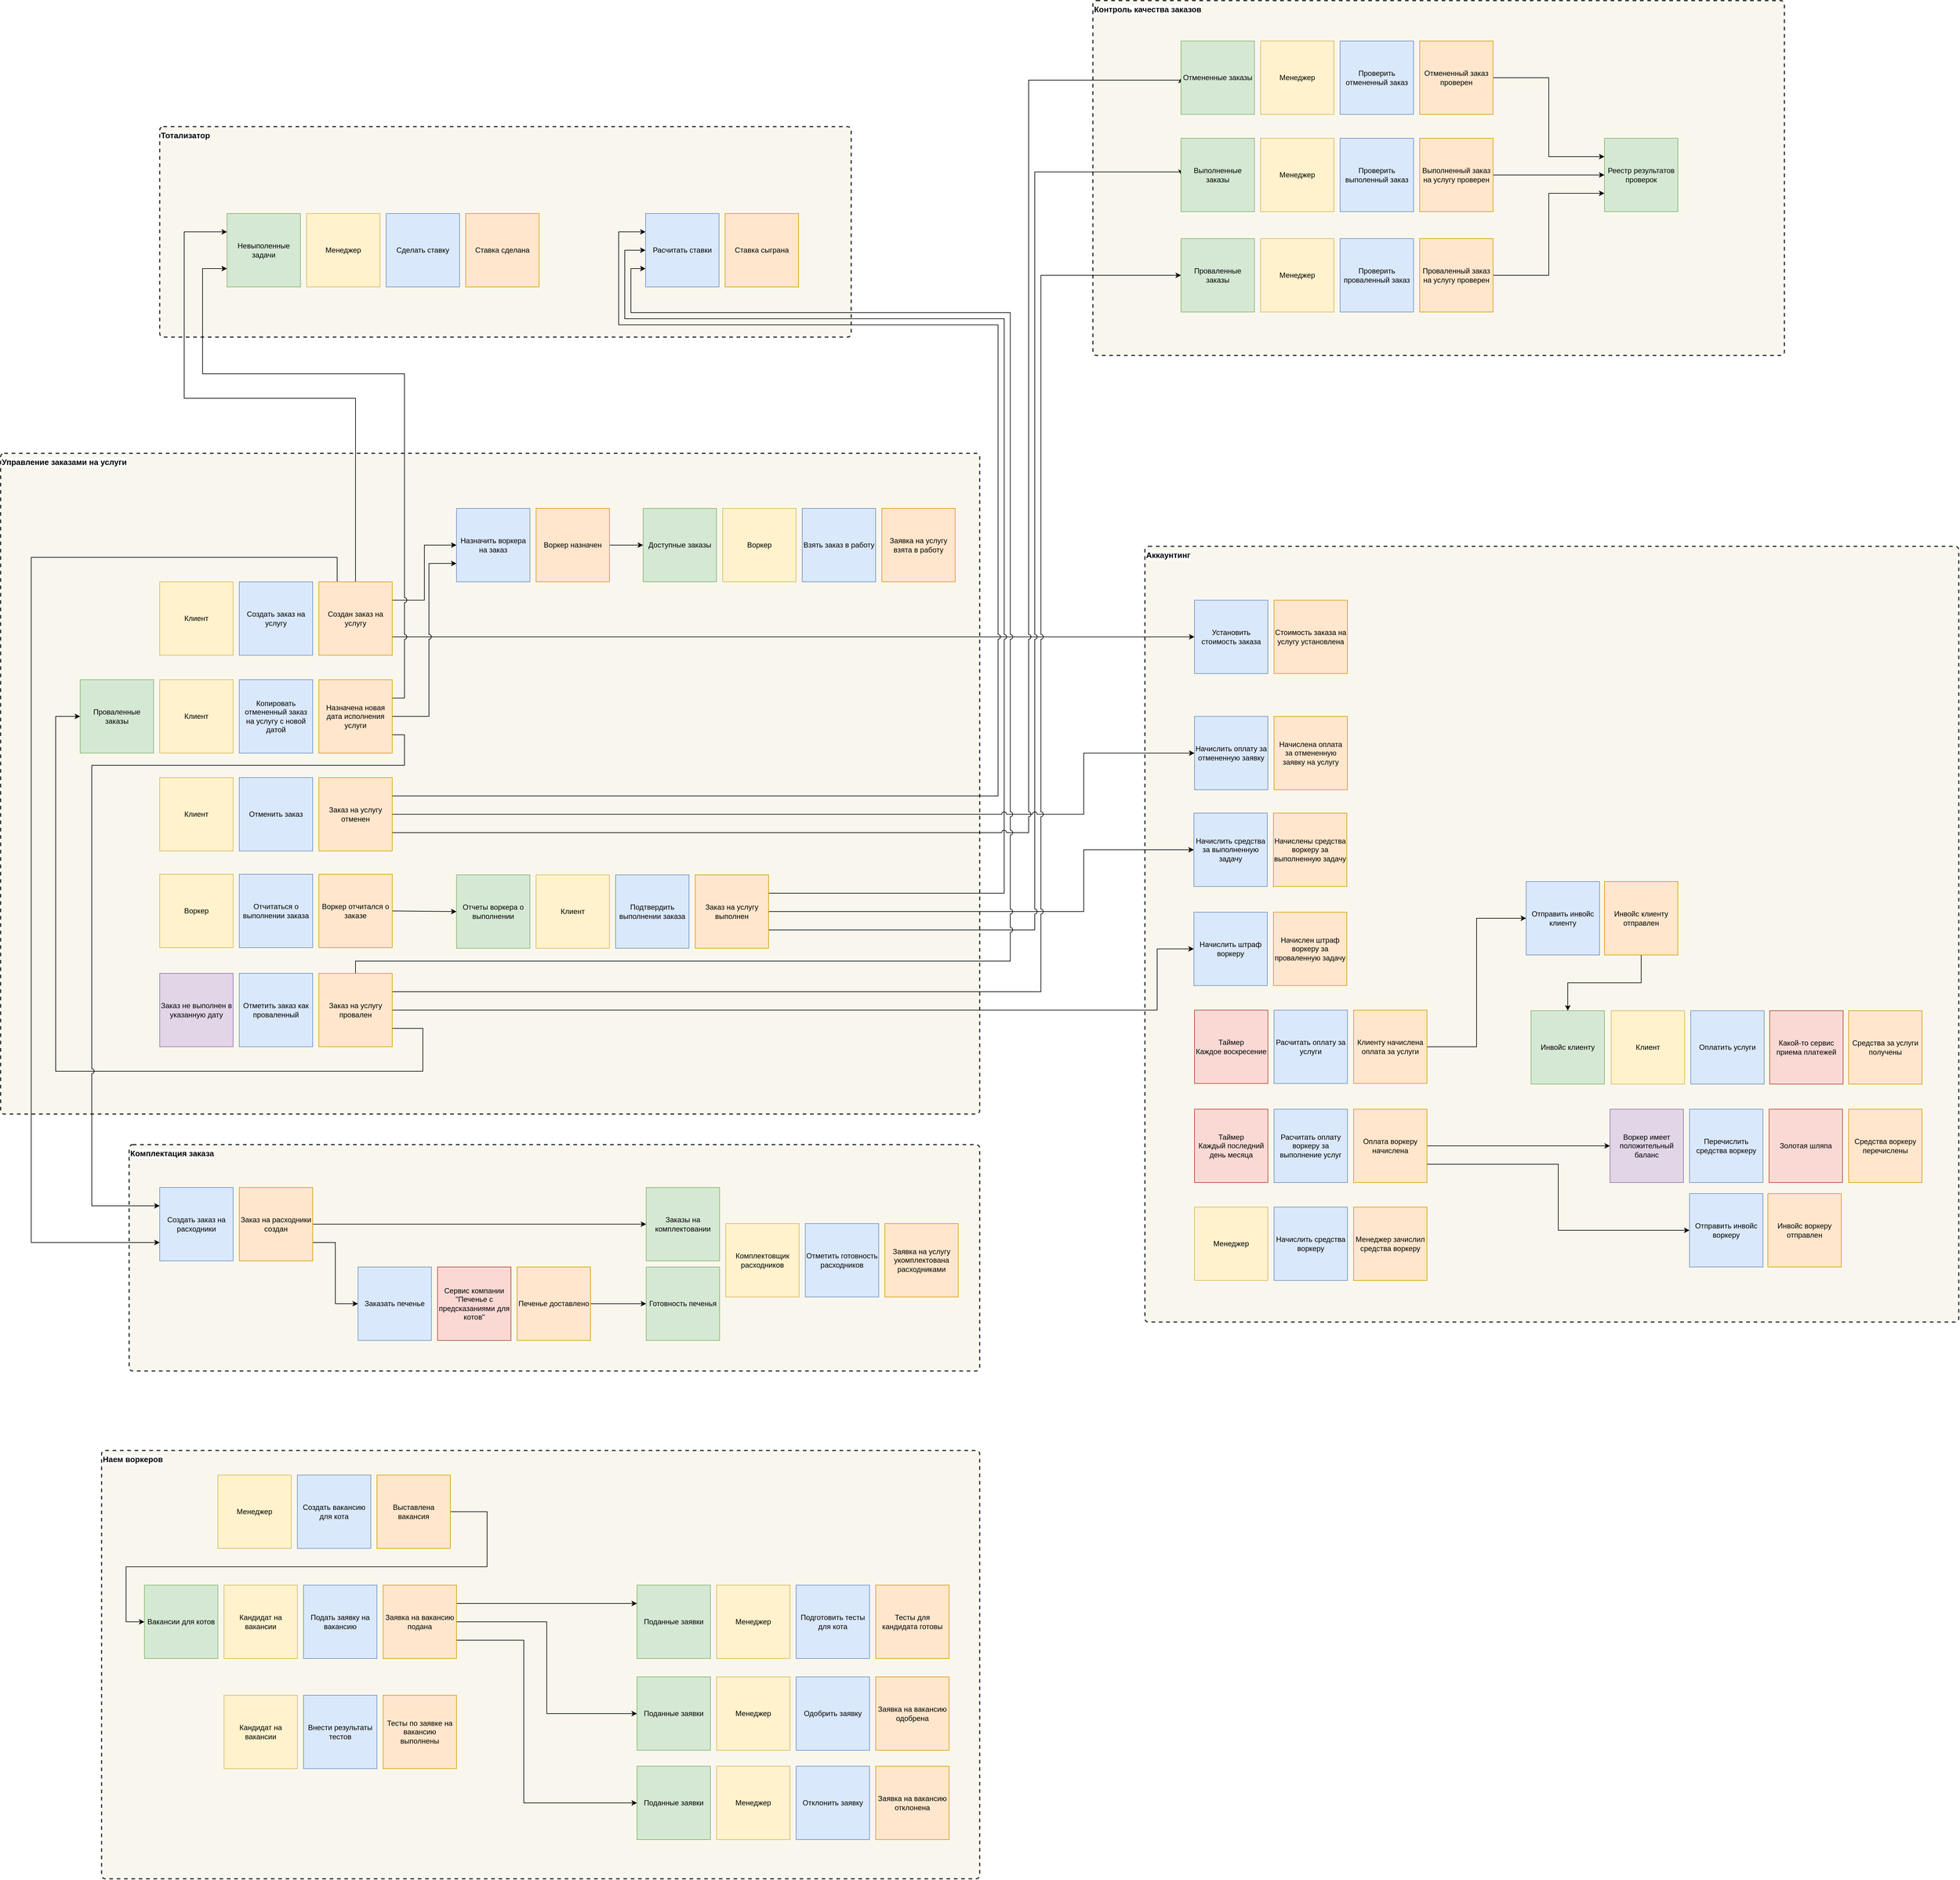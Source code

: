 <mxfile version="24.5.4" type="google" pages="3">
  <diagram name="Event Storming" id="ijep7U4_XeQ0FfPpVQ-H">
    <mxGraphModel grid="1" page="1" gridSize="10" guides="1" tooltips="1" connect="1" arrows="1" fold="1" pageScale="1" pageWidth="1654" pageHeight="1169" math="0" shadow="0">
      <root>
        <mxCell id="0" />
        <mxCell id="1" parent="0" />
        <mxCell id="meBzAay31CtiJWEW23Wz-156" value="Наем воркеров" style="rounded=1;whiteSpace=wrap;html=1;fontFamily=Helvetica;fontSize=13;labelBackgroundColor=default;arcSize=12;imageHeight=24;absoluteArcSize=1;fontStyle=1;verticalAlign=top;align=left;dashed=1;fillColor=#f9f7ed;strokeWidth=2;strokeColor=#36393d;" vertex="1" parent="1">
          <mxGeometry x="216" y="1580" width="1435" height="700" as="geometry" />
        </mxCell>
        <mxCell id="meBzAay31CtiJWEW23Wz-155" value="Комплектация заказа" style="rounded=1;whiteSpace=wrap;html=1;fontFamily=Helvetica;fontSize=13;labelBackgroundColor=default;arcSize=12;imageHeight=24;absoluteArcSize=1;fontStyle=1;verticalAlign=top;align=left;dashed=1;fillColor=#f9f7ed;strokeWidth=2;strokeColor=#36393d;" vertex="1" parent="1">
          <mxGeometry x="261" y="1080" width="1390" height="370" as="geometry" />
        </mxCell>
        <mxCell id="meBzAay31CtiJWEW23Wz-152" value="Тотализатор" style="rounded=1;whiteSpace=wrap;html=1;fontFamily=Helvetica;fontSize=13;labelBackgroundColor=default;arcSize=12;imageHeight=24;absoluteArcSize=1;fontStyle=1;verticalAlign=top;align=left;dashed=1;fillColor=#f9f7ed;strokeWidth=2;strokeColor=#36393d;" vertex="1" parent="1">
          <mxGeometry x="311" y="-584" width="1130" height="344" as="geometry" />
        </mxCell>
        <mxCell id="meBzAay31CtiJWEW23Wz-153" value="Контроль качества заказов" style="rounded=1;whiteSpace=wrap;html=1;fontFamily=Helvetica;fontSize=13;labelBackgroundColor=default;arcSize=12;imageHeight=24;absoluteArcSize=1;fontStyle=1;verticalAlign=top;align=left;dashed=1;fillColor=#f9f7ed;strokeWidth=2;strokeColor=#36393d;" vertex="1" parent="1">
          <mxGeometry x="1836" y="-790" width="1130" height="580" as="geometry" />
        </mxCell>
        <mxCell id="meBzAay31CtiJWEW23Wz-154" value="Аккаунтинг" style="rounded=1;whiteSpace=wrap;html=1;fontFamily=Helvetica;fontSize=13;labelBackgroundColor=default;arcSize=12;imageHeight=24;absoluteArcSize=1;fontStyle=1;verticalAlign=top;align=left;dashed=1;fillColor=#f9f7ed;strokeWidth=2;strokeColor=#36393d;" vertex="1" parent="1">
          <mxGeometry x="1921" y="102" width="1330" height="1268" as="geometry" />
        </mxCell>
        <mxCell id="meBzAay31CtiJWEW23Wz-151" value="Управление заказами на услуги" style="rounded=1;whiteSpace=wrap;html=1;fontFamily=Helvetica;fontSize=13;labelBackgroundColor=default;arcSize=12;imageHeight=24;absoluteArcSize=1;fontStyle=1;verticalAlign=top;align=left;dashed=1;fillColor=#f9f7ed;strokeWidth=2;strokeColor=#36393d;" vertex="1" parent="1">
          <mxGeometry x="51" y="-50" width="1600" height="1080" as="geometry" />
        </mxCell>
        <mxCell id="meBzAay31CtiJWEW23Wz-108" style="edgeStyle=orthogonalEdgeStyle;rounded=0;orthogonalLoop=1;jettySize=auto;html=1;exitX=1;exitY=0.25;exitDx=0;exitDy=0;" edge="1" parent="1" source="meBzAay31CtiJWEW23Wz-8" target="meBzAay31CtiJWEW23Wz-41">
          <mxGeometry relative="1" as="geometry" />
        </mxCell>
        <mxCell id="meBzAay31CtiJWEW23Wz-109" style="edgeStyle=orthogonalEdgeStyle;rounded=0;orthogonalLoop=1;jettySize=auto;html=1;entryX=0;entryY=0.5;entryDx=0;entryDy=0;exitX=1;exitY=0.75;exitDx=0;exitDy=0;" edge="1" parent="1" source="meBzAay31CtiJWEW23Wz-8" target="meBzAay31CtiJWEW23Wz-47">
          <mxGeometry relative="1" as="geometry" />
        </mxCell>
        <mxCell id="meBzAay31CtiJWEW23Wz-137" style="edgeStyle=orthogonalEdgeStyle;rounded=0;jumpStyle=arc;jumpSize=8;orthogonalLoop=1;jettySize=auto;html=1;entryX=0;entryY=0.25;entryDx=0;entryDy=0;strokeColor=default;align=center;verticalAlign=middle;fontFamily=Helvetica;fontSize=11;fontColor=default;labelBackgroundColor=default;endArrow=classic;" edge="1" parent="1" source="meBzAay31CtiJWEW23Wz-8" target="meBzAay31CtiJWEW23Wz-87">
          <mxGeometry relative="1" as="geometry">
            <Array as="points">
              <mxPoint x="631" y="-140" />
              <mxPoint x="351" y="-140" />
              <mxPoint x="351" y="-412" />
            </Array>
          </mxGeometry>
        </mxCell>
        <mxCell id="meBzAay31CtiJWEW23Wz-150" style="edgeStyle=orthogonalEdgeStyle;rounded=0;jumpStyle=arc;jumpSize=8;orthogonalLoop=1;jettySize=auto;html=1;entryX=0;entryY=0.75;entryDx=0;entryDy=0;strokeColor=default;align=center;verticalAlign=middle;fontFamily=Helvetica;fontSize=11;fontColor=default;labelBackgroundColor=default;endArrow=classic;exitX=0.25;exitY=0;exitDx=0;exitDy=0;" edge="1" parent="1" source="meBzAay31CtiJWEW23Wz-8" target="meBzAay31CtiJWEW23Wz-122">
          <mxGeometry relative="1" as="geometry">
            <Array as="points">
              <mxPoint x="601" y="120" />
              <mxPoint x="101" y="120" />
              <mxPoint x="101" y="1240" />
            </Array>
          </mxGeometry>
        </mxCell>
        <mxCell id="meBzAay31CtiJWEW23Wz-8" value="Создан заказ на услугу" style="whiteSpace=wrap;html=1;aspect=fixed;fillColor=#ffe6cc;strokeColor=#d79b00;" vertex="1" parent="1">
          <mxGeometry x="571" y="160" width="120" height="120" as="geometry" />
        </mxCell>
        <mxCell id="meBzAay31CtiJWEW23Wz-115" style="edgeStyle=orthogonalEdgeStyle;rounded=0;jumpStyle=arc;jumpSize=8;orthogonalLoop=1;jettySize=auto;html=1;strokeColor=default;align=center;verticalAlign=middle;fontFamily=Helvetica;fontSize=11;fontColor=default;labelBackgroundColor=default;endArrow=classic;exitX=1;exitY=0.5;exitDx=0;exitDy=0;" edge="1" parent="1" source="meBzAay31CtiJWEW23Wz-9" target="meBzAay31CtiJWEW23Wz-79">
          <mxGeometry relative="1" as="geometry">
            <Array as="points">
              <mxPoint x="1821" y="699" />
              <mxPoint x="1821" y="598" />
            </Array>
          </mxGeometry>
        </mxCell>
        <mxCell id="meBzAay31CtiJWEW23Wz-133" style="edgeStyle=orthogonalEdgeStyle;rounded=0;jumpStyle=arc;jumpSize=8;orthogonalLoop=1;jettySize=auto;html=1;entryX=0;entryY=0.5;entryDx=0;entryDy=0;strokeColor=default;align=center;verticalAlign=middle;fontFamily=Helvetica;fontSize=11;fontColor=default;labelBackgroundColor=default;endArrow=classic;exitX=1;exitY=0.75;exitDx=0;exitDy=0;" edge="1" parent="1" source="meBzAay31CtiJWEW23Wz-9" target="meBzAay31CtiJWEW23Wz-94">
          <mxGeometry relative="1" as="geometry">
            <Array as="points">
              <mxPoint x="1741" y="729" />
              <mxPoint x="1741" y="-510" />
              <mxPoint x="1980" y="-510" />
            </Array>
          </mxGeometry>
        </mxCell>
        <mxCell id="meBzAay31CtiJWEW23Wz-148" style="edgeStyle=orthogonalEdgeStyle;rounded=0;jumpStyle=arc;jumpSize=8;orthogonalLoop=1;jettySize=auto;html=1;entryX=0;entryY=0.5;entryDx=0;entryDy=0;strokeColor=default;align=center;verticalAlign=middle;fontFamily=Helvetica;fontSize=11;fontColor=default;labelBackgroundColor=default;endArrow=classic;exitX=1;exitY=0.25;exitDx=0;exitDy=0;" edge="1" parent="1" source="meBzAay31CtiJWEW23Wz-9" target="meBzAay31CtiJWEW23Wz-88">
          <mxGeometry relative="1" as="geometry">
            <Array as="points">
              <mxPoint x="1691" y="669" />
              <mxPoint x="1691" y="-270" />
              <mxPoint x="1071" y="-270" />
              <mxPoint x="1071" y="-382" />
            </Array>
          </mxGeometry>
        </mxCell>
        <mxCell id="meBzAay31CtiJWEW23Wz-9" value="Заказ на услугу выполнен" style="whiteSpace=wrap;html=1;aspect=fixed;fillColor=#ffe6cc;strokeColor=#d79b00;" vertex="1" parent="1">
          <mxGeometry x="1186" y="639" width="120" height="120" as="geometry" />
        </mxCell>
        <mxCell id="meBzAay31CtiJWEW23Wz-125" style="edgeStyle=orthogonalEdgeStyle;rounded=0;jumpStyle=arc;jumpSize=8;orthogonalLoop=1;jettySize=auto;html=1;strokeColor=default;align=center;verticalAlign=middle;fontFamily=Helvetica;fontSize=11;fontColor=default;labelBackgroundColor=default;endArrow=classic;exitX=1;exitY=0.5;exitDx=0;exitDy=0;" edge="1" parent="1" source="meBzAay31CtiJWEW23Wz-10" target="meBzAay31CtiJWEW23Wz-65">
          <mxGeometry relative="1" as="geometry">
            <Array as="points">
              <mxPoint x="1821" y="540" />
              <mxPoint x="1821" y="440" />
            </Array>
          </mxGeometry>
        </mxCell>
        <mxCell id="meBzAay31CtiJWEW23Wz-134" style="edgeStyle=orthogonalEdgeStyle;rounded=0;jumpStyle=arc;jumpSize=8;orthogonalLoop=1;jettySize=auto;html=1;entryX=0;entryY=0.5;entryDx=0;entryDy=0;strokeColor=default;align=center;verticalAlign=middle;fontFamily=Helvetica;fontSize=11;fontColor=default;labelBackgroundColor=default;endArrow=classic;exitX=1;exitY=0.75;exitDx=0;exitDy=0;" edge="1" parent="1" source="meBzAay31CtiJWEW23Wz-10" target="meBzAay31CtiJWEW23Wz-97">
          <mxGeometry relative="1" as="geometry">
            <Array as="points">
              <mxPoint x="1731" y="570" />
              <mxPoint x="1731" y="-660" />
              <mxPoint x="1980" y="-660" />
            </Array>
          </mxGeometry>
        </mxCell>
        <mxCell id="meBzAay31CtiJWEW23Wz-147" style="edgeStyle=orthogonalEdgeStyle;rounded=0;jumpStyle=arc;jumpSize=8;orthogonalLoop=1;jettySize=auto;html=1;strokeColor=default;align=center;verticalAlign=middle;fontFamily=Helvetica;fontSize=11;fontColor=default;labelBackgroundColor=default;endArrow=classic;exitX=1;exitY=0.25;exitDx=0;exitDy=0;entryX=0;entryY=0.25;entryDx=0;entryDy=0;" edge="1" parent="1" source="meBzAay31CtiJWEW23Wz-10" target="meBzAay31CtiJWEW23Wz-88">
          <mxGeometry relative="1" as="geometry">
            <mxPoint x="1011" y="-170" as="targetPoint" />
            <Array as="points">
              <mxPoint x="1681" y="510" />
              <mxPoint x="1681" y="-260" />
              <mxPoint x="1061" y="-260" />
              <mxPoint x="1061" y="-412" />
            </Array>
          </mxGeometry>
        </mxCell>
        <mxCell id="meBzAay31CtiJWEW23Wz-10" value="&lt;div&gt;Заказ на услугу отменен&lt;/div&gt;" style="whiteSpace=wrap;html=1;aspect=fixed;fillColor=#ffe6cc;strokeColor=#d79b00;" vertex="1" parent="1">
          <mxGeometry x="571" y="480" width="120" height="120" as="geometry" />
        </mxCell>
        <mxCell id="meBzAay31CtiJWEW23Wz-110" style="edgeStyle=orthogonalEdgeStyle;rounded=0;orthogonalLoop=1;jettySize=auto;html=1;" edge="1" parent="1" source="meBzAay31CtiJWEW23Wz-11" target="meBzAay31CtiJWEW23Wz-44">
          <mxGeometry relative="1" as="geometry" />
        </mxCell>
        <mxCell id="meBzAay31CtiJWEW23Wz-11" value="&lt;div&gt;Воркер назначен&lt;/div&gt;" style="whiteSpace=wrap;html=1;aspect=fixed;fillColor=#ffe6cc;strokeColor=#d79b00;" vertex="1" parent="1">
          <mxGeometry x="926" y="40" width="120" height="120" as="geometry" />
        </mxCell>
        <mxCell id="meBzAay31CtiJWEW23Wz-12" value="Стоимость заказа на услугу установлена" style="whiteSpace=wrap;html=1;aspect=fixed;fillColor=#ffe6cc;strokeColor=#d79b00;" vertex="1" parent="1">
          <mxGeometry x="2132" y="190" width="120" height="120" as="geometry" />
        </mxCell>
        <mxCell id="meBzAay31CtiJWEW23Wz-13" value="Заявка на услугу взята в работу" style="whiteSpace=wrap;html=1;aspect=fixed;fillColor=#ffe6cc;strokeColor=#d79b00;" vertex="1" parent="1">
          <mxGeometry x="1491" y="40" width="120" height="120" as="geometry" />
        </mxCell>
        <mxCell id="meBzAay31CtiJWEW23Wz-130" style="edgeStyle=orthogonalEdgeStyle;rounded=0;jumpStyle=arc;jumpSize=8;orthogonalLoop=1;jettySize=auto;html=1;strokeColor=default;align=center;verticalAlign=middle;fontFamily=Helvetica;fontSize=11;fontColor=default;labelBackgroundColor=default;endArrow=classic;entryX=0;entryY=0.25;entryDx=0;entryDy=0;exitX=1;exitY=0.25;exitDx=0;exitDy=0;" edge="1" parent="1" source="meBzAay31CtiJWEW23Wz-14" target="meBzAay31CtiJWEW23Wz-126">
          <mxGeometry relative="1" as="geometry" />
        </mxCell>
        <mxCell id="meBzAay31CtiJWEW23Wz-131" style="edgeStyle=orthogonalEdgeStyle;rounded=0;jumpStyle=arc;jumpSize=8;orthogonalLoop=1;jettySize=auto;html=1;entryX=0;entryY=0.5;entryDx=0;entryDy=0;strokeColor=default;align=center;verticalAlign=middle;fontFamily=Helvetica;fontSize=11;fontColor=default;labelBackgroundColor=default;endArrow=classic;exitX=1;exitY=0.5;exitDx=0;exitDy=0;" edge="1" parent="1" source="meBzAay31CtiJWEW23Wz-14" target="meBzAay31CtiJWEW23Wz-127">
          <mxGeometry relative="1" as="geometry" />
        </mxCell>
        <mxCell id="meBzAay31CtiJWEW23Wz-132" style="edgeStyle=orthogonalEdgeStyle;rounded=0;jumpStyle=arc;jumpSize=8;orthogonalLoop=1;jettySize=auto;html=1;entryX=0;entryY=0.5;entryDx=0;entryDy=0;strokeColor=default;align=center;verticalAlign=middle;fontFamily=Helvetica;fontSize=11;fontColor=default;labelBackgroundColor=default;endArrow=classic;exitX=1;exitY=0.75;exitDx=0;exitDy=0;" edge="1" parent="1" source="meBzAay31CtiJWEW23Wz-14" target="meBzAay31CtiJWEW23Wz-128">
          <mxGeometry relative="1" as="geometry">
            <Array as="points">
              <mxPoint x="906" y="1890" />
              <mxPoint x="906" y="2156" />
            </Array>
          </mxGeometry>
        </mxCell>
        <mxCell id="meBzAay31CtiJWEW23Wz-14" value="&lt;div&gt;Заявка на вакансию подана&lt;/div&gt;" style="whiteSpace=wrap;html=1;aspect=fixed;fillColor=#ffe6cc;strokeColor=#d79b00;" vertex="1" parent="1">
          <mxGeometry x="676" y="1800" width="120" height="120" as="geometry" />
        </mxCell>
        <mxCell id="meBzAay31CtiJWEW23Wz-15" value="&lt;div&gt;Тесты по заявке на вакансию выполнены&lt;/div&gt;" style="whiteSpace=wrap;html=1;aspect=fixed;fillColor=#ffe6cc;strokeColor=#d79b00;" vertex="1" parent="1">
          <mxGeometry x="676" y="1980" width="120" height="120" as="geometry" />
        </mxCell>
        <mxCell id="meBzAay31CtiJWEW23Wz-16" value="&lt;div&gt;Заявка на вакансию одобрена&lt;/div&gt;" style="whiteSpace=wrap;html=1;aspect=fixed;fillColor=#ffe6cc;strokeColor=#d79b00;" vertex="1" parent="1">
          <mxGeometry x="1481" y="1950" width="120" height="120" as="geometry" />
        </mxCell>
        <mxCell id="meBzAay31CtiJWEW23Wz-17" value="&lt;div&gt;Заявка на вакансию отклонена&lt;/div&gt;" style="whiteSpace=wrap;html=1;aspect=fixed;fillColor=#ffe6cc;strokeColor=#d79b00;" vertex="1" parent="1">
          <mxGeometry x="1481" y="2096" width="120" height="120" as="geometry" />
        </mxCell>
        <mxCell id="meBzAay31CtiJWEW23Wz-116" style="edgeStyle=orthogonalEdgeStyle;rounded=0;jumpStyle=arc;jumpSize=8;orthogonalLoop=1;jettySize=auto;html=1;strokeColor=default;align=center;verticalAlign=middle;fontFamily=Helvetica;fontSize=11;fontColor=default;labelBackgroundColor=default;endArrow=classic;exitX=1;exitY=0.5;exitDx=0;exitDy=0;" edge="1" parent="1" source="meBzAay31CtiJWEW23Wz-18" target="meBzAay31CtiJWEW23Wz-69">
          <mxGeometry relative="1" as="geometry">
            <mxPoint x="791" y="950" as="sourcePoint" />
            <Array as="points">
              <mxPoint x="1941" y="860" />
              <mxPoint x="1941" y="760" />
            </Array>
          </mxGeometry>
        </mxCell>
        <mxCell id="meBzAay31CtiJWEW23Wz-117" style="edgeStyle=orthogonalEdgeStyle;rounded=0;jumpStyle=arc;jumpSize=8;orthogonalLoop=1;jettySize=auto;html=1;strokeColor=default;align=center;verticalAlign=middle;fontFamily=Helvetica;fontSize=11;fontColor=default;labelBackgroundColor=default;endArrow=classic;exitX=1;exitY=0.75;exitDx=0;exitDy=0;entryX=0;entryY=0.5;entryDx=0;entryDy=0;" edge="1" parent="1" source="meBzAay31CtiJWEW23Wz-18" target="meBzAay31CtiJWEW23Wz-111">
          <mxGeometry relative="1" as="geometry">
            <Array as="points">
              <mxPoint x="741" y="890" />
              <mxPoint x="741" y="960" />
              <mxPoint x="141" y="960" />
              <mxPoint x="141" y="380" />
            </Array>
          </mxGeometry>
        </mxCell>
        <mxCell id="meBzAay31CtiJWEW23Wz-135" style="edgeStyle=orthogonalEdgeStyle;rounded=0;jumpStyle=arc;jumpSize=8;orthogonalLoop=1;jettySize=auto;html=1;entryX=0;entryY=0.5;entryDx=0;entryDy=0;strokeColor=default;align=center;verticalAlign=middle;fontFamily=Helvetica;fontSize=11;fontColor=default;labelBackgroundColor=default;endArrow=classic;exitX=1;exitY=0.25;exitDx=0;exitDy=0;" edge="1" parent="1" source="meBzAay31CtiJWEW23Wz-18" target="meBzAay31CtiJWEW23Wz-100">
          <mxGeometry relative="1" as="geometry">
            <Array as="points">
              <mxPoint x="1751" y="830" />
              <mxPoint x="1751" y="-341" />
            </Array>
          </mxGeometry>
        </mxCell>
        <mxCell id="meBzAay31CtiJWEW23Wz-149" style="edgeStyle=orthogonalEdgeStyle;rounded=0;jumpStyle=arc;jumpSize=8;orthogonalLoop=1;jettySize=auto;html=1;strokeColor=default;align=center;verticalAlign=middle;fontFamily=Helvetica;fontSize=11;fontColor=default;labelBackgroundColor=default;endArrow=classic;exitX=0.5;exitY=0;exitDx=0;exitDy=0;entryX=0;entryY=0.75;entryDx=0;entryDy=0;" edge="1" parent="1" source="meBzAay31CtiJWEW23Wz-18" target="meBzAay31CtiJWEW23Wz-88">
          <mxGeometry relative="1" as="geometry">
            <mxPoint x="961" y="-330" as="targetPoint" />
            <Array as="points">
              <mxPoint x="631" y="780" />
              <mxPoint x="1701" y="780" />
              <mxPoint x="1701" y="-280" />
              <mxPoint x="1081" y="-280" />
              <mxPoint x="1081" y="-352" />
            </Array>
          </mxGeometry>
        </mxCell>
        <mxCell id="meBzAay31CtiJWEW23Wz-18" value="&lt;div&gt;Заказ на услугу провален&lt;/div&gt;" style="whiteSpace=wrap;html=1;aspect=fixed;fillColor=#ffe6cc;strokeColor=#d79b00;" vertex="1" parent="1">
          <mxGeometry x="571" y="800" width="120" height="120" as="geometry" />
        </mxCell>
        <mxCell id="meBzAay31CtiJWEW23Wz-129" style="edgeStyle=orthogonalEdgeStyle;rounded=0;jumpStyle=arc;jumpSize=8;orthogonalLoop=1;jettySize=auto;html=1;entryX=0;entryY=0.5;entryDx=0;entryDy=0;strokeColor=default;align=center;verticalAlign=middle;fontFamily=Helvetica;fontSize=11;fontColor=default;labelBackgroundColor=default;endArrow=classic;exitX=1;exitY=0.5;exitDx=0;exitDy=0;" edge="1" parent="1" source="meBzAay31CtiJWEW23Wz-19" target="meBzAay31CtiJWEW23Wz-91">
          <mxGeometry relative="1" as="geometry">
            <Array as="points">
              <mxPoint x="846" y="1680" />
              <mxPoint x="846" y="1770" />
              <mxPoint x="256" y="1770" />
              <mxPoint x="256" y="1860" />
            </Array>
          </mxGeometry>
        </mxCell>
        <mxCell id="meBzAay31CtiJWEW23Wz-19" value="&lt;div&gt;Выставлена вакансия&lt;/div&gt;" style="whiteSpace=wrap;html=1;aspect=fixed;fillColor=#ffe6cc;strokeColor=#d79b00;" vertex="1" parent="1">
          <mxGeometry x="666" y="1620" width="120" height="120" as="geometry" />
        </mxCell>
        <mxCell id="meBzAay31CtiJWEW23Wz-20" value="&lt;div&gt;Начислена оплата за отмененную заявку на услугу&lt;/div&gt;" style="whiteSpace=wrap;html=1;aspect=fixed;fillColor=#ffe6cc;strokeColor=#d79b00;" vertex="1" parent="1">
          <mxGeometry x="2132" y="380" width="120" height="120" as="geometry" />
        </mxCell>
        <mxCell id="meBzAay31CtiJWEW23Wz-112" style="edgeStyle=orthogonalEdgeStyle;rounded=0;orthogonalLoop=1;jettySize=auto;html=1;entryX=0;entryY=0.75;entryDx=0;entryDy=0;jumpStyle=arc;jumpSize=8;exitX=1;exitY=0.5;exitDx=0;exitDy=0;" edge="1" parent="1" source="meBzAay31CtiJWEW23Wz-21" target="meBzAay31CtiJWEW23Wz-41">
          <mxGeometry relative="1" as="geometry">
            <Array as="points">
              <mxPoint x="751" y="380" />
              <mxPoint x="751" y="130" />
            </Array>
          </mxGeometry>
        </mxCell>
        <mxCell id="meBzAay31CtiJWEW23Wz-138" style="edgeStyle=orthogonalEdgeStyle;rounded=0;jumpStyle=arc;jumpSize=8;orthogonalLoop=1;jettySize=auto;html=1;entryX=0;entryY=0.75;entryDx=0;entryDy=0;strokeColor=default;align=center;verticalAlign=middle;fontFamily=Helvetica;fontSize=11;fontColor=default;labelBackgroundColor=default;endArrow=classic;exitX=1;exitY=0.25;exitDx=0;exitDy=0;" edge="1" parent="1" source="meBzAay31CtiJWEW23Wz-21" target="meBzAay31CtiJWEW23Wz-87">
          <mxGeometry relative="1" as="geometry">
            <Array as="points">
              <mxPoint x="711" y="350" />
              <mxPoint x="711" y="-180" />
              <mxPoint x="381" y="-180" />
              <mxPoint x="381" y="-352" />
            </Array>
          </mxGeometry>
        </mxCell>
        <mxCell id="l_AGMsWKlIsMqyqbsddM-1" style="edgeStyle=orthogonalEdgeStyle;rounded=0;orthogonalLoop=1;jettySize=auto;html=1;entryX=0;entryY=0.25;entryDx=0;entryDy=0;strokeColor=default;strokeWidth=1;align=center;verticalAlign=middle;fontFamily=Helvetica;fontSize=11;fontColor=default;labelBackgroundColor=default;endArrow=classic;fillColor=#e51400;exitX=1;exitY=0.75;exitDx=0;exitDy=0;jumpStyle=arc;jumpSize=8;" edge="1" parent="1" source="meBzAay31CtiJWEW23Wz-21" target="meBzAay31CtiJWEW23Wz-122">
          <mxGeometry relative="1" as="geometry">
            <Array as="points">
              <mxPoint x="711" y="410" />
              <mxPoint x="711" y="460" />
              <mxPoint x="200" y="460" />
              <mxPoint x="200" y="1180" />
            </Array>
          </mxGeometry>
        </mxCell>
        <mxCell id="meBzAay31CtiJWEW23Wz-21" value="&lt;div&gt;Назначена новая дата исполнения услуги&lt;/div&gt;" style="whiteSpace=wrap;html=1;aspect=fixed;fillColor=#ffe6cc;strokeColor=#d79b00;" vertex="1" parent="1">
          <mxGeometry x="571" y="320" width="120" height="120" as="geometry" />
        </mxCell>
        <mxCell id="meBzAay31CtiJWEW23Wz-22" value="&lt;div&gt;Заявка на услугу укомплектована расходниками&lt;/div&gt;" style="whiteSpace=wrap;html=1;aspect=fixed;fillColor=#ffe6cc;strokeColor=#d79b00;" vertex="1" parent="1">
          <mxGeometry x="1496" y="1209" width="120" height="120" as="geometry" />
        </mxCell>
        <mxCell id="meBzAay31CtiJWEW23Wz-124" style="edgeStyle=orthogonalEdgeStyle;rounded=0;jumpStyle=arc;jumpSize=8;orthogonalLoop=1;jettySize=auto;html=1;strokeColor=default;align=center;verticalAlign=middle;fontFamily=Helvetica;fontSize=11;fontColor=default;labelBackgroundColor=default;endArrow=classic;" edge="1" parent="1" source="meBzAay31CtiJWEW23Wz-23" target="meBzAay31CtiJWEW23Wz-50">
          <mxGeometry relative="1" as="geometry" />
        </mxCell>
        <mxCell id="meBzAay31CtiJWEW23Wz-23" value="&lt;div&gt;Печенье доставлено&lt;/div&gt;" style="whiteSpace=wrap;html=1;aspect=fixed;fillColor=#ffe6cc;strokeColor=#d79b00;" vertex="1" parent="1">
          <mxGeometry x="895" y="1280" width="120" height="120" as="geometry" />
        </mxCell>
        <mxCell id="meBzAay31CtiJWEW23Wz-144" style="edgeStyle=orthogonalEdgeStyle;rounded=0;jumpStyle=arc;jumpSize=8;orthogonalLoop=1;jettySize=auto;html=1;strokeColor=default;align=center;verticalAlign=middle;fontFamily=Helvetica;fontSize=11;fontColor=default;labelBackgroundColor=default;endArrow=classic;" edge="1" parent="1" source="meBzAay31CtiJWEW23Wz-24">
          <mxGeometry relative="1" as="geometry">
            <mxPoint x="2672" y="-505" as="targetPoint" />
          </mxGeometry>
        </mxCell>
        <mxCell id="meBzAay31CtiJWEW23Wz-24" value="&lt;div&gt;Выполненный заказ на услугу проверен&lt;/div&gt;" style="whiteSpace=wrap;html=1;aspect=fixed;fillColor=#ffe6cc;strokeColor=#d79b00;" vertex="1" parent="1">
          <mxGeometry x="2370" y="-565" width="120" height="120" as="geometry" />
        </mxCell>
        <mxCell id="meBzAay31CtiJWEW23Wz-145" style="edgeStyle=orthogonalEdgeStyle;rounded=0;jumpStyle=arc;jumpSize=8;orthogonalLoop=1;jettySize=auto;html=1;strokeColor=default;align=center;verticalAlign=middle;fontFamily=Helvetica;fontSize=11;fontColor=default;labelBackgroundColor=default;endArrow=classic;entryX=0;entryY=0.25;entryDx=0;entryDy=0;" edge="1" parent="1" source="meBzAay31CtiJWEW23Wz-25" target="meBzAay31CtiJWEW23Wz-143">
          <mxGeometry relative="1" as="geometry" />
        </mxCell>
        <mxCell id="meBzAay31CtiJWEW23Wz-25" value="&lt;div&gt;Отмененный заказ проверен&lt;/div&gt;" style="whiteSpace=wrap;html=1;aspect=fixed;fillColor=#ffe6cc;strokeColor=#d79b00;" vertex="1" parent="1">
          <mxGeometry x="2370" y="-724" width="120" height="120" as="geometry" />
        </mxCell>
        <mxCell id="meBzAay31CtiJWEW23Wz-146" style="edgeStyle=orthogonalEdgeStyle;rounded=0;jumpStyle=arc;jumpSize=8;orthogonalLoop=1;jettySize=auto;html=1;strokeColor=default;align=center;verticalAlign=middle;fontFamily=Helvetica;fontSize=11;fontColor=default;labelBackgroundColor=default;endArrow=classic;entryX=0;entryY=0.75;entryDx=0;entryDy=0;" edge="1" parent="1" source="meBzAay31CtiJWEW23Wz-26" target="meBzAay31CtiJWEW23Wz-143">
          <mxGeometry relative="1" as="geometry" />
        </mxCell>
        <mxCell id="meBzAay31CtiJWEW23Wz-26" value="&lt;div&gt;Проваленный заказ на услугу проверен&lt;/div&gt;" style="whiteSpace=wrap;html=1;aspect=fixed;fillColor=#ffe6cc;strokeColor=#d79b00;" vertex="1" parent="1">
          <mxGeometry x="2370" y="-401" width="120" height="120" as="geometry" />
        </mxCell>
        <mxCell id="meBzAay31CtiJWEW23Wz-118" style="edgeStyle=orthogonalEdgeStyle;rounded=0;jumpStyle=arc;jumpSize=8;orthogonalLoop=1;jettySize=auto;html=1;strokeColor=default;align=center;verticalAlign=middle;fontFamily=Helvetica;fontSize=11;fontColor=default;labelBackgroundColor=default;endArrow=classic;entryX=0;entryY=0.5;entryDx=0;entryDy=0;" edge="1" parent="1" source="meBzAay31CtiJWEW23Wz-27" target="meBzAay31CtiJWEW23Wz-159">
          <mxGeometry relative="1" as="geometry" />
        </mxCell>
        <mxCell id="meBzAay31CtiJWEW23Wz-27" value="&lt;div&gt;Клиенту начислена оплата за услуги&lt;/div&gt;" style="whiteSpace=wrap;html=1;aspect=fixed;fillColor=#ffe6cc;strokeColor=#d79b00;" vertex="1" parent="1">
          <mxGeometry x="2262" y="860" width="120" height="120" as="geometry" />
        </mxCell>
        <mxCell id="meBzAay31CtiJWEW23Wz-119" style="edgeStyle=orthogonalEdgeStyle;rounded=0;jumpStyle=arc;jumpSize=8;orthogonalLoop=1;jettySize=auto;html=1;strokeColor=default;align=center;verticalAlign=middle;fontFamily=Helvetica;fontSize=11;fontColor=default;labelBackgroundColor=default;endArrow=classic;" edge="1" parent="1" source="meBzAay31CtiJWEW23Wz-28" target="meBzAay31CtiJWEW23Wz-81">
          <mxGeometry relative="1" as="geometry" />
        </mxCell>
        <mxCell id="meBzAay31CtiJWEW23Wz-163" style="edgeStyle=orthogonalEdgeStyle;rounded=0;jumpStyle=arc;jumpSize=8;orthogonalLoop=1;jettySize=auto;html=1;entryX=0;entryY=0.5;entryDx=0;entryDy=0;strokeColor=default;align=center;verticalAlign=middle;fontFamily=Helvetica;fontSize=11;fontColor=default;labelBackgroundColor=default;endArrow=classic;exitX=1;exitY=0.75;exitDx=0;exitDy=0;" edge="1" parent="1" source="meBzAay31CtiJWEW23Wz-28" target="meBzAay31CtiJWEW23Wz-161">
          <mxGeometry relative="1" as="geometry" />
        </mxCell>
        <mxCell id="meBzAay31CtiJWEW23Wz-28" value="&lt;div&gt;Оплата воркеру начислена&lt;/div&gt;" style="whiteSpace=wrap;html=1;aspect=fixed;fillColor=#ffe6cc;strokeColor=#d79b00;" vertex="1" parent="1">
          <mxGeometry x="2262" y="1022" width="120" height="120" as="geometry" />
        </mxCell>
        <mxCell id="meBzAay31CtiJWEW23Wz-29" value="&lt;div&gt;Средства за услуги получены&lt;/div&gt;" style="whiteSpace=wrap;html=1;aspect=fixed;fillColor=#ffe6cc;strokeColor=#d79b00;" vertex="1" parent="1">
          <mxGeometry x="3071" y="861" width="120" height="120" as="geometry" />
        </mxCell>
        <mxCell id="meBzAay31CtiJWEW23Wz-30" value="&lt;div&gt;Средства воркеру перечислены&lt;/div&gt;" style="whiteSpace=wrap;html=1;aspect=fixed;fillColor=#ffe6cc;strokeColor=#d79b00;" vertex="1" parent="1">
          <mxGeometry x="3071" y="1022" width="120" height="120" as="geometry" />
        </mxCell>
        <mxCell id="meBzAay31CtiJWEW23Wz-31" value="Начислены средства воркеру за выполненную задачу" style="whiteSpace=wrap;html=1;aspect=fixed;fillColor=#ffe6cc;strokeColor=#d79b00;" vertex="1" parent="1">
          <mxGeometry x="2131" y="538" width="120" height="120" as="geometry" />
        </mxCell>
        <mxCell id="meBzAay31CtiJWEW23Wz-32" value="&lt;div&gt;Начислен штраф воркеру за проваленную задачу&lt;/div&gt;" style="whiteSpace=wrap;html=1;aspect=fixed;fillColor=#ffe6cc;strokeColor=#d79b00;" vertex="1" parent="1">
          <mxGeometry x="2131" y="700" width="120" height="120" as="geometry" />
        </mxCell>
        <mxCell id="meBzAay31CtiJWEW23Wz-33" value="&lt;div&gt;Менеджер зачислил средства воркеру&lt;/div&gt;" style="whiteSpace=wrap;html=1;aspect=fixed;fillColor=#ffe6cc;strokeColor=#d79b00;" vertex="1" parent="1">
          <mxGeometry x="2262" y="1182" width="120" height="120" as="geometry" />
        </mxCell>
        <mxCell id="meBzAay31CtiJWEW23Wz-34" value="&lt;div&gt;Ставка сделана&lt;/div&gt;" style="whiteSpace=wrap;html=1;aspect=fixed;fillColor=#ffe6cc;strokeColor=#d79b00;" vertex="1" parent="1">
          <mxGeometry x="811" y="-442" width="120" height="120" as="geometry" />
        </mxCell>
        <mxCell id="meBzAay31CtiJWEW23Wz-35" value="&lt;div&gt;Ставка сыграна&lt;/div&gt;" style="whiteSpace=wrap;html=1;aspect=fixed;fillColor=#ffe6cc;strokeColor=#d79b00;" vertex="1" parent="1">
          <mxGeometry x="1235" y="-442" width="120" height="120" as="geometry" />
        </mxCell>
        <mxCell id="meBzAay31CtiJWEW23Wz-37" value="Создать заказ на услугу" style="whiteSpace=wrap;html=1;aspect=fixed;fillColor=#dae8fc;strokeColor=#6c8ebf;" vertex="1" parent="1">
          <mxGeometry x="441" y="160" width="120" height="120" as="geometry" />
        </mxCell>
        <mxCell id="meBzAay31CtiJWEW23Wz-38" value="Копировать отмененный заказ на услугу с новой датой" style="whiteSpace=wrap;html=1;aspect=fixed;fillColor=#dae8fc;strokeColor=#6c8ebf;" vertex="1" parent="1">
          <mxGeometry x="441" y="320" width="120" height="120" as="geometry" />
        </mxCell>
        <mxCell id="meBzAay31CtiJWEW23Wz-39" value="Клиент" style="whiteSpace=wrap;html=1;aspect=fixed;fillColor=#fff2cc;strokeColor=#d6b656;" vertex="1" parent="1">
          <mxGeometry x="311" y="160" width="120" height="120" as="geometry" />
        </mxCell>
        <mxCell id="meBzAay31CtiJWEW23Wz-40" value="Клиент" style="whiteSpace=wrap;html=1;aspect=fixed;fillColor=#fff2cc;strokeColor=#d6b656;" vertex="1" parent="1">
          <mxGeometry x="311" y="320" width="120" height="120" as="geometry" />
        </mxCell>
        <mxCell id="meBzAay31CtiJWEW23Wz-41" value="Назначить воркера на заказ" style="whiteSpace=wrap;html=1;aspect=fixed;fillColor=#dae8fc;strokeColor=#6c8ebf;" vertex="1" parent="1">
          <mxGeometry x="796" y="40" width="120" height="120" as="geometry" />
        </mxCell>
        <mxCell id="meBzAay31CtiJWEW23Wz-42" value="Взять заказ в работу" style="whiteSpace=wrap;html=1;aspect=fixed;fillColor=#dae8fc;strokeColor=#6c8ebf;" vertex="1" parent="1">
          <mxGeometry x="1361" y="40" width="120" height="120" as="geometry" />
        </mxCell>
        <mxCell id="meBzAay31CtiJWEW23Wz-43" value="Воркер" style="whiteSpace=wrap;html=1;aspect=fixed;fillColor=#fff2cc;strokeColor=#d6b656;" vertex="1" parent="1">
          <mxGeometry x="1231" y="40" width="120" height="120" as="geometry" />
        </mxCell>
        <mxCell id="meBzAay31CtiJWEW23Wz-44" value="Доступные заказы" style="whiteSpace=wrap;html=1;aspect=fixed;fillColor=#d5e8d4;strokeColor=#82b366;" vertex="1" parent="1">
          <mxGeometry x="1101" y="40" width="120" height="120" as="geometry" />
        </mxCell>
        <mxCell id="meBzAay31CtiJWEW23Wz-45" value="Отчитаться о выполнении заказа" style="whiteSpace=wrap;html=1;aspect=fixed;fillColor=#dae8fc;strokeColor=#6c8ebf;" vertex="1" parent="1">
          <mxGeometry x="441" y="638" width="120" height="120" as="geometry" />
        </mxCell>
        <mxCell id="meBzAay31CtiJWEW23Wz-46" value="Воркер" style="whiteSpace=wrap;html=1;aspect=fixed;fillColor=#fff2cc;strokeColor=#d6b656;" vertex="1" parent="1">
          <mxGeometry x="311" y="638" width="120" height="120" as="geometry" />
        </mxCell>
        <mxCell id="meBzAay31CtiJWEW23Wz-47" value="Установить стоимость заказа" style="whiteSpace=wrap;html=1;aspect=fixed;fillColor=#dae8fc;strokeColor=#6c8ebf;" vertex="1" parent="1">
          <mxGeometry x="2002" y="190" width="120" height="120" as="geometry" />
        </mxCell>
        <mxCell id="meBzAay31CtiJWEW23Wz-48" value="Отметить готовность расходников" style="whiteSpace=wrap;html=1;aspect=fixed;fillColor=#dae8fc;strokeColor=#6c8ebf;" vertex="1" parent="1">
          <mxGeometry x="1366" y="1209" width="120" height="120" as="geometry" />
        </mxCell>
        <mxCell id="meBzAay31CtiJWEW23Wz-49" value="Комплектовщик расходников" style="whiteSpace=wrap;html=1;aspect=fixed;fillColor=#fff2cc;strokeColor=#d6b656;" vertex="1" parent="1">
          <mxGeometry x="1236" y="1209" width="120" height="120" as="geometry" />
        </mxCell>
        <mxCell id="meBzAay31CtiJWEW23Wz-50" value="Готовность печенья" style="whiteSpace=wrap;html=1;aspect=fixed;fillColor=#d5e8d4;strokeColor=#82b366;" vertex="1" parent="1">
          <mxGeometry x="1106" y="1280" width="120" height="120" as="geometry" />
        </mxCell>
        <mxCell id="meBzAay31CtiJWEW23Wz-51" value="Заказать печенье" style="whiteSpace=wrap;html=1;aspect=fixed;fillColor=#dae8fc;strokeColor=#6c8ebf;" vertex="1" parent="1">
          <mxGeometry x="635" y="1280" width="120" height="120" as="geometry" />
        </mxCell>
        <mxCell id="meBzAay31CtiJWEW23Wz-52" value="Сервис компании &quot;Печенье с предсказаниями для котов&quot;" style="whiteSpace=wrap;html=1;aspect=fixed;fillColor=#fad9d5;strokeColor=#ae4132;" vertex="1" parent="1">
          <mxGeometry x="765" y="1280" width="120" height="120" as="geometry" />
        </mxCell>
        <mxCell id="meBzAay31CtiJWEW23Wz-53" value="Внести результаты тестов" style="whiteSpace=wrap;html=1;aspect=fixed;fillColor=#dae8fc;strokeColor=#6c8ebf;" vertex="1" parent="1">
          <mxGeometry x="546" y="1980" width="120" height="120" as="geometry" />
        </mxCell>
        <mxCell id="meBzAay31CtiJWEW23Wz-54" value="Кандидат на вакансии" style="whiteSpace=wrap;html=1;aspect=fixed;fillColor=#fff2cc;strokeColor=#d6b656;" vertex="1" parent="1">
          <mxGeometry x="416" y="1980" width="120" height="120" as="geometry" />
        </mxCell>
        <mxCell id="meBzAay31CtiJWEW23Wz-55" value="Создать вакансию для кота" style="whiteSpace=wrap;html=1;aspect=fixed;fillColor=#dae8fc;strokeColor=#6c8ebf;" vertex="1" parent="1">
          <mxGeometry x="536" y="1620" width="120" height="120" as="geometry" />
        </mxCell>
        <mxCell id="meBzAay31CtiJWEW23Wz-57" value="&lt;div&gt;Тесты для кандидата готовы&lt;/div&gt;" style="whiteSpace=wrap;html=1;aspect=fixed;fillColor=#ffe6cc;strokeColor=#d79b00;" vertex="1" parent="1">
          <mxGeometry x="1481" y="1800" width="120" height="120" as="geometry" />
        </mxCell>
        <mxCell id="meBzAay31CtiJWEW23Wz-58" value="Подготовить тесты для кота" style="whiteSpace=wrap;html=1;aspect=fixed;fillColor=#dae8fc;strokeColor=#6c8ebf;" vertex="1" parent="1">
          <mxGeometry x="1351" y="1800" width="120" height="120" as="geometry" />
        </mxCell>
        <mxCell id="meBzAay31CtiJWEW23Wz-59" value="Менеджер" style="whiteSpace=wrap;html=1;aspect=fixed;fillColor=#fff2cc;strokeColor=#d6b656;" vertex="1" parent="1">
          <mxGeometry x="406" y="1620" width="120" height="120" as="geometry" />
        </mxCell>
        <mxCell id="meBzAay31CtiJWEW23Wz-60" value="Менеджер" style="whiteSpace=wrap;html=1;aspect=fixed;fillColor=#fff2cc;strokeColor=#d6b656;" vertex="1" parent="1">
          <mxGeometry x="1221" y="1800" width="120" height="120" as="geometry" />
        </mxCell>
        <mxCell id="meBzAay31CtiJWEW23Wz-61" value="Менеджер" style="whiteSpace=wrap;html=1;aspect=fixed;fillColor=#fff2cc;strokeColor=#d6b656;" vertex="1" parent="1">
          <mxGeometry x="1221" y="1950" width="120" height="120" as="geometry" />
        </mxCell>
        <mxCell id="meBzAay31CtiJWEW23Wz-62" value="Одобрить заявку" style="whiteSpace=wrap;html=1;aspect=fixed;fillColor=#dae8fc;strokeColor=#6c8ebf;" vertex="1" parent="1">
          <mxGeometry x="1351" y="1950" width="120" height="120" as="geometry" />
        </mxCell>
        <mxCell id="meBzAay31CtiJWEW23Wz-63" value="Отклонить заявку" style="whiteSpace=wrap;html=1;aspect=fixed;fillColor=#dae8fc;strokeColor=#6c8ebf;" vertex="1" parent="1">
          <mxGeometry x="1351" y="2096" width="120" height="120" as="geometry" />
        </mxCell>
        <mxCell id="meBzAay31CtiJWEW23Wz-64" value="Менеджер" style="whiteSpace=wrap;html=1;aspect=fixed;fillColor=#fff2cc;strokeColor=#d6b656;" vertex="1" parent="1">
          <mxGeometry x="1221" y="2096" width="120" height="120" as="geometry" />
        </mxCell>
        <mxCell id="meBzAay31CtiJWEW23Wz-65" value="Начислить оплату за отмененную заявку" style="whiteSpace=wrap;html=1;aspect=fixed;fillColor=#dae8fc;strokeColor=#6c8ebf;" vertex="1" parent="1">
          <mxGeometry x="2002" y="380" width="120" height="120" as="geometry" />
        </mxCell>
        <mxCell id="meBzAay31CtiJWEW23Wz-66" value="Отметить заказ как проваленный" style="whiteSpace=wrap;html=1;aspect=fixed;fillColor=#dae8fc;strokeColor=#6c8ebf;" vertex="1" parent="1">
          <mxGeometry x="441" y="800" width="120" height="120" as="geometry" />
        </mxCell>
        <mxCell id="meBzAay31CtiJWEW23Wz-67" value="Клиент" style="whiteSpace=wrap;html=1;aspect=fixed;fillColor=#fff2cc;strokeColor=#d6b656;" vertex="1" parent="1">
          <mxGeometry x="311" y="480" width="120" height="120" as="geometry" />
        </mxCell>
        <mxCell id="meBzAay31CtiJWEW23Wz-68" value="Отменить заказ" style="whiteSpace=wrap;html=1;aspect=fixed;fillColor=#dae8fc;strokeColor=#6c8ebf;" vertex="1" parent="1">
          <mxGeometry x="441" y="480" width="120" height="120" as="geometry" />
        </mxCell>
        <mxCell id="meBzAay31CtiJWEW23Wz-69" value="Начислить штраф воркеру" style="whiteSpace=wrap;html=1;aspect=fixed;fillColor=#dae8fc;strokeColor=#6c8ebf;" vertex="1" parent="1">
          <mxGeometry x="2001" y="700" width="120" height="120" as="geometry" />
        </mxCell>
        <mxCell id="meBzAay31CtiJWEW23Wz-70" value="Расчитать оплату воркеру за выполнение услуг" style="whiteSpace=wrap;html=1;aspect=fixed;fillColor=#dae8fc;strokeColor=#6c8ebf;" vertex="1" parent="1">
          <mxGeometry x="2132" y="1022" width="120" height="120" as="geometry" />
        </mxCell>
        <mxCell id="meBzAay31CtiJWEW23Wz-71" value="Таймер&lt;br&gt;Каждый последний день месяца" style="whiteSpace=wrap;html=1;aspect=fixed;fillColor=#fad9d5;strokeColor=#ae4132;align=center;verticalAlign=middle;fontFamily=Helvetica;fontSize=12;" vertex="1" parent="1">
          <mxGeometry x="2002" y="1022" width="120" height="120" as="geometry" />
        </mxCell>
        <mxCell id="meBzAay31CtiJWEW23Wz-72" value="Заказ не выполнен в указанную дату" style="whiteSpace=wrap;html=1;aspect=fixed;fillColor=#e1d5e7;strokeColor=#9673a6;" vertex="1" parent="1">
          <mxGeometry x="311" y="800" width="120" height="120" as="geometry" />
        </mxCell>
        <mxCell id="meBzAay31CtiJWEW23Wz-73" value="Таймер&lt;br&gt;Каждое воскресение" style="whiteSpace=wrap;html=1;aspect=fixed;fillColor=#fad9d5;strokeColor=#ae4132;align=center;verticalAlign=middle;fontFamily=Helvetica;fontSize=12;" vertex="1" parent="1">
          <mxGeometry x="2002" y="860" width="120" height="120" as="geometry" />
        </mxCell>
        <mxCell id="meBzAay31CtiJWEW23Wz-74" value="Расчитать оплату за услуги" style="whiteSpace=wrap;html=1;aspect=fixed;fillColor=#dae8fc;strokeColor=#6c8ebf;" vertex="1" parent="1">
          <mxGeometry x="2132" y="860" width="120" height="120" as="geometry" />
        </mxCell>
        <mxCell id="meBzAay31CtiJWEW23Wz-75" value="Инвойс клиенту" style="whiteSpace=wrap;html=1;aspect=fixed;fillColor=#d5e8d4;strokeColor=#82b366;" vertex="1" parent="1">
          <mxGeometry x="2552" y="861" width="120" height="120" as="geometry" />
        </mxCell>
        <mxCell id="meBzAay31CtiJWEW23Wz-76" value="Клиент" style="whiteSpace=wrap;html=1;aspect=fixed;fillColor=#fff2cc;strokeColor=#d6b656;" vertex="1" parent="1">
          <mxGeometry x="2683" y="861" width="120" height="120" as="geometry" />
        </mxCell>
        <mxCell id="meBzAay31CtiJWEW23Wz-77" value="Оплатить услуги" style="whiteSpace=wrap;html=1;aspect=fixed;fillColor=#dae8fc;strokeColor=#6c8ebf;" vertex="1" parent="1">
          <mxGeometry x="2813" y="861" width="120" height="120" as="geometry" />
        </mxCell>
        <mxCell id="meBzAay31CtiJWEW23Wz-78" value="Какой-то сервис приема платежей" style="whiteSpace=wrap;html=1;aspect=fixed;fillColor=#fad9d5;strokeColor=#ae4132;" vertex="1" parent="1">
          <mxGeometry x="2942" y="861" width="120" height="120" as="geometry" />
        </mxCell>
        <mxCell id="meBzAay31CtiJWEW23Wz-79" value="Начислить средства за выполненную задачу" style="whiteSpace=wrap;html=1;aspect=fixed;fillColor=#dae8fc;strokeColor=#6c8ebf;" vertex="1" parent="1">
          <mxGeometry x="2001" y="538" width="120" height="120" as="geometry" />
        </mxCell>
        <mxCell id="meBzAay31CtiJWEW23Wz-80" value="Перечислить средства воркеру" style="whiteSpace=wrap;html=1;aspect=fixed;fillColor=#dae8fc;strokeColor=#6c8ebf;" vertex="1" parent="1">
          <mxGeometry x="2811" y="1022" width="120" height="120" as="geometry" />
        </mxCell>
        <mxCell id="meBzAay31CtiJWEW23Wz-81" value="Воркер имеет положительный баланс" style="whiteSpace=wrap;html=1;aspect=fixed;fillColor=#e1d5e7;strokeColor=#9673a6;" vertex="1" parent="1">
          <mxGeometry x="2681" y="1022" width="120" height="120" as="geometry" />
        </mxCell>
        <mxCell id="meBzAay31CtiJWEW23Wz-82" value="Золотая шляпа" style="whiteSpace=wrap;html=1;aspect=fixed;fillColor=#fad9d5;strokeColor=#ae4132;" vertex="1" parent="1">
          <mxGeometry x="2941" y="1022" width="120" height="120" as="geometry" />
        </mxCell>
        <mxCell id="meBzAay31CtiJWEW23Wz-83" value="Менеджер" style="whiteSpace=wrap;html=1;aspect=fixed;fillColor=#fff2cc;strokeColor=#d6b656;" vertex="1" parent="1">
          <mxGeometry x="2002" y="1182" width="120" height="120" as="geometry" />
        </mxCell>
        <mxCell id="meBzAay31CtiJWEW23Wz-84" value="Начислить средства воркеру" style="whiteSpace=wrap;html=1;aspect=fixed;fillColor=#dae8fc;strokeColor=#6c8ebf;" vertex="1" parent="1">
          <mxGeometry x="2132" y="1182" width="120" height="120" as="geometry" />
        </mxCell>
        <mxCell id="meBzAay31CtiJWEW23Wz-85" value="Сделать ставку" style="whiteSpace=wrap;html=1;aspect=fixed;fillColor=#dae8fc;strokeColor=#6c8ebf;" vertex="1" parent="1">
          <mxGeometry x="681" y="-442" width="120" height="120" as="geometry" />
        </mxCell>
        <mxCell id="meBzAay31CtiJWEW23Wz-86" value="Менеджер" style="whiteSpace=wrap;html=1;aspect=fixed;fillColor=#fff2cc;strokeColor=#d6b656;" vertex="1" parent="1">
          <mxGeometry x="551" y="-442" width="120" height="120" as="geometry" />
        </mxCell>
        <mxCell id="meBzAay31CtiJWEW23Wz-87" value="Невыполенные задачи" style="whiteSpace=wrap;html=1;aspect=fixed;fillColor=#d5e8d4;strokeColor=#82b366;" vertex="1" parent="1">
          <mxGeometry x="421" y="-442" width="120" height="120" as="geometry" />
        </mxCell>
        <mxCell id="meBzAay31CtiJWEW23Wz-88" value="Расчитать ставки" style="whiteSpace=wrap;html=1;aspect=fixed;fillColor=#dae8fc;strokeColor=#6c8ebf;" vertex="1" parent="1">
          <mxGeometry x="1105" y="-442" width="120" height="120" as="geometry" />
        </mxCell>
        <mxCell id="meBzAay31CtiJWEW23Wz-89" value="Кандидат на вакансии" style="whiteSpace=wrap;html=1;aspect=fixed;fillColor=#fff2cc;strokeColor=#d6b656;" vertex="1" parent="1">
          <mxGeometry x="416" y="1800" width="120" height="120" as="geometry" />
        </mxCell>
        <mxCell id="meBzAay31CtiJWEW23Wz-90" value="Подать заявку на вакансию" style="whiteSpace=wrap;html=1;aspect=fixed;fillColor=#dae8fc;strokeColor=#6c8ebf;" vertex="1" parent="1">
          <mxGeometry x="546" y="1800" width="120" height="120" as="geometry" />
        </mxCell>
        <mxCell id="meBzAay31CtiJWEW23Wz-91" value="Вакансии для котов" style="whiteSpace=wrap;html=1;aspect=fixed;fillColor=#d5e8d4;strokeColor=#82b366;" vertex="1" parent="1">
          <mxGeometry x="286" y="1800" width="120" height="120" as="geometry" />
        </mxCell>
        <mxCell id="meBzAay31CtiJWEW23Wz-92" value="Менеджер" style="whiteSpace=wrap;html=1;aspect=fixed;fillColor=#fff2cc;strokeColor=#d6b656;" vertex="1" parent="1">
          <mxGeometry x="2110" y="-565" width="120" height="120" as="geometry" />
        </mxCell>
        <mxCell id="meBzAay31CtiJWEW23Wz-93" value="Проверить выполенный заказ" style="whiteSpace=wrap;html=1;aspect=fixed;fillColor=#dae8fc;strokeColor=#6c8ebf;" vertex="1" parent="1">
          <mxGeometry x="2240" y="-565" width="120" height="120" as="geometry" />
        </mxCell>
        <mxCell id="meBzAay31CtiJWEW23Wz-94" value="Выполненные заказы" style="whiteSpace=wrap;html=1;aspect=fixed;fillColor=#d5e8d4;strokeColor=#82b366;" vertex="1" parent="1">
          <mxGeometry x="1980" y="-565" width="120" height="120" as="geometry" />
        </mxCell>
        <mxCell id="meBzAay31CtiJWEW23Wz-95" value="Менеджер" style="whiteSpace=wrap;html=1;aspect=fixed;fillColor=#fff2cc;strokeColor=#d6b656;" vertex="1" parent="1">
          <mxGeometry x="2110" y="-724" width="120" height="120" as="geometry" />
        </mxCell>
        <mxCell id="meBzAay31CtiJWEW23Wz-96" value="Проверить отмененный заказ" style="whiteSpace=wrap;html=1;aspect=fixed;fillColor=#dae8fc;strokeColor=#6c8ebf;" vertex="1" parent="1">
          <mxGeometry x="2240" y="-724" width="120" height="120" as="geometry" />
        </mxCell>
        <mxCell id="meBzAay31CtiJWEW23Wz-97" value="Отмененные заказы" style="whiteSpace=wrap;html=1;aspect=fixed;fillColor=#d5e8d4;strokeColor=#82b366;" vertex="1" parent="1">
          <mxGeometry x="1980" y="-724" width="120" height="120" as="geometry" />
        </mxCell>
        <mxCell id="meBzAay31CtiJWEW23Wz-98" value="Менеджер" style="whiteSpace=wrap;html=1;aspect=fixed;fillColor=#fff2cc;strokeColor=#d6b656;" vertex="1" parent="1">
          <mxGeometry x="2110" y="-401" width="120" height="120" as="geometry" />
        </mxCell>
        <mxCell id="meBzAay31CtiJWEW23Wz-99" value="Проверить проваленный заказ" style="whiteSpace=wrap;html=1;aspect=fixed;fillColor=#dae8fc;strokeColor=#6c8ebf;" vertex="1" parent="1">
          <mxGeometry x="2240" y="-401" width="120" height="120" as="geometry" />
        </mxCell>
        <mxCell id="meBzAay31CtiJWEW23Wz-100" value="Проваленные заказы" style="whiteSpace=wrap;html=1;aspect=fixed;fillColor=#d5e8d4;strokeColor=#82b366;" vertex="1" parent="1">
          <mxGeometry x="1980" y="-401" width="120" height="120" as="geometry" />
        </mxCell>
        <mxCell id="meBzAay31CtiJWEW23Wz-114" style="edgeStyle=orthogonalEdgeStyle;rounded=0;jumpStyle=arc;jumpSize=8;orthogonalLoop=1;jettySize=auto;html=1;strokeColor=default;align=center;verticalAlign=middle;fontFamily=Helvetica;fontSize=11;fontColor=default;labelBackgroundColor=default;endArrow=classic;" edge="1" parent="1" source="meBzAay31CtiJWEW23Wz-103" target="meBzAay31CtiJWEW23Wz-106">
          <mxGeometry relative="1" as="geometry" />
        </mxCell>
        <mxCell id="meBzAay31CtiJWEW23Wz-103" value="Воркер отчитался о заказе" style="whiteSpace=wrap;html=1;aspect=fixed;fillColor=#ffe6cc;strokeColor=#d79b00;" vertex="1" parent="1">
          <mxGeometry x="571" y="638" width="120" height="120" as="geometry" />
        </mxCell>
        <mxCell id="meBzAay31CtiJWEW23Wz-104" value="Клиент" style="whiteSpace=wrap;html=1;aspect=fixed;fillColor=#fff2cc;strokeColor=#d6b656;" vertex="1" parent="1">
          <mxGeometry x="926" y="639" width="120" height="120" as="geometry" />
        </mxCell>
        <mxCell id="meBzAay31CtiJWEW23Wz-105" value="Подтвердить выполнении заказа" style="whiteSpace=wrap;html=1;aspect=fixed;fillColor=#dae8fc;strokeColor=#6c8ebf;" vertex="1" parent="1">
          <mxGeometry x="1056" y="639" width="120" height="120" as="geometry" />
        </mxCell>
        <mxCell id="meBzAay31CtiJWEW23Wz-106" value="Отчеты воркера о выполнении" style="whiteSpace=wrap;html=1;aspect=fixed;fillColor=#d5e8d4;strokeColor=#82b366;" vertex="1" parent="1">
          <mxGeometry x="796" y="639" width="120" height="120" as="geometry" />
        </mxCell>
        <mxCell id="meBzAay31CtiJWEW23Wz-111" value="Проваленные заказы" style="whiteSpace=wrap;html=1;aspect=fixed;fillColor=#d5e8d4;strokeColor=#82b366;" vertex="1" parent="1">
          <mxGeometry x="181" y="320" width="120" height="120" as="geometry" />
        </mxCell>
        <mxCell id="meBzAay31CtiJWEW23Wz-123" style="edgeStyle=orthogonalEdgeStyle;rounded=0;jumpStyle=arc;jumpSize=8;orthogonalLoop=1;jettySize=auto;html=1;strokeColor=default;align=center;verticalAlign=middle;fontFamily=Helvetica;fontSize=11;fontColor=default;labelBackgroundColor=default;endArrow=classic;entryX=0;entryY=0.5;entryDx=0;entryDy=0;exitX=1;exitY=0.75;exitDx=0;exitDy=0;" edge="1" parent="1" source="meBzAay31CtiJWEW23Wz-120" target="meBzAay31CtiJWEW23Wz-51">
          <mxGeometry relative="1" as="geometry" />
        </mxCell>
        <mxCell id="meBzAay31CtiJWEW23Wz-140" style="edgeStyle=orthogonalEdgeStyle;rounded=0;jumpStyle=arc;jumpSize=8;orthogonalLoop=1;jettySize=auto;html=1;entryX=0;entryY=0.5;entryDx=0;entryDy=0;strokeColor=default;align=center;verticalAlign=middle;fontFamily=Helvetica;fontSize=11;fontColor=default;labelBackgroundColor=default;endArrow=classic;exitX=1;exitY=0.5;exitDx=0;exitDy=0;" edge="1" parent="1" source="meBzAay31CtiJWEW23Wz-120" target="meBzAay31CtiJWEW23Wz-139">
          <mxGeometry relative="1" as="geometry" />
        </mxCell>
        <mxCell id="meBzAay31CtiJWEW23Wz-120" value="Заказ на расходники создан" style="whiteSpace=wrap;html=1;aspect=fixed;fillColor=#ffe6cc;strokeColor=#d79b00;" vertex="1" parent="1">
          <mxGeometry x="441" y="1150" width="120" height="120" as="geometry" />
        </mxCell>
        <mxCell id="meBzAay31CtiJWEW23Wz-122" value="Создать заказ на расходники" style="whiteSpace=wrap;html=1;aspect=fixed;fillColor=#dae8fc;strokeColor=#6c8ebf;" vertex="1" parent="1">
          <mxGeometry x="311" y="1150" width="120" height="120" as="geometry" />
        </mxCell>
        <mxCell id="meBzAay31CtiJWEW23Wz-126" value="Поданные заявки" style="whiteSpace=wrap;html=1;aspect=fixed;fillColor=#d5e8d4;strokeColor=#82b366;" vertex="1" parent="1">
          <mxGeometry x="1091" y="1800" width="120" height="120" as="geometry" />
        </mxCell>
        <mxCell id="meBzAay31CtiJWEW23Wz-127" value="Поданные заявки" style="whiteSpace=wrap;html=1;aspect=fixed;fillColor=#d5e8d4;strokeColor=#82b366;" vertex="1" parent="1">
          <mxGeometry x="1091" y="1950" width="120" height="120" as="geometry" />
        </mxCell>
        <mxCell id="meBzAay31CtiJWEW23Wz-128" value="Поданные заявки" style="whiteSpace=wrap;html=1;aspect=fixed;fillColor=#d5e8d4;strokeColor=#82b366;" vertex="1" parent="1">
          <mxGeometry x="1091" y="2096" width="120" height="120" as="geometry" />
        </mxCell>
        <mxCell id="meBzAay31CtiJWEW23Wz-139" value="Заказы на комплектовании" style="whiteSpace=wrap;html=1;aspect=fixed;fillColor=#d5e8d4;strokeColor=#82b366;" vertex="1" parent="1">
          <mxGeometry x="1106" y="1150" width="120" height="120" as="geometry" />
        </mxCell>
        <mxCell id="meBzAay31CtiJWEW23Wz-143" value="Реестр результатов проверок" style="whiteSpace=wrap;html=1;aspect=fixed;fillColor=#d5e8d4;strokeColor=#82b366;" vertex="1" parent="1">
          <mxGeometry x="2672" y="-565" width="120" height="120" as="geometry" />
        </mxCell>
        <mxCell id="meBzAay31CtiJWEW23Wz-160" style="edgeStyle=orthogonalEdgeStyle;rounded=0;jumpStyle=arc;jumpSize=8;orthogonalLoop=1;jettySize=auto;html=1;entryX=0.5;entryY=0;entryDx=0;entryDy=0;strokeColor=default;align=center;verticalAlign=middle;fontFamily=Helvetica;fontSize=11;fontColor=default;labelBackgroundColor=default;endArrow=classic;" edge="1" parent="1" source="meBzAay31CtiJWEW23Wz-158" target="meBzAay31CtiJWEW23Wz-75">
          <mxGeometry relative="1" as="geometry" />
        </mxCell>
        <mxCell id="meBzAay31CtiJWEW23Wz-158" value="&lt;div&gt;Инвойс клиенту отправлен&lt;/div&gt;" style="whiteSpace=wrap;html=1;aspect=fixed;fillColor=#ffe6cc;strokeColor=#d79b00;" vertex="1" parent="1">
          <mxGeometry x="2672" y="650" width="120" height="120" as="geometry" />
        </mxCell>
        <mxCell id="meBzAay31CtiJWEW23Wz-159" value="Отправить инвойс клиенту" style="whiteSpace=wrap;html=1;aspect=fixed;fillColor=#dae8fc;strokeColor=#6c8ebf;" vertex="1" parent="1">
          <mxGeometry x="2544" y="650" width="120" height="120" as="geometry" />
        </mxCell>
        <mxCell id="meBzAay31CtiJWEW23Wz-161" value="Отправить инвойс воркеру" style="whiteSpace=wrap;html=1;aspect=fixed;fillColor=#dae8fc;strokeColor=#6c8ebf;" vertex="1" parent="1">
          <mxGeometry x="2811" y="1160" width="120" height="120" as="geometry" />
        </mxCell>
        <mxCell id="meBzAay31CtiJWEW23Wz-162" value="&lt;div&gt;Инвойс воркеру отправлен&lt;/div&gt;" style="whiteSpace=wrap;html=1;aspect=fixed;fillColor=#ffe6cc;strokeColor=#d79b00;" vertex="1" parent="1">
          <mxGeometry x="2939" y="1160" width="120" height="120" as="geometry" />
        </mxCell>
      </root>
    </mxGraphModel>
  </diagram>
  <diagram id="JReekw00ZZjvuHovSAet" name="Data Model">
    <mxGraphModel grid="1" page="1" gridSize="10" guides="1" tooltips="1" connect="1" arrows="1" fold="1" pageScale="1" pageWidth="1654" pageHeight="1169" math="0" shadow="0">
      <root>
        <mxCell id="0" />
        <mxCell id="1" parent="0" />
        <mxCell id="FTCwVbjFtGbWAXU0cLOH-6" value="Управление заказами на услуги" style="rounded=1;whiteSpace=wrap;html=1;fontFamily=Helvetica;fontSize=13;labelBackgroundColor=default;arcSize=12;imageHeight=24;absoluteArcSize=1;fontStyle=1;verticalAlign=top;align=left;dashed=1;fillColor=none;strokeWidth=2;strokeColor=#36393d;" vertex="1" parent="1">
          <mxGeometry x="513" y="25.8" width="1080" height="560" as="geometry" />
        </mxCell>
        <mxCell id="FTCwVbjFtGbWAXU0cLOH-1" value="Управление воркерами" style="rounded=1;whiteSpace=wrap;html=1;fontFamily=Helvetica;fontSize=13;labelBackgroundColor=default;arcSize=12;imageHeight=24;absoluteArcSize=1;fontStyle=1;verticalAlign=top;align=left;dashed=1;fillColor=none;strokeWidth=2;strokeColor=#36393d;" vertex="1" parent="1">
          <mxGeometry x="513" y="1305.8" width="1080" height="520" as="geometry" />
        </mxCell>
        <mxCell id="FTCwVbjFtGbWAXU0cLOH-2" value="Комплектация заказа" style="rounded=1;whiteSpace=wrap;html=1;fontFamily=Helvetica;fontSize=13;labelBackgroundColor=default;arcSize=12;imageHeight=24;absoluteArcSize=1;fontStyle=1;verticalAlign=top;align=left;dashed=1;fillColor=none;strokeWidth=2;strokeColor=#36393d;" vertex="1" parent="1">
          <mxGeometry x="513" y="665.8" width="1080" height="560" as="geometry" />
        </mxCell>
        <mxCell id="FTCwVbjFtGbWAXU0cLOH-3" value="Тотализатор" style="rounded=1;whiteSpace=wrap;html=1;fontFamily=Helvetica;fontSize=13;labelBackgroundColor=default;arcSize=12;imageHeight=24;absoluteArcSize=1;fontStyle=1;verticalAlign=top;align=left;dashed=1;fillColor=none;strokeWidth=2;strokeColor=#36393d;" vertex="1" parent="1">
          <mxGeometry x="513" y="-394.2" width="1080" height="344" as="geometry" />
        </mxCell>
        <mxCell id="FTCwVbjFtGbWAXU0cLOH-4" value="Контроль качества заказов" style="rounded=1;whiteSpace=wrap;html=1;fontFamily=Helvetica;fontSize=13;labelBackgroundColor=default;arcSize=12;imageHeight=24;absoluteArcSize=1;fontStyle=1;verticalAlign=top;align=left;dashed=1;fillColor=none;strokeWidth=2;strokeColor=#36393d;" vertex="1" parent="1">
          <mxGeometry x="1753" y="-690.2" width="1087" height="640" as="geometry" />
        </mxCell>
        <mxCell id="FTCwVbjFtGbWAXU0cLOH-5" value="Аккаунтинг" style="rounded=1;whiteSpace=wrap;html=1;fontFamily=Helvetica;fontSize=13;labelBackgroundColor=default;arcSize=12;imageHeight=24;absoluteArcSize=1;fontStyle=1;verticalAlign=top;align=left;dashed=1;fillColor=none;strokeWidth=2;strokeColor=#36393d;" vertex="1" parent="1">
          <mxGeometry x="1753" y="25.8" width="1040" height="640" as="geometry" />
        </mxCell>
        <mxCell id="FTCwVbjFtGbWAXU0cLOH-10" style="edgeStyle=orthogonalEdgeStyle;rounded=0;jumpStyle=arc;jumpSize=8;orthogonalLoop=1;jettySize=auto;html=1;strokeColor=default;align=center;verticalAlign=middle;fontFamily=Helvetica;fontSize=11;fontColor=default;labelBackgroundColor=default;endArrow=classic;entryX=1;entryY=0.5;entryDx=0;entryDy=0;exitX=0;exitY=0.25;exitDx=0;exitDy=0;" edge="1" parent="1" source="FTCwVbjFtGbWAXU0cLOH-7" target="FTCwVbjFtGbWAXU0cLOH-8">
          <mxGeometry relative="1" as="geometry">
            <mxPoint x="363" y="235.8" as="sourcePoint" />
          </mxGeometry>
        </mxCell>
        <mxCell id="OGAokeCNiAl78SsFaHR0-5" value="Автор" style="edgeLabel;html=1;align=center;verticalAlign=middle;resizable=0;points=[];fontFamily=Helvetica;fontSize=11;fontColor=default;labelBackgroundColor=default;" connectable="0" vertex="1" parent="FTCwVbjFtGbWAXU0cLOH-10">
          <mxGeometry x="0.035" relative="1" as="geometry">
            <mxPoint as="offset" />
          </mxGeometry>
        </mxCell>
        <mxCell id="FTCwVbjFtGbWAXU0cLOH-11" style="edgeStyle=orthogonalEdgeStyle;rounded=0;jumpStyle=arc;jumpSize=8;orthogonalLoop=1;jettySize=auto;html=1;entryX=1;entryY=0.5;entryDx=0;entryDy=0;strokeColor=default;align=center;verticalAlign=middle;fontFamily=Helvetica;fontSize=11;fontColor=default;labelBackgroundColor=default;endArrow=classic;exitX=0;exitY=0.75;exitDx=0;exitDy=0;" edge="1" parent="1" source="FTCwVbjFtGbWAXU0cLOH-7" target="FTCwVbjFtGbWAXU0cLOH-9">
          <mxGeometry relative="1" as="geometry" />
        </mxCell>
        <mxCell id="FTCwVbjFtGbWAXU0cLOH-20" value="Исполнитель" style="edgeLabel;html=1;align=center;verticalAlign=middle;resizable=0;points=[];fontFamily=Helvetica;fontSize=11;fontColor=default;labelBackgroundColor=default;" connectable="0" vertex="1" parent="FTCwVbjFtGbWAXU0cLOH-11">
          <mxGeometry x="0.048" y="2" relative="1" as="geometry">
            <mxPoint as="offset" />
          </mxGeometry>
        </mxCell>
        <mxCell id="FTCwVbjFtGbWAXU0cLOH-15" style="edgeStyle=orthogonalEdgeStyle;rounded=0;jumpStyle=arc;jumpSize=8;orthogonalLoop=1;jettySize=auto;html=1;strokeColor=default;align=center;verticalAlign=middle;fontFamily=Helvetica;fontSize=11;fontColor=default;labelBackgroundColor=default;endArrow=classic;" edge="1" parent="1" source="FTCwVbjFtGbWAXU0cLOH-7" target="FTCwVbjFtGbWAXU0cLOH-14">
          <mxGeometry relative="1" as="geometry" />
        </mxCell>
        <mxCell id="OGAokeCNiAl78SsFaHR0-6" value="Подтверждение&lt;div&gt;выполнения&lt;/div&gt;" style="edgeLabel;html=1;align=center;verticalAlign=middle;resizable=0;points=[];fontFamily=Helvetica;fontSize=11;fontColor=default;labelBackgroundColor=default;" connectable="0" vertex="1" parent="FTCwVbjFtGbWAXU0cLOH-15">
          <mxGeometry x="0.026" y="-4" relative="1" as="geometry">
            <mxPoint as="offset" />
          </mxGeometry>
        </mxCell>
        <mxCell id="OGAokeCNiAl78SsFaHR0-52" style="edgeStyle=orthogonalEdgeStyle;rounded=0;jumpStyle=arc;jumpSize=8;orthogonalLoop=1;jettySize=auto;html=1;strokeColor=default;align=center;verticalAlign=middle;fontFamily=Helvetica;fontSize=11;fontColor=default;labelBackgroundColor=default;endArrow=classic;" edge="1" parent="1" source="FTCwVbjFtGbWAXU0cLOH-7" target="OGAokeCNiAl78SsFaHR0-51">
          <mxGeometry relative="1" as="geometry" />
        </mxCell>
        <mxCell id="OGAokeCNiAl78SsFaHR0-53" value="Ссылается" style="edgeLabel;html=1;align=center;verticalAlign=middle;resizable=0;points=[];fontFamily=Helvetica;fontSize=11;fontColor=default;labelBackgroundColor=default;" connectable="0" vertex="1" parent="OGAokeCNiAl78SsFaHR0-52">
          <mxGeometry x="-0.048" relative="1" as="geometry">
            <mxPoint as="offset" />
          </mxGeometry>
        </mxCell>
        <mxCell id="OGAokeCNiAl78SsFaHR0-100" style="edgeStyle=orthogonalEdgeStyle;rounded=0;jumpStyle=arc;jumpSize=8;orthogonalLoop=1;jettySize=auto;html=1;strokeColor=#008a00;align=center;verticalAlign=middle;fontFamily=Helvetica;fontSize=11;fontColor=default;labelBackgroundColor=default;endArrow=classic;exitX=0.25;exitY=0;exitDx=0;exitDy=0;dashed=1;dashPattern=8 8;" edge="1" parent="1" source="FTCwVbjFtGbWAXU0cLOH-7" target="OGAokeCNiAl78SsFaHR0-80">
          <mxGeometry relative="1" as="geometry">
            <Array as="points">
              <mxPoint x="993" y="-14.2" />
              <mxPoint x="653" y="-14.2" />
            </Array>
          </mxGeometry>
        </mxCell>
        <mxCell id="OGAokeCNiAl78SsFaHR0-101" style="edgeStyle=orthogonalEdgeStyle;rounded=0;jumpStyle=arc;jumpSize=8;orthogonalLoop=1;jettySize=auto;html=1;entryX=0.5;entryY=1;entryDx=0;entryDy=0;strokeColor=#008a00;align=center;verticalAlign=middle;fontFamily=Helvetica;fontSize=11;fontColor=default;labelBackgroundColor=default;endArrow=classic;exitX=0.5;exitY=0;exitDx=0;exitDy=0;dashed=1;dashPattern=8 8;" edge="1" parent="1" source="FTCwVbjFtGbWAXU0cLOH-7" target="OGAokeCNiAl78SsFaHR0-54">
          <mxGeometry relative="1" as="geometry">
            <Array as="points">
              <mxPoint x="1033" y="-14.2" />
              <mxPoint x="1901" y="-14.2" />
            </Array>
          </mxGeometry>
        </mxCell>
        <mxCell id="OGAokeCNiAl78SsFaHR0-103" style="edgeStyle=orthogonalEdgeStyle;rounded=0;jumpStyle=arc;jumpSize=8;orthogonalLoop=1;jettySize=auto;html=1;strokeColor=#008a00;align=center;verticalAlign=middle;fontFamily=Helvetica;fontSize=11;fontColor=default;labelBackgroundColor=default;endArrow=classic;exitX=0.75;exitY=1;exitDx=0;exitDy=0;dashed=1;dashPattern=8 8;" edge="1" parent="1" source="FTCwVbjFtGbWAXU0cLOH-7" target="OGAokeCNiAl78SsFaHR0-44">
          <mxGeometry relative="1" as="geometry">
            <Array as="points">
              <mxPoint x="1073" y="385.8" />
              <mxPoint x="1673" y="385.8" />
              <mxPoint x="1673" y="345.8" />
            </Array>
          </mxGeometry>
        </mxCell>
        <mxCell id="OGAokeCNiAl78SsFaHR0-106" style="edgeStyle=orthogonalEdgeStyle;rounded=0;jumpStyle=arc;jumpSize=8;orthogonalLoop=1;jettySize=auto;html=1;entryX=0.5;entryY=0;entryDx=0;entryDy=0;strokeColor=#008a00;align=center;verticalAlign=middle;fontFamily=Helvetica;fontSize=11;fontColor=default;labelBackgroundColor=default;endArrow=classic;exitX=0.25;exitY=1;exitDx=0;exitDy=0;dashed=1;dashPattern=8 8;" edge="1" parent="1" source="FTCwVbjFtGbWAXU0cLOH-7" target="FTCwVbjFtGbWAXU0cLOH-23">
          <mxGeometry relative="1" as="geometry">
            <Array as="points">
              <mxPoint x="993" y="385.8" />
              <mxPoint x="933" y="385.8" />
              <mxPoint x="933" y="695.8" />
              <mxPoint x="932" y="695.8" />
            </Array>
          </mxGeometry>
        </mxCell>
        <mxCell id="OGAokeCNiAl78SsFaHR0-112" style="edgeStyle=orthogonalEdgeStyle;rounded=0;jumpStyle=arc;jumpSize=8;orthogonalLoop=1;jettySize=auto;html=1;entryX=0;entryY=0.5;entryDx=0;entryDy=0;strokeColor=default;align=center;verticalAlign=middle;fontFamily=Helvetica;fontSize=11;fontColor=default;labelBackgroundColor=default;endArrow=classic;exitX=0.75;exitY=0;exitDx=0;exitDy=0;" edge="1" parent="1" source="FTCwVbjFtGbWAXU0cLOH-7" target="OGAokeCNiAl78SsFaHR0-111">
          <mxGeometry relative="1" as="geometry" />
        </mxCell>
        <mxCell id="OGAokeCNiAl78SsFaHR0-116" value="Результат" style="edgeLabel;html=1;align=center;verticalAlign=middle;resizable=0;points=[];fontFamily=Helvetica;fontSize=11;fontColor=default;labelBackgroundColor=default;" connectable="0" vertex="1" parent="OGAokeCNiAl78SsFaHR0-112">
          <mxGeometry x="0.398" y="-3" relative="1" as="geometry">
            <mxPoint as="offset" />
          </mxGeometry>
        </mxCell>
        <mxCell id="FTCwVbjFtGbWAXU0cLOH-7" value="Заказ на услугу" style="whiteSpace=wrap;html=1;align=center;fontFamily=Helvetica;fontSize=11;fontColor=default;labelBackgroundColor=default;strokeColor=default;strokeWidth=2;verticalAlign=middle;fillColor=default;" vertex="1" parent="1">
          <mxGeometry x="953" y="265.8" width="160" height="80" as="geometry" />
        </mxCell>
        <mxCell id="FTCwVbjFtGbWAXU0cLOH-8" value="Клиент" style="whiteSpace=wrap;html=1;align=center;fontFamily=Helvetica;fontSize=11;labelBackgroundColor=default;fillColor=none;strokeColor=#005700;fontColor=#000000;" vertex="1" parent="1">
          <mxGeometry x="590" y="105.8" width="123" height="80" as="geometry" />
        </mxCell>
        <mxCell id="FTCwVbjFtGbWAXU0cLOH-9" value="Воркер" style="whiteSpace=wrap;html=1;align=center;fontFamily=Helvetica;fontSize=11;fontColor=default;labelBackgroundColor=default;" vertex="1" parent="1">
          <mxGeometry x="590" y="385.8" width="123" height="80" as="geometry" />
        </mxCell>
        <mxCell id="FTCwVbjFtGbWAXU0cLOH-14" value="Отчет о выполнении" style="whiteSpace=wrap;html=1;align=center;fontFamily=Helvetica;fontSize=11;fontColor=default;labelBackgroundColor=default;" vertex="1" parent="1">
          <mxGeometry x="1273" y="265.8" width="120" height="80" as="geometry" />
        </mxCell>
        <mxCell id="FTCwVbjFtGbWAXU0cLOH-24" style="edgeStyle=orthogonalEdgeStyle;rounded=0;jumpStyle=arc;jumpSize=8;orthogonalLoop=1;jettySize=auto;html=1;strokeColor=default;align=center;verticalAlign=middle;fontFamily=Helvetica;fontSize=11;fontColor=default;labelBackgroundColor=default;endArrow=classic;exitX=0;exitY=0.25;exitDx=0;exitDy=0;" edge="1" parent="1" source="FTCwVbjFtGbWAXU0cLOH-22" target="FTCwVbjFtGbWAXU0cLOH-23">
          <mxGeometry relative="1" as="geometry" />
        </mxCell>
        <mxCell id="FTCwVbjFtGbWAXU0cLOH-25" value="Основание" style="edgeLabel;html=1;align=center;verticalAlign=middle;resizable=0;points=[];fontFamily=Helvetica;fontSize=11;fontColor=default;labelBackgroundColor=default;" connectable="0" vertex="1" parent="FTCwVbjFtGbWAXU0cLOH-24">
          <mxGeometry x="0.024" y="1" relative="1" as="geometry">
            <mxPoint as="offset" />
          </mxGeometry>
        </mxCell>
        <mxCell id="FTCwVbjFtGbWAXU0cLOH-27" style="edgeStyle=orthogonalEdgeStyle;rounded=0;jumpStyle=arc;jumpSize=8;orthogonalLoop=1;jettySize=auto;html=1;strokeColor=default;align=center;verticalAlign=middle;fontFamily=Helvetica;fontSize=11;fontColor=default;labelBackgroundColor=default;endArrow=classic;" edge="1" parent="1" source="FTCwVbjFtGbWAXU0cLOH-22" target="FTCwVbjFtGbWAXU0cLOH-26">
          <mxGeometry relative="1" as="geometry" />
        </mxCell>
        <mxCell id="FTCwVbjFtGbWAXU0cLOH-28" value="Исполнитель" style="edgeLabel;html=1;align=center;verticalAlign=middle;resizable=0;points=[];fontFamily=Helvetica;fontSize=11;fontColor=default;labelBackgroundColor=default;" connectable="0" vertex="1" parent="FTCwVbjFtGbWAXU0cLOH-27">
          <mxGeometry x="0.195" y="-4" relative="1" as="geometry">
            <mxPoint as="offset" />
          </mxGeometry>
        </mxCell>
        <mxCell id="FTCwVbjFtGbWAXU0cLOH-30" style="edgeStyle=orthogonalEdgeStyle;rounded=0;jumpStyle=arc;jumpSize=8;orthogonalLoop=1;jettySize=auto;html=1;strokeColor=default;align=center;verticalAlign=middle;fontFamily=Helvetica;fontSize=11;fontColor=default;labelBackgroundColor=default;endArrow=classic;" edge="1" parent="1" source="FTCwVbjFtGbWAXU0cLOH-22" target="FTCwVbjFtGbWAXU0cLOH-29">
          <mxGeometry relative="1" as="geometry" />
        </mxCell>
        <mxCell id="FTCwVbjFtGbWAXU0cLOH-31" value="Включает" style="edgeLabel;html=1;align=center;verticalAlign=middle;resizable=0;points=[];fontFamily=Helvetica;fontSize=11;fontColor=default;labelBackgroundColor=default;" connectable="0" vertex="1" parent="FTCwVbjFtGbWAXU0cLOH-30">
          <mxGeometry x="-0.184" y="4" relative="1" as="geometry">
            <mxPoint x="-4" y="17" as="offset" />
          </mxGeometry>
        </mxCell>
        <mxCell id="FTCwVbjFtGbWAXU0cLOH-33" style="edgeStyle=orthogonalEdgeStyle;rounded=0;jumpStyle=arc;jumpSize=8;orthogonalLoop=1;jettySize=auto;html=1;entryX=0.5;entryY=0;entryDx=0;entryDy=0;strokeColor=default;align=center;verticalAlign=middle;fontFamily=Helvetica;fontSize=11;fontColor=default;labelBackgroundColor=default;endArrow=classic;exitX=0.25;exitY=1;exitDx=0;exitDy=0;" edge="1" parent="1" source="FTCwVbjFtGbWAXU0cLOH-22" target="FTCwVbjFtGbWAXU0cLOH-32">
          <mxGeometry relative="1" as="geometry" />
        </mxCell>
        <mxCell id="FTCwVbjFtGbWAXU0cLOH-34" value="Включает" style="edgeLabel;html=1;align=center;verticalAlign=middle;resizable=0;points=[];fontFamily=Helvetica;fontSize=11;fontColor=default;labelBackgroundColor=default;" connectable="0" vertex="1" parent="FTCwVbjFtGbWAXU0cLOH-33">
          <mxGeometry x="0.043" y="-1" relative="1" as="geometry">
            <mxPoint as="offset" />
          </mxGeometry>
        </mxCell>
        <mxCell id="OGAokeCNiAl78SsFaHR0-114" style="edgeStyle=orthogonalEdgeStyle;rounded=0;jumpStyle=arc;jumpSize=8;orthogonalLoop=1;jettySize=auto;html=1;strokeColor=default;align=center;verticalAlign=middle;fontFamily=Helvetica;fontSize=11;fontColor=default;labelBackgroundColor=default;endArrow=classic;" edge="1" parent="1" source="FTCwVbjFtGbWAXU0cLOH-22" target="OGAokeCNiAl78SsFaHR0-113">
          <mxGeometry relative="1" as="geometry" />
        </mxCell>
        <mxCell id="OGAokeCNiAl78SsFaHR0-115" value="Результат" style="edgeLabel;html=1;align=center;verticalAlign=middle;resizable=0;points=[];fontFamily=Helvetica;fontSize=11;fontColor=default;labelBackgroundColor=default;" connectable="0" vertex="1" parent="OGAokeCNiAl78SsFaHR0-114">
          <mxGeometry x="0.058" y="-4" relative="1" as="geometry">
            <mxPoint y="-1" as="offset" />
          </mxGeometry>
        </mxCell>
        <mxCell id="FTCwVbjFtGbWAXU0cLOH-22" value="Заказ на комплектование" style="whiteSpace=wrap;html=1;align=center;fontFamily=Helvetica;fontSize=11;fontColor=default;labelBackgroundColor=default;strokeColor=default;strokeWidth=2;verticalAlign=middle;fillColor=default;" vertex="1" parent="1">
          <mxGeometry x="993" y="915.8" width="160" height="80" as="geometry" />
        </mxCell>
        <mxCell id="FTCwVbjFtGbWAXU0cLOH-23" value="Заказ на услугу" style="whiteSpace=wrap;html=1;align=center;fontFamily=Helvetica;fontSize=11;fontColor=#000000;labelBackgroundColor=default;strokeColor=#005700;verticalAlign=middle;fillColor=none;" vertex="1" parent="1">
          <mxGeometry x="870" y="705.8" width="123" height="80" as="geometry" />
        </mxCell>
        <mxCell id="FTCwVbjFtGbWAXU0cLOH-26" value="Комплектовщик" style="whiteSpace=wrap;html=1;align=center;fontFamily=Helvetica;fontSize=11;fontColor=#000000;labelBackgroundColor=default;strokeColor=#005700;verticalAlign=middle;fillColor=none;" vertex="1" parent="1">
          <mxGeometry x="590" y="915.8" width="123" height="80" as="geometry" />
        </mxCell>
        <mxCell id="FTCwVbjFtGbWAXU0cLOH-29" value="Расходник" style="whiteSpace=wrap;html=1;align=center;fontFamily=Helvetica;fontSize=11;fontColor=default;labelBackgroundColor=default;" vertex="1" parent="1">
          <mxGeometry x="1013" y="1075.8" width="120" height="80" as="geometry" />
        </mxCell>
        <mxCell id="FTCwVbjFtGbWAXU0cLOH-32" value="Бланк выполнения заказа" style="whiteSpace=wrap;html=1;align=center;fontFamily=Helvetica;fontSize=11;fontColor=default;labelBackgroundColor=default;" vertex="1" parent="1">
          <mxGeometry x="833" y="1075.8" width="120" height="80" as="geometry" />
        </mxCell>
        <mxCell id="OGAokeCNiAl78SsFaHR0-7" style="edgeStyle=orthogonalEdgeStyle;rounded=0;jumpStyle=arc;jumpSize=8;orthogonalLoop=1;jettySize=auto;html=1;strokeColor=default;align=center;verticalAlign=middle;fontFamily=Helvetica;fontSize=11;fontColor=default;labelBackgroundColor=default;endArrow=classic;" edge="1" parent="1" source="FTCwVbjFtGbWAXU0cLOH-38" target="FTCwVbjFtGbWAXU0cLOH-22">
          <mxGeometry relative="1" as="geometry" />
        </mxCell>
        <mxCell id="OGAokeCNiAl78SsFaHR0-8" value="Основание" style="edgeLabel;html=1;align=center;verticalAlign=middle;resizable=0;points=[];fontFamily=Helvetica;fontSize=11;fontColor=default;labelBackgroundColor=default;" connectable="0" vertex="1" parent="OGAokeCNiAl78SsFaHR0-7">
          <mxGeometry x="0.066" y="-3" relative="1" as="geometry">
            <mxPoint as="offset" />
          </mxGeometry>
        </mxCell>
        <mxCell id="FTCwVbjFtGbWAXU0cLOH-38" value="Заказ на печенье" style="whiteSpace=wrap;html=1;align=center;fontFamily=Helvetica;fontSize=11;fontColor=default;labelBackgroundColor=default;" vertex="1" parent="1">
          <mxGeometry x="1313" y="915.8" width="120" height="80" as="geometry" />
        </mxCell>
        <mxCell id="FTCwVbjFtGbWAXU0cLOH-45" style="edgeStyle=orthogonalEdgeStyle;rounded=0;jumpStyle=arc;jumpSize=8;orthogonalLoop=1;jettySize=auto;html=1;strokeColor=default;align=center;verticalAlign=middle;fontFamily=Helvetica;fontSize=11;fontColor=default;labelBackgroundColor=default;endArrow=classic;" edge="1" parent="1" source="FTCwVbjFtGbWAXU0cLOH-41" target="FTCwVbjFtGbWAXU0cLOH-44">
          <mxGeometry relative="1" as="geometry" />
        </mxCell>
        <mxCell id="FTCwVbjFtGbWAXU0cLOH-46" value="включает" style="edgeLabel;html=1;align=center;verticalAlign=middle;resizable=0;points=[];fontFamily=Helvetica;fontSize=11;fontColor=default;labelBackgroundColor=default;" connectable="0" vertex="1" parent="FTCwVbjFtGbWAXU0cLOH-45">
          <mxGeometry x="0.037" y="1" relative="1" as="geometry">
            <mxPoint y="1" as="offset" />
          </mxGeometry>
        </mxCell>
        <mxCell id="OGAokeCNiAl78SsFaHR0-94" style="edgeStyle=orthogonalEdgeStyle;rounded=0;jumpStyle=arc;jumpSize=8;orthogonalLoop=1;jettySize=auto;html=1;strokeColor=default;align=center;verticalAlign=middle;fontFamily=Helvetica;fontSize=11;fontColor=default;labelBackgroundColor=default;endArrow=classic;" edge="1" parent="1" source="FTCwVbjFtGbWAXU0cLOH-41" target="OGAokeCNiAl78SsFaHR0-93">
          <mxGeometry relative="1" as="geometry" />
        </mxCell>
        <mxCell id="OGAokeCNiAl78SsFaHR0-95" value="Автор" style="edgeLabel;html=1;align=center;verticalAlign=middle;resizable=0;points=[];fontFamily=Helvetica;fontSize=11;fontColor=default;labelBackgroundColor=default;" connectable="0" vertex="1" parent="OGAokeCNiAl78SsFaHR0-94">
          <mxGeometry x="0.006" y="2" relative="1" as="geometry">
            <mxPoint as="offset" />
          </mxGeometry>
        </mxCell>
        <mxCell id="FTCwVbjFtGbWAXU0cLOH-41" value="Вакансия" style="whiteSpace=wrap;html=1;align=center;fontFamily=Helvetica;fontSize=11;fontColor=default;labelBackgroundColor=default;strokeColor=default;strokeWidth=2;verticalAlign=middle;fillColor=default;" vertex="1" parent="1">
          <mxGeometry x="593" y="1505.8" width="160" height="80" as="geometry" />
        </mxCell>
        <mxCell id="FTCwVbjFtGbWAXU0cLOH-43" style="edgeStyle=orthogonalEdgeStyle;rounded=0;jumpStyle=arc;jumpSize=8;orthogonalLoop=1;jettySize=auto;html=1;strokeColor=default;align=center;verticalAlign=middle;fontFamily=Helvetica;fontSize=11;fontColor=default;labelBackgroundColor=default;endArrow=classic;entryX=1;entryY=0.75;entryDx=0;entryDy=0;exitX=0;exitY=0.75;exitDx=0;exitDy=0;" edge="1" parent="1" source="FTCwVbjFtGbWAXU0cLOH-42" target="FTCwVbjFtGbWAXU0cLOH-41">
          <mxGeometry relative="1" as="geometry" />
        </mxCell>
        <mxCell id="OGAokeCNiAl78SsFaHR0-9" value="Основание" style="edgeLabel;html=1;align=center;verticalAlign=middle;resizable=0;points=[];fontFamily=Helvetica;fontSize=11;fontColor=default;labelBackgroundColor=default;" connectable="0" vertex="1" parent="FTCwVbjFtGbWAXU0cLOH-43">
          <mxGeometry x="0.164" y="3" relative="1" as="geometry">
            <mxPoint as="offset" />
          </mxGeometry>
        </mxCell>
        <mxCell id="FTCwVbjFtGbWAXU0cLOH-48" style="edgeStyle=orthogonalEdgeStyle;rounded=0;jumpStyle=arc;jumpSize=8;orthogonalLoop=1;jettySize=auto;html=1;strokeColor=default;align=center;verticalAlign=middle;fontFamily=Helvetica;fontSize=11;fontColor=default;labelBackgroundColor=default;endArrow=classic;" edge="1" parent="1" source="FTCwVbjFtGbWAXU0cLOH-42" target="FTCwVbjFtGbWAXU0cLOH-47">
          <mxGeometry relative="1" as="geometry" />
        </mxCell>
        <mxCell id="OGAokeCNiAl78SsFaHR0-3" value="Включает" style="edgeLabel;html=1;align=center;verticalAlign=middle;resizable=0;points=[];fontFamily=Helvetica;fontSize=11;fontColor=default;labelBackgroundColor=default;" connectable="0" vertex="1" parent="FTCwVbjFtGbWAXU0cLOH-48">
          <mxGeometry x="-0.174" y="3" relative="1" as="geometry">
            <mxPoint y="1" as="offset" />
          </mxGeometry>
        </mxCell>
        <mxCell id="FTCwVbjFtGbWAXU0cLOH-51" style="edgeStyle=orthogonalEdgeStyle;rounded=0;jumpStyle=arc;jumpSize=8;orthogonalLoop=1;jettySize=auto;html=1;strokeColor=default;align=center;verticalAlign=middle;fontFamily=Helvetica;fontSize=11;fontColor=default;labelBackgroundColor=default;endArrow=classic;" edge="1" parent="1" source="FTCwVbjFtGbWAXU0cLOH-42" target="FTCwVbjFtGbWAXU0cLOH-49">
          <mxGeometry relative="1" as="geometry" />
        </mxCell>
        <mxCell id="OGAokeCNiAl78SsFaHR0-2" value="Включает" style="edgeLabel;html=1;align=center;verticalAlign=middle;resizable=0;points=[];fontFamily=Helvetica;fontSize=11;fontColor=default;labelBackgroundColor=default;" connectable="0" vertex="1" parent="FTCwVbjFtGbWAXU0cLOH-51">
          <mxGeometry x="-0.184" y="2" relative="1" as="geometry">
            <mxPoint as="offset" />
          </mxGeometry>
        </mxCell>
        <mxCell id="OGAokeCNiAl78SsFaHR0-1" style="edgeStyle=orthogonalEdgeStyle;rounded=0;jumpStyle=arc;jumpSize=8;orthogonalLoop=1;jettySize=auto;html=1;strokeColor=default;align=center;verticalAlign=middle;fontFamily=Helvetica;fontSize=11;fontColor=default;labelBackgroundColor=default;endArrow=classic;exitX=1;exitY=0.25;exitDx=0;exitDy=0;entryX=0;entryY=0.5;entryDx=0;entryDy=0;" edge="1" parent="1" source="FTCwVbjFtGbWAXU0cLOH-42" target="FTCwVbjFtGbWAXU0cLOH-54">
          <mxGeometry relative="1" as="geometry">
            <Array as="points">
              <mxPoint x="1283" y="1525.8" />
              <mxPoint x="1283" y="1415.8" />
            </Array>
          </mxGeometry>
        </mxCell>
        <mxCell id="OGAokeCNiAl78SsFaHR0-4" value="Автор" style="edgeLabel;html=1;align=center;verticalAlign=middle;resizable=0;points=[];fontFamily=Helvetica;fontSize=11;fontColor=default;labelBackgroundColor=default;" connectable="0" vertex="1" parent="OGAokeCNiAl78SsFaHR0-1">
          <mxGeometry x="-0.182" y="1" relative="1" as="geometry">
            <mxPoint y="1" as="offset" />
          </mxGeometry>
        </mxCell>
        <mxCell id="OGAokeCNiAl78SsFaHR0-96" style="edgeStyle=orthogonalEdgeStyle;rounded=0;jumpStyle=arc;jumpSize=8;orthogonalLoop=1;jettySize=auto;html=1;entryX=1;entryY=0.5;entryDx=0;entryDy=0;strokeColor=default;align=center;verticalAlign=middle;fontFamily=Helvetica;fontSize=11;fontColor=default;labelBackgroundColor=default;endArrow=classic;" edge="1" parent="1" source="FTCwVbjFtGbWAXU0cLOH-42" target="OGAokeCNiAl78SsFaHR0-93">
          <mxGeometry relative="1" as="geometry">
            <Array as="points">
              <mxPoint x="803" y="1545.8" />
              <mxPoint x="803" y="1415.8" />
            </Array>
          </mxGeometry>
        </mxCell>
        <mxCell id="OGAokeCNiAl78SsFaHR0-97" value="Утверждающий" style="edgeLabel;html=1;align=center;verticalAlign=middle;resizable=0;points=[];fontFamily=Helvetica;fontSize=11;fontColor=default;labelBackgroundColor=default;" connectable="0" vertex="1" parent="OGAokeCNiAl78SsFaHR0-96">
          <mxGeometry x="0.315" y="-1" relative="1" as="geometry">
            <mxPoint x="119" y="30" as="offset" />
          </mxGeometry>
        </mxCell>
        <mxCell id="OGAokeCNiAl78SsFaHR0-118" style="edgeStyle=orthogonalEdgeStyle;rounded=0;jumpStyle=arc;jumpSize=8;orthogonalLoop=1;jettySize=auto;html=1;strokeColor=default;align=center;verticalAlign=middle;fontFamily=Helvetica;fontSize=11;fontColor=default;labelBackgroundColor=default;endArrow=classic;" edge="1" parent="1" source="FTCwVbjFtGbWAXU0cLOH-42" target="OGAokeCNiAl78SsFaHR0-117">
          <mxGeometry relative="1" as="geometry" />
        </mxCell>
        <mxCell id="OGAokeCNiAl78SsFaHR0-119" value="Результат" style="edgeLabel;html=1;align=center;verticalAlign=middle;resizable=0;points=[];fontFamily=Helvetica;fontSize=11;fontColor=default;labelBackgroundColor=default;" connectable="0" vertex="1" parent="OGAokeCNiAl78SsFaHR0-118">
          <mxGeometry x="-0.009" y="-3" relative="1" as="geometry">
            <mxPoint x="2" y="2" as="offset" />
          </mxGeometry>
        </mxCell>
        <mxCell id="FTCwVbjFtGbWAXU0cLOH-42" value="Заявка на вакансию" style="whiteSpace=wrap;html=1;align=center;fontFamily=Helvetica;fontSize=11;fontColor=default;labelBackgroundColor=default;strokeColor=default;strokeWidth=1;verticalAlign=middle;fillColor=default;" vertex="1" parent="1">
          <mxGeometry x="1093" y="1505.8" width="120" height="80" as="geometry" />
        </mxCell>
        <mxCell id="FTCwVbjFtGbWAXU0cLOH-44" value="Тест в вакансии" style="whiteSpace=wrap;html=1;align=center;fontFamily=Helvetica;fontSize=11;fontColor=default;labelBackgroundColor=default;" vertex="1" parent="1">
          <mxGeometry x="613" y="1655.8" width="120" height="80" as="geometry" />
        </mxCell>
        <mxCell id="FTCwVbjFtGbWAXU0cLOH-47" value="Тест в заявке" style="whiteSpace=wrap;html=1;align=center;fontFamily=Helvetica;fontSize=11;fontColor=default;labelBackgroundColor=default;" vertex="1" parent="1">
          <mxGeometry x="1093" y="1655.8" width="120" height="80" as="geometry" />
        </mxCell>
        <mxCell id="FTCwVbjFtGbWAXU0cLOH-52" style="edgeStyle=orthogonalEdgeStyle;rounded=0;jumpStyle=arc;jumpSize=8;orthogonalLoop=1;jettySize=auto;html=1;entryX=0.5;entryY=1;entryDx=0;entryDy=0;strokeColor=default;align=center;verticalAlign=middle;fontFamily=Helvetica;fontSize=11;fontColor=default;labelBackgroundColor=default;endArrow=classic;" edge="1" parent="1" source="FTCwVbjFtGbWAXU0cLOH-49" target="FTCwVbjFtGbWAXU0cLOH-44">
          <mxGeometry relative="1" as="geometry">
            <Array as="points">
              <mxPoint x="1513" y="1545.8" />
              <mxPoint x="1513" y="1785.8" />
              <mxPoint x="673" y="1785.8" />
            </Array>
          </mxGeometry>
        </mxCell>
        <mxCell id="OGAokeCNiAl78SsFaHR0-10" value="основание" style="edgeLabel;html=1;align=center;verticalAlign=middle;resizable=0;points=[];fontFamily=Helvetica;fontSize=11;fontColor=default;labelBackgroundColor=default;" connectable="0" vertex="1" parent="FTCwVbjFtGbWAXU0cLOH-52">
          <mxGeometry x="0.285" y="-2" relative="1" as="geometry">
            <mxPoint as="offset" />
          </mxGeometry>
        </mxCell>
        <mxCell id="FTCwVbjFtGbWAXU0cLOH-49" value="Ответ на тест в вакансии" style="whiteSpace=wrap;html=1;align=center;fontFamily=Helvetica;fontSize=11;fontColor=default;labelBackgroundColor=default;" vertex="1" parent="1">
          <mxGeometry x="1343" y="1505.8" width="120" height="80" as="geometry" />
        </mxCell>
        <mxCell id="FTCwVbjFtGbWAXU0cLOH-54" value="Кандидат на вакансии" style="whiteSpace=wrap;html=1;align=center;fontFamily=Helvetica;fontSize=11;fontColor=default;labelBackgroundColor=default;strokeColor=default;strokeWidth=2;verticalAlign=middle;fillColor=default;" vertex="1" parent="1">
          <mxGeometry x="1341.5" y="1375.8" width="123" height="80" as="geometry" />
        </mxCell>
        <mxCell id="OGAokeCNiAl78SsFaHR0-110" style="edgeStyle=orthogonalEdgeStyle;rounded=0;jumpStyle=arc;jumpSize=8;orthogonalLoop=1;jettySize=auto;html=1;entryX=0;entryY=0.5;entryDx=0;entryDy=0;strokeColor=#008a00;align=center;verticalAlign=middle;fontFamily=Helvetica;fontSize=11;fontColor=default;labelBackgroundColor=default;endArrow=classic;exitX=0.75;exitY=0;exitDx=0;exitDy=0;dashed=1;dashPattern=8 8;" edge="1" parent="1" source="OGAokeCNiAl78SsFaHR0-11" target="OGAokeCNiAl78SsFaHR0-19">
          <mxGeometry relative="1" as="geometry">
            <Array as="points">
              <mxPoint x="949" y="1265.8" />
              <mxPoint x="1673" y="1265.8" />
              <mxPoint x="1673" y="425.8" />
            </Array>
          </mxGeometry>
        </mxCell>
        <mxCell id="OGAokeCNiAl78SsFaHR0-11" value="Воркер" style="whiteSpace=wrap;html=1;align=center;fontFamily=Helvetica;fontSize=11;fontColor=default;labelBackgroundColor=default;strokeColor=default;strokeWidth=2;verticalAlign=middle;fillColor=default;" vertex="1" parent="1">
          <mxGeometry x="857" y="1375.8" width="123" height="80" as="geometry" />
        </mxCell>
        <mxCell id="OGAokeCNiAl78SsFaHR0-15" value="Клиент" style="whiteSpace=wrap;html=1;align=center;fontFamily=Helvetica;fontSize=11;fontColor=#000000;labelBackgroundColor=default;strokeColor=#005700;verticalAlign=middle;fillColor=none;" vertex="1" parent="1">
          <mxGeometry x="1836" y="105.8" width="123" height="80" as="geometry" />
        </mxCell>
        <mxCell id="OGAokeCNiAl78SsFaHR0-17" style="edgeStyle=orthogonalEdgeStyle;rounded=0;jumpStyle=arc;jumpSize=8;orthogonalLoop=1;jettySize=auto;html=1;strokeColor=default;align=center;verticalAlign=middle;fontFamily=Helvetica;fontSize=11;fontColor=default;labelBackgroundColor=default;endArrow=classic;" edge="1" parent="1" source="OGAokeCNiAl78SsFaHR0-16" target="OGAokeCNiAl78SsFaHR0-15">
          <mxGeometry relative="1" as="geometry" />
        </mxCell>
        <mxCell id="OGAokeCNiAl78SsFaHR0-18" value="Владелец" style="edgeLabel;html=1;align=center;verticalAlign=middle;resizable=0;points=[];fontFamily=Helvetica;fontSize=11;fontColor=default;labelBackgroundColor=default;" connectable="0" vertex="1" parent="OGAokeCNiAl78SsFaHR0-17">
          <mxGeometry x="0.254" y="-1" relative="1" as="geometry">
            <mxPoint as="offset" />
          </mxGeometry>
        </mxCell>
        <mxCell id="OGAokeCNiAl78SsFaHR0-25" style="edgeStyle=orthogonalEdgeStyle;rounded=0;jumpStyle=arc;jumpSize=8;orthogonalLoop=1;jettySize=auto;html=1;strokeColor=default;align=center;verticalAlign=middle;fontFamily=Helvetica;fontSize=11;fontColor=default;labelBackgroundColor=default;endArrow=classic;" edge="1" parent="1" source="OGAokeCNiAl78SsFaHR0-16" target="OGAokeCNiAl78SsFaHR0-23">
          <mxGeometry relative="1" as="geometry" />
        </mxCell>
        <mxCell id="OGAokeCNiAl78SsFaHR0-27" value="Включает" style="edgeLabel;html=1;align=center;verticalAlign=middle;resizable=0;points=[];fontFamily=Helvetica;fontSize=11;fontColor=default;labelBackgroundColor=default;" connectable="0" vertex="1" parent="OGAokeCNiAl78SsFaHR0-25">
          <mxGeometry x="0.111" y="-3" relative="1" as="geometry">
            <mxPoint as="offset" />
          </mxGeometry>
        </mxCell>
        <mxCell id="OGAokeCNiAl78SsFaHR0-16" value="Счет клиента" style="whiteSpace=wrap;html=1;align=center;fontFamily=Helvetica;fontSize=11;fontColor=default;labelBackgroundColor=default;strokeColor=default;strokeWidth=2;verticalAlign=middle;fillColor=default;" vertex="1" parent="1">
          <mxGeometry x="2076" y="105.8" width="160" height="80" as="geometry" />
        </mxCell>
        <mxCell id="OGAokeCNiAl78SsFaHR0-19" value="Воркер" style="whiteSpace=wrap;html=1;align=center;fontFamily=Helvetica;fontSize=11;fontColor=#000000;labelBackgroundColor=default;strokeColor=#005700;verticalAlign=middle;fillColor=none;" vertex="1" parent="1">
          <mxGeometry x="1836" y="385.8" width="123" height="80" as="geometry" />
        </mxCell>
        <mxCell id="OGAokeCNiAl78SsFaHR0-21" style="edgeStyle=orthogonalEdgeStyle;rounded=0;jumpStyle=arc;jumpSize=8;orthogonalLoop=1;jettySize=auto;html=1;strokeColor=default;align=center;verticalAlign=middle;fontFamily=Helvetica;fontSize=11;fontColor=default;labelBackgroundColor=default;endArrow=classic;" edge="1" parent="1" source="OGAokeCNiAl78SsFaHR0-20" target="OGAokeCNiAl78SsFaHR0-19">
          <mxGeometry relative="1" as="geometry" />
        </mxCell>
        <mxCell id="OGAokeCNiAl78SsFaHR0-22" value="Владелец" style="edgeLabel;html=1;align=center;verticalAlign=middle;resizable=0;points=[];fontFamily=Helvetica;fontSize=11;fontColor=default;labelBackgroundColor=default;" connectable="0" vertex="1" parent="OGAokeCNiAl78SsFaHR0-21">
          <mxGeometry x="0.038" y="-1" relative="1" as="geometry">
            <mxPoint as="offset" />
          </mxGeometry>
        </mxCell>
        <mxCell id="OGAokeCNiAl78SsFaHR0-26" value="Включает" style="edgeStyle=orthogonalEdgeStyle;rounded=0;jumpStyle=arc;jumpSize=8;orthogonalLoop=1;jettySize=auto;html=1;strokeColor=default;align=center;verticalAlign=middle;fontFamily=Helvetica;fontSize=11;fontColor=default;labelBackgroundColor=default;endArrow=classic;" edge="1" parent="1" source="OGAokeCNiAl78SsFaHR0-20" target="OGAokeCNiAl78SsFaHR0-24">
          <mxGeometry relative="1" as="geometry" />
        </mxCell>
        <mxCell id="OGAokeCNiAl78SsFaHR0-20" value="Счет воркера" style="whiteSpace=wrap;html=1;align=center;fontFamily=Helvetica;fontSize=11;fontColor=default;labelBackgroundColor=default;strokeColor=default;strokeWidth=2;verticalAlign=middle;fillColor=default;" vertex="1" parent="1">
          <mxGeometry x="2076" y="385.8" width="160" height="80" as="geometry" />
        </mxCell>
        <mxCell id="OGAokeCNiAl78SsFaHR0-45" style="edgeStyle=orthogonalEdgeStyle;rounded=0;jumpStyle=arc;jumpSize=8;orthogonalLoop=1;jettySize=auto;html=1;strokeColor=default;align=center;verticalAlign=middle;fontFamily=Helvetica;fontSize=11;fontColor=default;labelBackgroundColor=default;endArrow=classic;" edge="1" parent="1" source="OGAokeCNiAl78SsFaHR0-23" target="OGAokeCNiAl78SsFaHR0-44">
          <mxGeometry relative="1" as="geometry" />
        </mxCell>
        <mxCell id="OGAokeCNiAl78SsFaHR0-48" value="Основание" style="edgeLabel;html=1;align=center;verticalAlign=middle;resizable=0;points=[];fontFamily=Helvetica;fontSize=11;fontColor=default;labelBackgroundColor=default;" connectable="0" vertex="1" parent="OGAokeCNiAl78SsFaHR0-45">
          <mxGeometry x="-0.488" y="-3" relative="1" as="geometry">
            <mxPoint as="offset" />
          </mxGeometry>
        </mxCell>
        <mxCell id="OGAokeCNiAl78SsFaHR0-23" value="Транзакция по счету клиента&lt;br&gt;(списание за заказ)" style="whiteSpace=wrap;html=1;align=center;fontFamily=Helvetica;fontSize=11;fontColor=default;labelBackgroundColor=default;" vertex="1" parent="1">
          <mxGeometry x="2357" y="105.8" width="119" height="80" as="geometry" />
        </mxCell>
        <mxCell id="OGAokeCNiAl78SsFaHR0-47" style="edgeStyle=orthogonalEdgeStyle;rounded=0;jumpStyle=arc;jumpSize=8;orthogonalLoop=1;jettySize=auto;html=1;entryX=0.5;entryY=1;entryDx=0;entryDy=0;strokeColor=default;align=center;verticalAlign=middle;fontFamily=Helvetica;fontSize=11;fontColor=default;labelBackgroundColor=default;endArrow=classic;" edge="1" parent="1" source="OGAokeCNiAl78SsFaHR0-24" target="OGAokeCNiAl78SsFaHR0-44">
          <mxGeometry relative="1" as="geometry" />
        </mxCell>
        <mxCell id="OGAokeCNiAl78SsFaHR0-49" value="Основание" style="edgeLabel;html=1;align=center;verticalAlign=middle;resizable=0;points=[];fontFamily=Helvetica;fontSize=11;fontColor=default;labelBackgroundColor=default;" connectable="0" vertex="1" parent="OGAokeCNiAl78SsFaHR0-47">
          <mxGeometry x="-0.419" y="3" relative="1" as="geometry">
            <mxPoint as="offset" />
          </mxGeometry>
        </mxCell>
        <mxCell id="OGAokeCNiAl78SsFaHR0-24" value="Транзакция по счету воркера&amp;nbsp;&lt;br&gt;(начисление, штраф, начисление от менеджера)" style="whiteSpace=wrap;html=1;align=center;fontFamily=Helvetica;fontSize=11;fontColor=default;labelBackgroundColor=default;" vertex="1" parent="1">
          <mxGeometry x="2357" y="385.8" width="119" height="80" as="geometry" />
        </mxCell>
        <mxCell id="OGAokeCNiAl78SsFaHR0-34" style="edgeStyle=orthogonalEdgeStyle;rounded=0;jumpStyle=arc;jumpSize=8;orthogonalLoop=1;jettySize=auto;html=1;strokeColor=default;align=center;verticalAlign=middle;fontFamily=Helvetica;fontSize=11;fontColor=default;labelBackgroundColor=default;endArrow=classic;" edge="1" parent="1" source="OGAokeCNiAl78SsFaHR0-31" target="OGAokeCNiAl78SsFaHR0-20">
          <mxGeometry relative="1" as="geometry" />
        </mxCell>
        <mxCell id="OGAokeCNiAl78SsFaHR0-35" value="Ссылается" style="edgeLabel;html=1;align=center;verticalAlign=middle;resizable=0;points=[];fontFamily=Helvetica;fontSize=11;fontColor=default;labelBackgroundColor=default;" connectable="0" vertex="1" parent="OGAokeCNiAl78SsFaHR0-34">
          <mxGeometry x="-0.159" relative="1" as="geometry">
            <mxPoint as="offset" />
          </mxGeometry>
        </mxCell>
        <mxCell id="OGAokeCNiAl78SsFaHR0-31" value="Инвойс воркеру" style="whiteSpace=wrap;html=1;align=center;fontFamily=Helvetica;fontSize=11;fontColor=default;labelBackgroundColor=default;" vertex="1" parent="1">
          <mxGeometry x="2094.5" y="505.8" width="123" height="80" as="geometry" />
        </mxCell>
        <mxCell id="OGAokeCNiAl78SsFaHR0-37" style="edgeStyle=orthogonalEdgeStyle;rounded=0;jumpStyle=arc;jumpSize=8;orthogonalLoop=1;jettySize=auto;html=1;strokeColor=default;align=center;verticalAlign=middle;fontFamily=Helvetica;fontSize=11;fontColor=default;labelBackgroundColor=default;endArrow=classic;" edge="1" parent="1" source="OGAokeCNiAl78SsFaHR0-36" target="OGAokeCNiAl78SsFaHR0-16">
          <mxGeometry relative="1" as="geometry" />
        </mxCell>
        <mxCell id="OGAokeCNiAl78SsFaHR0-36" value="Инвойс клиенту" style="whiteSpace=wrap;html=1;align=center;fontFamily=Helvetica;fontSize=11;fontColor=default;labelBackgroundColor=default;" vertex="1" parent="1">
          <mxGeometry x="2094.5" y="225.8" width="123" height="80" as="geometry" />
        </mxCell>
        <mxCell id="OGAokeCNiAl78SsFaHR0-39" style="edgeStyle=orthogonalEdgeStyle;rounded=0;jumpStyle=arc;jumpSize=8;orthogonalLoop=1;jettySize=auto;html=1;strokeColor=default;align=center;verticalAlign=middle;fontFamily=Helvetica;fontSize=11;fontColor=default;labelBackgroundColor=default;endArrow=classic;" edge="1" parent="1" source="OGAokeCNiAl78SsFaHR0-38" target="OGAokeCNiAl78SsFaHR0-31">
          <mxGeometry relative="1" as="geometry" />
        </mxCell>
        <mxCell id="OGAokeCNiAl78SsFaHR0-40" value="Основание" style="edgeLabel;html=1;align=center;verticalAlign=middle;resizable=0;points=[];fontFamily=Helvetica;fontSize=11;fontColor=default;labelBackgroundColor=default;" connectable="0" vertex="1" parent="OGAokeCNiAl78SsFaHR0-39">
          <mxGeometry x="0.106" y="-4" relative="1" as="geometry">
            <mxPoint as="offset" />
          </mxGeometry>
        </mxCell>
        <mxCell id="OGAokeCNiAl78SsFaHR0-38" value="Платеж воркеру" style="whiteSpace=wrap;html=1;align=center;fontFamily=Helvetica;fontSize=11;fontColor=default;labelBackgroundColor=default;" vertex="1" parent="1">
          <mxGeometry x="2357" y="505.8" width="119" height="80" as="geometry" />
        </mxCell>
        <mxCell id="OGAokeCNiAl78SsFaHR0-42" style="edgeStyle=orthogonalEdgeStyle;rounded=0;jumpStyle=arc;jumpSize=8;orthogonalLoop=1;jettySize=auto;html=1;strokeColor=default;align=center;verticalAlign=middle;fontFamily=Helvetica;fontSize=11;fontColor=default;labelBackgroundColor=default;endArrow=classic;" edge="1" parent="1" source="OGAokeCNiAl78SsFaHR0-41" target="OGAokeCNiAl78SsFaHR0-36">
          <mxGeometry relative="1" as="geometry" />
        </mxCell>
        <mxCell id="OGAokeCNiAl78SsFaHR0-43" value="Основание" style="edgeLabel;html=1;align=center;verticalAlign=middle;resizable=0;points=[];fontFamily=Helvetica;fontSize=11;fontColor=default;labelBackgroundColor=default;" connectable="0" vertex="1" parent="OGAokeCNiAl78SsFaHR0-42">
          <mxGeometry x="0.318" y="-1" relative="1" as="geometry">
            <mxPoint as="offset" />
          </mxGeometry>
        </mxCell>
        <mxCell id="OGAokeCNiAl78SsFaHR0-41" value="Платеж от клиента" style="whiteSpace=wrap;html=1;align=center;fontFamily=Helvetica;fontSize=11;fontColor=default;labelBackgroundColor=default;" vertex="1" parent="1">
          <mxGeometry x="2357" y="225.8" width="119" height="80" as="geometry" />
        </mxCell>
        <mxCell id="OGAokeCNiAl78SsFaHR0-44" value="Заказ на услугу" style="whiteSpace=wrap;html=1;align=center;fontFamily=Helvetica;fontSize=11;fontColor=#000000;labelBackgroundColor=default;strokeColor=#005700;verticalAlign=middle;fillColor=none;" vertex="1" parent="1">
          <mxGeometry x="2596" y="305.8" width="119" height="80" as="geometry" />
        </mxCell>
        <mxCell id="OGAokeCNiAl78SsFaHR0-51" value="Тип услуги" style="whiteSpace=wrap;html=1;align=center;fontFamily=Helvetica;fontSize=11;fontColor=default;labelBackgroundColor=default;" vertex="1" parent="1">
          <mxGeometry x="971.5" y="425.8" width="123" height="80" as="geometry" />
        </mxCell>
        <mxCell id="OGAokeCNiAl78SsFaHR0-54" value="Заказ на услугу" style="whiteSpace=wrap;html=1;align=center;fontFamily=Helvetica;fontSize=11;fontColor=#000000;labelBackgroundColor=default;strokeColor=#005700;verticalAlign=middle;fillColor=none;" vertex="1" parent="1">
          <mxGeometry x="1841" y="-170.2" width="119" height="80" as="geometry" />
        </mxCell>
        <mxCell id="OGAokeCNiAl78SsFaHR0-57" style="edgeStyle=orthogonalEdgeStyle;rounded=0;jumpStyle=arc;jumpSize=8;orthogonalLoop=1;jettySize=auto;html=1;strokeColor=default;align=center;verticalAlign=middle;fontFamily=Helvetica;fontSize=11;fontColor=default;labelBackgroundColor=default;endArrow=classic;exitX=0;exitY=0.25;exitDx=0;exitDy=0;entryX=1;entryY=0.25;entryDx=0;entryDy=0;" edge="1" parent="1" source="OGAokeCNiAl78SsFaHR0-55" target="OGAokeCNiAl78SsFaHR0-56">
          <mxGeometry relative="1" as="geometry" />
        </mxCell>
        <mxCell id="OGAokeCNiAl78SsFaHR0-58" value="Исполнитель" style="edgeLabel;html=1;align=center;verticalAlign=middle;resizable=0;points=[];fontFamily=Helvetica;fontSize=11;fontColor=default;labelBackgroundColor=default;" connectable="0" vertex="1" parent="OGAokeCNiAl78SsFaHR0-57">
          <mxGeometry x="0.153" y="-2" relative="1" as="geometry">
            <mxPoint as="offset" />
          </mxGeometry>
        </mxCell>
        <mxCell id="OGAokeCNiAl78SsFaHR0-65" style="edgeStyle=orthogonalEdgeStyle;rounded=0;jumpStyle=arc;jumpSize=8;orthogonalLoop=1;jettySize=auto;html=1;entryX=1;entryY=0.25;entryDx=0;entryDy=0;strokeColor=default;align=center;verticalAlign=middle;fontFamily=Helvetica;fontSize=11;fontColor=default;labelBackgroundColor=default;endArrow=classic;exitX=0;exitY=0.75;exitDx=0;exitDy=0;" edge="1" parent="1" source="OGAokeCNiAl78SsFaHR0-55" target="OGAokeCNiAl78SsFaHR0-54">
          <mxGeometry relative="1" as="geometry">
            <Array as="points">
              <mxPoint x="2081" y="-540.2" />
              <mxPoint x="2081" y="-150.2" />
            </Array>
          </mxGeometry>
        </mxCell>
        <mxCell id="OGAokeCNiAl78SsFaHR0-66" value="Основание" style="edgeLabel;html=1;align=center;verticalAlign=middle;resizable=0;points=[];fontFamily=Helvetica;fontSize=11;fontColor=default;labelBackgroundColor=default;" connectable="0" vertex="1" parent="OGAokeCNiAl78SsFaHR0-65">
          <mxGeometry x="0.021" y="-4" relative="1" as="geometry">
            <mxPoint x="-66" y="198" as="offset" />
          </mxGeometry>
        </mxCell>
        <mxCell id="OGAokeCNiAl78SsFaHR0-76" style="edgeStyle=orthogonalEdgeStyle;rounded=0;jumpStyle=arc;jumpSize=8;orthogonalLoop=1;jettySize=auto;html=1;strokeColor=default;align=center;verticalAlign=middle;fontFamily=Helvetica;fontSize=11;fontColor=default;labelBackgroundColor=default;endArrow=classic;" edge="1" parent="1" source="OGAokeCNiAl78SsFaHR0-55" target="OGAokeCNiAl78SsFaHR0-71">
          <mxGeometry relative="1" as="geometry" />
        </mxCell>
        <mxCell id="OGAokeCNiAl78SsFaHR0-77" value="Результат" style="edgeLabel;html=1;align=center;verticalAlign=middle;resizable=0;points=[];fontFamily=Helvetica;fontSize=11;fontColor=default;labelBackgroundColor=default;" connectable="0" vertex="1" parent="OGAokeCNiAl78SsFaHR0-76">
          <mxGeometry x="-0.152" y="4" relative="1" as="geometry">
            <mxPoint as="offset" />
          </mxGeometry>
        </mxCell>
        <mxCell id="OGAokeCNiAl78SsFaHR0-55" value="Задача на проверку выполненного заказа" style="whiteSpace=wrap;html=1;align=center;fontFamily=Helvetica;fontSize=11;fontColor=default;labelBackgroundColor=default;strokeColor=default;strokeWidth=2;verticalAlign=middle;fillColor=default;" vertex="1" parent="1">
          <mxGeometry x="2221" y="-600.2" width="160" height="80" as="geometry" />
        </mxCell>
        <mxCell id="OGAokeCNiAl78SsFaHR0-56" value="Менеджер" style="whiteSpace=wrap;html=1;align=center;fontFamily=Helvetica;fontSize=11;fontColor=#000000;labelBackgroundColor=default;strokeColor=#005700;verticalAlign=middle;fillColor=none;" vertex="1" parent="1">
          <mxGeometry x="1841" y="-600.2" width="119" height="80" as="geometry" />
        </mxCell>
        <mxCell id="OGAokeCNiAl78SsFaHR0-60" style="edgeStyle=orthogonalEdgeStyle;rounded=0;jumpStyle=arc;jumpSize=8;orthogonalLoop=1;jettySize=auto;html=1;entryX=1;entryY=0.5;entryDx=0;entryDy=0;strokeColor=default;align=center;verticalAlign=middle;fontFamily=Helvetica;fontSize=11;fontColor=default;labelBackgroundColor=default;endArrow=classic;" edge="1" parent="1" source="OGAokeCNiAl78SsFaHR0-59" target="OGAokeCNiAl78SsFaHR0-56">
          <mxGeometry relative="1" as="geometry">
            <Array as="points">
              <mxPoint x="2031" y="-440.2" />
              <mxPoint x="2031" y="-560.2" />
            </Array>
          </mxGeometry>
        </mxCell>
        <mxCell id="OGAokeCNiAl78SsFaHR0-61" value="Исполнитель" style="edgeLabel;html=1;align=center;verticalAlign=middle;resizable=0;points=[];fontFamily=Helvetica;fontSize=11;fontColor=default;labelBackgroundColor=default;" connectable="0" vertex="1" parent="OGAokeCNiAl78SsFaHR0-60">
          <mxGeometry x="-0.597" relative="1" as="geometry">
            <mxPoint x="-113" y="-120" as="offset" />
          </mxGeometry>
        </mxCell>
        <mxCell id="OGAokeCNiAl78SsFaHR0-67" style="edgeStyle=orthogonalEdgeStyle;rounded=0;jumpStyle=arc;jumpSize=8;orthogonalLoop=1;jettySize=auto;html=1;entryX=1;entryY=0.5;entryDx=0;entryDy=0;strokeColor=default;align=center;verticalAlign=middle;fontFamily=Helvetica;fontSize=11;fontColor=default;labelBackgroundColor=default;endArrow=classic;exitX=0;exitY=0.75;exitDx=0;exitDy=0;" edge="1" parent="1" source="OGAokeCNiAl78SsFaHR0-59" target="OGAokeCNiAl78SsFaHR0-54">
          <mxGeometry relative="1" as="geometry">
            <Array as="points">
              <mxPoint x="2121" y="-420.2" />
              <mxPoint x="2121" y="-130.2" />
            </Array>
          </mxGeometry>
        </mxCell>
        <mxCell id="OGAokeCNiAl78SsFaHR0-68" value="Основание" style="edgeLabel;html=1;align=center;verticalAlign=middle;resizable=0;points=[];fontFamily=Helvetica;fontSize=11;fontColor=default;labelBackgroundColor=default;" connectable="0" vertex="1" parent="OGAokeCNiAl78SsFaHR0-67">
          <mxGeometry x="0.538" relative="1" as="geometry">
            <mxPoint x="-76" as="offset" />
          </mxGeometry>
        </mxCell>
        <mxCell id="OGAokeCNiAl78SsFaHR0-75" style="edgeStyle=orthogonalEdgeStyle;rounded=0;jumpStyle=arc;jumpSize=8;orthogonalLoop=1;jettySize=auto;html=1;strokeColor=default;align=center;verticalAlign=middle;fontFamily=Helvetica;fontSize=11;fontColor=default;labelBackgroundColor=default;endArrow=classic;" edge="1" parent="1" source="OGAokeCNiAl78SsFaHR0-59" target="OGAokeCNiAl78SsFaHR0-72">
          <mxGeometry relative="1" as="geometry" />
        </mxCell>
        <mxCell id="OGAokeCNiAl78SsFaHR0-78" value="Результат" style="edgeLabel;html=1;align=center;verticalAlign=middle;resizable=0;points=[];fontFamily=Helvetica;fontSize=11;fontColor=default;labelBackgroundColor=default;" connectable="0" vertex="1" parent="OGAokeCNiAl78SsFaHR0-75">
          <mxGeometry x="-0.133" y="3" relative="1" as="geometry">
            <mxPoint as="offset" />
          </mxGeometry>
        </mxCell>
        <mxCell id="OGAokeCNiAl78SsFaHR0-59" value="Задача на проверку отмененного заказа" style="whiteSpace=wrap;html=1;align=center;fontFamily=Helvetica;fontSize=11;fontColor=default;labelBackgroundColor=default;strokeColor=default;strokeWidth=2;verticalAlign=middle;fillColor=default;" vertex="1" parent="1">
          <mxGeometry x="2221" y="-480.2" width="160" height="80" as="geometry" />
        </mxCell>
        <mxCell id="OGAokeCNiAl78SsFaHR0-63" style="edgeStyle=orthogonalEdgeStyle;rounded=0;jumpStyle=arc;jumpSize=8;orthogonalLoop=1;jettySize=auto;html=1;entryX=1;entryY=0.75;entryDx=0;entryDy=0;strokeColor=default;align=center;verticalAlign=middle;fontFamily=Helvetica;fontSize=11;fontColor=default;labelBackgroundColor=default;endArrow=classic;" edge="1" parent="1" source="OGAokeCNiAl78SsFaHR0-62" target="OGAokeCNiAl78SsFaHR0-56">
          <mxGeometry relative="1" as="geometry">
            <Array as="points">
              <mxPoint x="2011" y="-320.2" />
              <mxPoint x="2011" y="-540.2" />
            </Array>
          </mxGeometry>
        </mxCell>
        <mxCell id="OGAokeCNiAl78SsFaHR0-64" value="Исполнитель" style="edgeLabel;html=1;align=center;verticalAlign=middle;resizable=0;points=[];fontFamily=Helvetica;fontSize=11;fontColor=default;labelBackgroundColor=default;" connectable="0" vertex="1" parent="OGAokeCNiAl78SsFaHR0-63">
          <mxGeometry x="-0.322" y="-4" relative="1" as="geometry">
            <mxPoint x="-87" y="-136" as="offset" />
          </mxGeometry>
        </mxCell>
        <mxCell id="OGAokeCNiAl78SsFaHR0-69" style="edgeStyle=orthogonalEdgeStyle;rounded=0;jumpStyle=arc;jumpSize=8;orthogonalLoop=1;jettySize=auto;html=1;entryX=1;entryY=0.75;entryDx=0;entryDy=0;strokeColor=default;align=center;verticalAlign=middle;fontFamily=Helvetica;fontSize=11;fontColor=default;labelBackgroundColor=default;endArrow=classic;exitX=0;exitY=0.75;exitDx=0;exitDy=0;" edge="1" parent="1" source="OGAokeCNiAl78SsFaHR0-62" target="OGAokeCNiAl78SsFaHR0-54">
          <mxGeometry relative="1" as="geometry">
            <Array as="points">
              <mxPoint x="2161" y="-300.2" />
              <mxPoint x="2161" y="-110.2" />
            </Array>
          </mxGeometry>
        </mxCell>
        <mxCell id="OGAokeCNiAl78SsFaHR0-70" value="Основание" style="edgeLabel;html=1;align=center;verticalAlign=middle;resizable=0;points=[];fontFamily=Helvetica;fontSize=11;fontColor=default;labelBackgroundColor=default;" connectable="0" vertex="1" parent="OGAokeCNiAl78SsFaHR0-69">
          <mxGeometry x="0.422" y="2" relative="1" as="geometry">
            <mxPoint x="-79" as="offset" />
          </mxGeometry>
        </mxCell>
        <mxCell id="OGAokeCNiAl78SsFaHR0-74" style="edgeStyle=orthogonalEdgeStyle;rounded=0;jumpStyle=arc;jumpSize=8;orthogonalLoop=1;jettySize=auto;html=1;strokeColor=default;align=center;verticalAlign=middle;fontFamily=Helvetica;fontSize=11;fontColor=default;labelBackgroundColor=default;endArrow=classic;" edge="1" parent="1" source="OGAokeCNiAl78SsFaHR0-62" target="OGAokeCNiAl78SsFaHR0-73">
          <mxGeometry relative="1" as="geometry" />
        </mxCell>
        <mxCell id="OGAokeCNiAl78SsFaHR0-79" value="Результат" style="edgeLabel;html=1;align=center;verticalAlign=middle;resizable=0;points=[];fontFamily=Helvetica;fontSize=11;fontColor=default;labelBackgroundColor=default;" connectable="0" vertex="1" parent="OGAokeCNiAl78SsFaHR0-74">
          <mxGeometry x="-0.292" y="-3" relative="1" as="geometry">
            <mxPoint as="offset" />
          </mxGeometry>
        </mxCell>
        <mxCell id="OGAokeCNiAl78SsFaHR0-62" value="Задача на проверку проваленного заказа" style="whiteSpace=wrap;html=1;align=center;fontFamily=Helvetica;fontSize=11;fontColor=default;labelBackgroundColor=default;strokeColor=default;strokeWidth=2;verticalAlign=middle;fillColor=default;" vertex="1" parent="1">
          <mxGeometry x="2221" y="-360.2" width="160" height="80" as="geometry" />
        </mxCell>
        <mxCell id="OGAokeCNiAl78SsFaHR0-71" value="Результат проверки выполненного заказа" style="whiteSpace=wrap;html=1;align=center;fontFamily=Helvetica;fontSize=11;fontColor=default;labelBackgroundColor=default;" vertex="1" parent="1">
          <mxGeometry x="2481" y="-600.2" width="119" height="80" as="geometry" />
        </mxCell>
        <mxCell id="OGAokeCNiAl78SsFaHR0-72" value="Результат проверки отмененного заказа" style="whiteSpace=wrap;html=1;align=center;fontFamily=Helvetica;fontSize=11;fontColor=default;labelBackgroundColor=default;" vertex="1" parent="1">
          <mxGeometry x="2481" y="-480.2" width="119" height="80" as="geometry" />
        </mxCell>
        <mxCell id="OGAokeCNiAl78SsFaHR0-73" value="Результат проверки проваленного заказа" style="whiteSpace=wrap;html=1;align=center;fontFamily=Helvetica;fontSize=11;fontColor=default;labelBackgroundColor=default;" vertex="1" parent="1">
          <mxGeometry x="2481" y="-360.2" width="119" height="80" as="geometry" />
        </mxCell>
        <mxCell id="OGAokeCNiAl78SsFaHR0-80" value="Заказ на услугу" style="whiteSpace=wrap;html=1;align=center;fontFamily=Helvetica;fontSize=11;fontColor=#000000;labelBackgroundColor=default;strokeColor=#005700;verticalAlign=middle;fillColor=none;" vertex="1" parent="1">
          <mxGeometry x="593" y="-264.2" width="120" height="80" as="geometry" />
        </mxCell>
        <mxCell id="OGAokeCNiAl78SsFaHR0-82" style="edgeStyle=orthogonalEdgeStyle;rounded=0;jumpStyle=arc;jumpSize=8;orthogonalLoop=1;jettySize=auto;html=1;strokeColor=default;align=center;verticalAlign=middle;fontFamily=Helvetica;fontSize=11;fontColor=default;labelBackgroundColor=default;endArrow=classic;" edge="1" parent="1" source="OGAokeCNiAl78SsFaHR0-81" target="OGAokeCNiAl78SsFaHR0-80">
          <mxGeometry relative="1" as="geometry" />
        </mxCell>
        <mxCell id="OGAokeCNiAl78SsFaHR0-86" value="Основание" style="edgeLabel;html=1;align=center;verticalAlign=middle;resizable=0;points=[];fontFamily=Helvetica;fontSize=11;fontColor=default;labelBackgroundColor=default;" connectable="0" vertex="1" parent="OGAokeCNiAl78SsFaHR0-82">
          <mxGeometry x="-0.033" y="3" relative="1" as="geometry">
            <mxPoint as="offset" />
          </mxGeometry>
        </mxCell>
        <mxCell id="OGAokeCNiAl78SsFaHR0-84" style="edgeStyle=orthogonalEdgeStyle;rounded=0;jumpStyle=arc;jumpSize=8;orthogonalLoop=1;jettySize=auto;html=1;strokeColor=default;align=center;verticalAlign=middle;fontFamily=Helvetica;fontSize=11;fontColor=default;labelBackgroundColor=default;endArrow=classic;" edge="1" parent="1" source="OGAokeCNiAl78SsFaHR0-81" target="OGAokeCNiAl78SsFaHR0-83">
          <mxGeometry relative="1" as="geometry" />
        </mxCell>
        <mxCell id="OGAokeCNiAl78SsFaHR0-85" value="Автор" style="edgeLabel;html=1;align=center;verticalAlign=middle;resizable=0;points=[];fontFamily=Helvetica;fontSize=11;fontColor=default;labelBackgroundColor=default;" connectable="0" vertex="1" parent="OGAokeCNiAl78SsFaHR0-84">
          <mxGeometry x="-0.156" y="-2" relative="1" as="geometry">
            <mxPoint as="offset" />
          </mxGeometry>
        </mxCell>
        <mxCell id="OGAokeCNiAl78SsFaHR0-81" value="Ставка" style="whiteSpace=wrap;html=1;align=center;fontFamily=Helvetica;fontSize=11;fontColor=default;labelBackgroundColor=default;strokeColor=default;strokeWidth=2;verticalAlign=middle;fillColor=default;" vertex="1" parent="1">
          <mxGeometry x="833" y="-264.2" width="160" height="80" as="geometry" />
        </mxCell>
        <mxCell id="OGAokeCNiAl78SsFaHR0-83" value="Менеджер" style="whiteSpace=wrap;html=1;align=center;fontFamily=Helvetica;fontSize=11;fontColor=#000000;labelBackgroundColor=default;strokeColor=#005700;verticalAlign=middle;fillColor=none;" vertex="1" parent="1">
          <mxGeometry x="1111.5" y="-264.2" width="123" height="80" as="geometry" />
        </mxCell>
        <mxCell id="OGAokeCNiAl78SsFaHR0-87" value="HR HCB" style="rounded=1;whiteSpace=wrap;html=1;fontFamily=Helvetica;fontSize=13;labelBackgroundColor=default;arcSize=12;imageHeight=24;absoluteArcSize=1;fontStyle=1;verticalAlign=top;align=left;dashed=1;fillColor=none;strokeWidth=2;strokeColor=#36393d;" vertex="1" parent="1">
          <mxGeometry x="523" y="-974.2" width="510" height="244" as="geometry" />
        </mxCell>
        <mxCell id="OGAokeCNiAl78SsFaHR0-88" value="HR MCF" style="rounded=1;whiteSpace=wrap;html=1;fontFamily=Helvetica;fontSize=13;labelBackgroundColor=default;arcSize=12;imageHeight=24;absoluteArcSize=1;fontStyle=1;verticalAlign=top;align=left;dashed=1;fillColor=none;strokeWidth=2;strokeColor=#36393d;" vertex="1" parent="1">
          <mxGeometry x="1193" y="-974.2" width="510" height="244" as="geometry" />
        </mxCell>
        <mxCell id="OGAokeCNiAl78SsFaHR0-102" style="edgeStyle=orthogonalEdgeStyle;rounded=0;jumpStyle=arc;jumpSize=8;orthogonalLoop=1;jettySize=auto;html=1;entryX=0;entryY=0.5;entryDx=0;entryDy=0;strokeColor=#008a00;align=center;verticalAlign=middle;fontFamily=Helvetica;fontSize=11;fontColor=default;labelBackgroundColor=default;endArrow=classic;exitX=0.5;exitY=1;exitDx=0;exitDy=0;dashed=1;dashPattern=8 8;" edge="1" parent="1" source="OGAokeCNiAl78SsFaHR0-89" target="OGAokeCNiAl78SsFaHR0-56">
          <mxGeometry relative="1" as="geometry" />
        </mxCell>
        <mxCell id="OGAokeCNiAl78SsFaHR0-104" style="edgeStyle=orthogonalEdgeStyle;rounded=0;jumpStyle=arc;jumpSize=8;orthogonalLoop=1;jettySize=auto;html=1;strokeColor=#008a00;align=center;verticalAlign=middle;fontFamily=Helvetica;fontSize=11;fontColor=default;labelBackgroundColor=default;endArrow=classic;exitX=0.25;exitY=1;exitDx=0;exitDy=0;dashed=1;dashPattern=8 8;" edge="1" parent="1" source="OGAokeCNiAl78SsFaHR0-89" target="OGAokeCNiAl78SsFaHR0-83">
          <mxGeometry relative="1" as="geometry" />
        </mxCell>
        <mxCell id="OGAokeCNiAl78SsFaHR0-108" style="edgeStyle=orthogonalEdgeStyle;rounded=0;jumpStyle=arc;jumpSize=8;orthogonalLoop=1;jettySize=auto;html=1;entryX=0;entryY=0.5;entryDx=0;entryDy=0;strokeColor=#008a00;align=center;verticalAlign=middle;fontFamily=Helvetica;fontSize=11;fontColor=default;labelBackgroundColor=default;endArrow=classic;exitX=0.5;exitY=0;exitDx=0;exitDy=0;dashed=1;dashPattern=8 8;" edge="1" parent="1" source="OGAokeCNiAl78SsFaHR0-89" target="OGAokeCNiAl78SsFaHR0-93">
          <mxGeometry relative="1" as="geometry">
            <Array as="points">
              <mxPoint x="1565" y="-1034.2" />
              <mxPoint x="453" y="-1034.2" />
              <mxPoint x="453" y="1415.8" />
            </Array>
          </mxGeometry>
        </mxCell>
        <mxCell id="OGAokeCNiAl78SsFaHR0-89" value="Менеджер" style="whiteSpace=wrap;html=1;align=center;fontFamily=Helvetica;fontSize=11;fontColor=default;labelBackgroundColor=default;strokeColor=default;strokeWidth=2;verticalAlign=middle;fillColor=default;" vertex="1" parent="1">
          <mxGeometry x="1503" y="-894.2" width="123" height="80" as="geometry" />
        </mxCell>
        <mxCell id="OGAokeCNiAl78SsFaHR0-107" style="edgeStyle=orthogonalEdgeStyle;rounded=0;jumpStyle=arc;jumpSize=8;orthogonalLoop=1;jettySize=auto;html=1;entryX=0;entryY=0.5;entryDx=0;entryDy=0;strokeColor=#008a00;align=center;verticalAlign=middle;fontFamily=Helvetica;fontSize=11;fontColor=default;labelBackgroundColor=default;endArrow=classic;exitX=0.5;exitY=0;exitDx=0;exitDy=0;dashed=1;dashPattern=8 8;" edge="1" parent="1" source="OGAokeCNiAl78SsFaHR0-91" target="FTCwVbjFtGbWAXU0cLOH-26">
          <mxGeometry relative="1" as="geometry">
            <Array as="points">
              <mxPoint x="1315" y="-1014.2" />
              <mxPoint x="473" y="-1014.2" />
              <mxPoint x="473" y="955.8" />
            </Array>
          </mxGeometry>
        </mxCell>
        <mxCell id="OGAokeCNiAl78SsFaHR0-91" value="Комплектовщик" style="whiteSpace=wrap;html=1;align=center;fontFamily=Helvetica;fontSize=11;fontColor=default;labelBackgroundColor=default;strokeColor=default;strokeWidth=2;verticalAlign=middle;fillColor=default;" vertex="1" parent="1">
          <mxGeometry x="1253" y="-892.2" width="123" height="80" as="geometry" />
        </mxCell>
        <mxCell id="OGAokeCNiAl78SsFaHR0-98" style="edgeStyle=orthogonalEdgeStyle;rounded=0;jumpStyle=arc;jumpSize=8;orthogonalLoop=1;jettySize=auto;html=1;entryX=0;entryY=0.5;entryDx=0;entryDy=0;strokeColor=#008a00;align=center;verticalAlign=middle;fontFamily=Helvetica;fontSize=11;fontColor=default;labelBackgroundColor=default;endArrow=classic;exitX=0.75;exitY=1;exitDx=0;exitDy=0;dashed=1;dashPattern=8 8;" edge="1" parent="1" source="OGAokeCNiAl78SsFaHR0-92" target="OGAokeCNiAl78SsFaHR0-15">
          <mxGeometry relative="1" as="geometry">
            <Array as="points">
              <mxPoint x="675" y="-454.2" />
              <mxPoint x="1673" y="-454.2" />
              <mxPoint x="1673" y="145.8" />
            </Array>
          </mxGeometry>
        </mxCell>
        <mxCell id="OGAokeCNiAl78SsFaHR0-105" style="edgeStyle=orthogonalEdgeStyle;rounded=0;jumpStyle=arc;jumpSize=8;orthogonalLoop=1;jettySize=auto;html=1;entryX=0;entryY=0.5;entryDx=0;entryDy=0;strokeColor=#008a00;align=center;verticalAlign=middle;fontFamily=Helvetica;fontSize=11;fontColor=default;labelBackgroundColor=default;endArrow=classic;exitX=0.25;exitY=1;exitDx=0;exitDy=0;dashed=1;dashPattern=8 8;" edge="1" parent="1" source="OGAokeCNiAl78SsFaHR0-92" target="FTCwVbjFtGbWAXU0cLOH-8">
          <mxGeometry relative="1" as="geometry">
            <Array as="points">
              <mxPoint x="614" y="-654.2" />
              <mxPoint x="493" y="-654.2" />
              <mxPoint x="493" y="145.8" />
            </Array>
          </mxGeometry>
        </mxCell>
        <mxCell id="OGAokeCNiAl78SsFaHR0-92" value="Клиент" style="whiteSpace=wrap;html=1;align=center;fontFamily=Helvetica;fontSize=11;fontColor=default;labelBackgroundColor=default;strokeWidth=2;" vertex="1" parent="1">
          <mxGeometry x="583" y="-894.2" width="123" height="80" as="geometry" />
        </mxCell>
        <mxCell id="OGAokeCNiAl78SsFaHR0-93" value="Менеджер" style="whiteSpace=wrap;html=1;align=center;fontFamily=Helvetica;fontSize=11;fontColor=#000000;labelBackgroundColor=default;strokeColor=#005700;verticalAlign=middle;fillColor=none;" vertex="1" parent="1">
          <mxGeometry x="613.5" y="1375.8" width="119" height="80" as="geometry" />
        </mxCell>
        <mxCell id="OGAokeCNiAl78SsFaHR0-109" style="edgeStyle=orthogonalEdgeStyle;rounded=0;jumpStyle=arc;jumpSize=8;orthogonalLoop=1;jettySize=auto;html=1;entryX=0;entryY=0.5;entryDx=0;entryDy=0;strokeColor=#008a00;align=center;verticalAlign=middle;fontFamily=Helvetica;fontSize=11;fontColor=default;labelBackgroundColor=default;endArrow=classic;dashed=1;dashPattern=8 8;exitX=0.25;exitY=0;exitDx=0;exitDy=0;" edge="1" parent="1" source="OGAokeCNiAl78SsFaHR0-11" target="FTCwVbjFtGbWAXU0cLOH-9">
          <mxGeometry relative="1" as="geometry">
            <Array as="points">
              <mxPoint x="888" y="1265.8" />
              <mxPoint x="493" y="1265.8" />
              <mxPoint x="493" y="425.8" />
            </Array>
          </mxGeometry>
        </mxCell>
        <mxCell id="OGAokeCNiAl78SsFaHR0-111" value="Статус" style="whiteSpace=wrap;html=1;align=center;fontFamily=Helvetica;fontSize=11;fontColor=default;labelBackgroundColor=default;" vertex="1" parent="1">
          <mxGeometry x="1273" y="105.8" width="120" height="80" as="geometry" />
        </mxCell>
        <mxCell id="OGAokeCNiAl78SsFaHR0-113" value="Статус" style="whiteSpace=wrap;html=1;align=center;fontFamily=Helvetica;fontSize=11;fontColor=default;labelBackgroundColor=default;" vertex="1" parent="1">
          <mxGeometry x="1013" y="705.8" width="120" height="80" as="geometry" />
        </mxCell>
        <mxCell id="OGAokeCNiAl78SsFaHR0-117" value="Статус" style="whiteSpace=wrap;html=1;align=center;fontFamily=Helvetica;fontSize=11;fontColor=default;labelBackgroundColor=default;" vertex="1" parent="1">
          <mxGeometry x="1091" y="1375.8" width="123" height="80" as="geometry" />
        </mxCell>
        <mxCell id="gKeT02cvQx-kGfBi96nv-1" value="Агрегатная сущность" style="whiteSpace=wrap;html=1;align=center;fontFamily=Helvetica;fontSize=11;fontColor=default;labelBackgroundColor=default;strokeColor=default;strokeWidth=2;verticalAlign=middle;fillColor=default;" vertex="1" parent="1">
          <mxGeometry x="243" y="-994.2" width="120" height="80" as="geometry" />
        </mxCell>
        <mxCell id="gKeT02cvQx-kGfBi96nv-2" value="Сущность контекста" style="whiteSpace=wrap;html=1;align=center;fontFamily=Helvetica;fontSize=11;fontColor=default;labelBackgroundColor=default;" vertex="1" parent="1">
          <mxGeometry x="243" y="-874.2" width="120" height="80" as="geometry" />
        </mxCell>
        <mxCell id="gKeT02cvQx-kGfBi96nv-3" value="Внешняя сущность для контекста" style="whiteSpace=wrap;html=1;align=center;fontFamily=Helvetica;fontSize=11;fontColor=#000000;labelBackgroundColor=default;strokeColor=#005700;verticalAlign=middle;fillColor=none;" vertex="1" parent="1">
          <mxGeometry x="243" y="-754.2" width="120" height="80" as="geometry" />
        </mxCell>
        <mxCell id="gKeT02cvQx-kGfBi96nv-4" style="rounded=0;jumpStyle=arc;jumpSize=8;orthogonalLoop=1;jettySize=auto;html=1;strokeColor=#008a00;align=center;verticalAlign=middle;fontFamily=Helvetica;fontSize=11;fontColor=default;labelBackgroundColor=default;endArrow=classic;dashed=1;dashPattern=8 8;" edge="1" parent="1">
          <mxGeometry relative="1" as="geometry">
            <mxPoint x="243" y="-594.2" as="sourcePoint" />
            <mxPoint x="363" y="-594.2" as="targetPoint" />
          </mxGeometry>
        </mxCell>
        <mxCell id="gKeT02cvQx-kGfBi96nv-7" value="Поток распространения данных" style="edgeLabel;html=1;align=center;verticalAlign=middle;resizable=0;points=[];" connectable="0" vertex="1" parent="gKeT02cvQx-kGfBi96nv-4">
          <mxGeometry x="0.086" y="1" relative="1" as="geometry">
            <mxPoint x="-4" y="-19" as="offset" />
          </mxGeometry>
        </mxCell>
        <mxCell id="U_7GYzxS5ULi9Q_169Ym-2" style="edgeStyle=orthogonalEdgeStyle;rounded=0;orthogonalLoop=1;jettySize=auto;html=1;entryX=1;entryY=0.25;entryDx=0;entryDy=0;strokeColor=default;strokeWidth=1;align=center;verticalAlign=middle;fontFamily=Helvetica;fontSize=11;fontColor=default;labelBackgroundColor=default;endArrow=classic;fillColor=#e51400;jumpStyle=arc;jumpSize=8;exitX=0;exitY=0.5;exitDx=0;exitDy=0;" edge="1" parent="1" source="U_7GYzxS5ULi9Q_169Ym-1" target="FTCwVbjFtGbWAXU0cLOH-22">
          <mxGeometry relative="1" as="geometry" />
        </mxCell>
        <mxCell id="U_7GYzxS5ULi9Q_169Ym-3" value="Основание" style="edgeLabel;html=1;align=center;verticalAlign=middle;resizable=0;points=[];fontFamily=Helvetica;fontSize=11;fontColor=default;labelBackgroundColor=default;" connectable="0" vertex="1" parent="U_7GYzxS5ULi9Q_169Ym-2">
          <mxGeometry x="-0.178" y="-1" relative="1" as="geometry">
            <mxPoint as="offset" />
          </mxGeometry>
        </mxCell>
        <mxCell id="U_7GYzxS5ULi9Q_169Ym-1" value="Нотификация по статусу заказа" style="whiteSpace=wrap;html=1;align=center;fontFamily=Helvetica;fontSize=11;fontColor=default;labelBackgroundColor=default;" vertex="1" parent="1">
          <mxGeometry x="1313" y="705.8" width="120" height="80" as="geometry" />
        </mxCell>
        <mxCell id="U_7GYzxS5ULi9Q_169Ym-7" style="edgeStyle=orthogonalEdgeStyle;rounded=0;jumpStyle=arc;jumpSize=8;orthogonalLoop=1;jettySize=auto;html=1;entryX=0.5;entryY=0;entryDx=0;entryDy=0;strokeColor=default;strokeWidth=1;align=center;verticalAlign=middle;fontFamily=Helvetica;fontSize=11;fontColor=default;labelBackgroundColor=default;endArrow=classic;fillColor=#e51400;exitX=0.5;exitY=0;exitDx=0;exitDy=0;" edge="1" parent="1" source="U_7GYzxS5ULi9Q_169Ym-4" target="OGAokeCNiAl78SsFaHR0-55">
          <mxGeometry relative="1" as="geometry" />
        </mxCell>
        <mxCell id="U_7GYzxS5ULi9Q_169Ym-4" value="Нотификация по результату проверки выполненого заказа" style="whiteSpace=wrap;html=1;align=center;fontFamily=Helvetica;fontSize=11;fontColor=default;labelBackgroundColor=default;" vertex="1" parent="1">
          <mxGeometry x="2660" y="-602.2" width="120" height="80" as="geometry" />
        </mxCell>
        <mxCell id="U_7GYzxS5ULi9Q_169Ym-8" style="edgeStyle=orthogonalEdgeStyle;rounded=0;jumpStyle=arc;jumpSize=8;orthogonalLoop=1;jettySize=auto;html=1;entryX=0.5;entryY=0;entryDx=0;entryDy=0;strokeColor=default;strokeWidth=1;align=center;verticalAlign=middle;fontFamily=Helvetica;fontSize=11;fontColor=default;labelBackgroundColor=default;endArrow=classic;fillColor=#e51400;exitX=0.5;exitY=0;exitDx=0;exitDy=0;" edge="1" parent="1" source="U_7GYzxS5ULi9Q_169Ym-5" target="OGAokeCNiAl78SsFaHR0-59">
          <mxGeometry relative="1" as="geometry" />
        </mxCell>
        <mxCell id="U_7GYzxS5ULi9Q_169Ym-5" value="Нотификация по результату проверки выполненого заказа" style="whiteSpace=wrap;html=1;align=center;fontFamily=Helvetica;fontSize=11;fontColor=default;labelBackgroundColor=default;" vertex="1" parent="1">
          <mxGeometry x="2660" y="-480.2" width="120" height="80" as="geometry" />
        </mxCell>
        <mxCell id="U_7GYzxS5ULi9Q_169Ym-9" style="edgeStyle=orthogonalEdgeStyle;rounded=0;jumpStyle=arc;jumpSize=8;orthogonalLoop=1;jettySize=auto;html=1;entryX=0.5;entryY=0;entryDx=0;entryDy=0;strokeColor=default;strokeWidth=1;align=center;verticalAlign=middle;fontFamily=Helvetica;fontSize=11;fontColor=default;labelBackgroundColor=default;endArrow=classic;fillColor=#e51400;exitX=0.5;exitY=0;exitDx=0;exitDy=0;" edge="1" parent="1" source="U_7GYzxS5ULi9Q_169Ym-6" target="OGAokeCNiAl78SsFaHR0-62">
          <mxGeometry relative="1" as="geometry" />
        </mxCell>
        <mxCell id="U_7GYzxS5ULi9Q_169Ym-6" value="Нотификация по результату проверки выполненого заказа" style="whiteSpace=wrap;html=1;align=center;fontFamily=Helvetica;fontSize=11;fontColor=default;labelBackgroundColor=default;" vertex="1" parent="1">
          <mxGeometry x="2660" y="-360.2" width="120" height="80" as="geometry" />
        </mxCell>
        <mxCell id="U_7GYzxS5ULi9Q_169Ym-11" style="edgeStyle=orthogonalEdgeStyle;rounded=0;jumpStyle=arc;jumpSize=8;orthogonalLoop=1;jettySize=auto;html=1;entryX=1;entryY=0.75;entryDx=0;entryDy=0;strokeColor=default;strokeWidth=1;align=center;verticalAlign=middle;fontFamily=Helvetica;fontSize=11;fontColor=default;labelBackgroundColor=default;endArrow=classic;fillColor=#e51400;" edge="1" parent="1" source="U_7GYzxS5ULi9Q_169Ym-10" target="FTCwVbjFtGbWAXU0cLOH-7">
          <mxGeometry relative="1" as="geometry">
            <Array as="points">
              <mxPoint x="1150" y="466" />
              <mxPoint x="1150" y="326" />
            </Array>
          </mxGeometry>
        </mxCell>
        <mxCell id="U_7GYzxS5ULi9Q_169Ym-10" value="Нотификация по статусу заказа" style="whiteSpace=wrap;html=1;align=center;fontFamily=Helvetica;fontSize=11;fontColor=default;labelBackgroundColor=default;" vertex="1" parent="1">
          <mxGeometry x="1273" y="425.8" width="120" height="80" as="geometry" />
        </mxCell>
        <mxCell id="U_7GYzxS5ULi9Q_169Ym-17" style="edgeStyle=orthogonalEdgeStyle;rounded=0;jumpStyle=arc;jumpSize=8;orthogonalLoop=1;jettySize=auto;html=1;entryX=0.75;entryY=1;entryDx=0;entryDy=0;strokeColor=default;strokeWidth=1;align=center;verticalAlign=middle;fontFamily=Helvetica;fontSize=11;fontColor=default;labelBackgroundColor=default;endArrow=classic;fillColor=#e51400;exitX=0.5;exitY=0;exitDx=0;exitDy=0;" edge="1" parent="1" source="U_7GYzxS5ULi9Q_169Ym-12" target="FTCwVbjFtGbWAXU0cLOH-41">
          <mxGeometry relative="1" as="geometry" />
        </mxCell>
        <mxCell id="U_7GYzxS5ULi9Q_169Ym-12" value="Нотификация по статусу вакансии" style="whiteSpace=wrap;html=1;align=center;fontFamily=Helvetica;fontSize=11;fontColor=default;labelBackgroundColor=default;" vertex="1" parent="1">
          <mxGeometry x="853" y="1655.8" width="120" height="80" as="geometry" />
        </mxCell>
        <mxCell id="U_7GYzxS5ULi9Q_169Ym-14" style="edgeStyle=orthogonalEdgeStyle;rounded=0;jumpStyle=arc;jumpSize=8;orthogonalLoop=1;jettySize=auto;html=1;strokeColor=default;strokeWidth=1;align=center;verticalAlign=middle;fontFamily=Helvetica;fontSize=11;fontColor=default;labelBackgroundColor=default;endArrow=classic;fillColor=#e51400;exitX=1;exitY=0.5;exitDx=0;exitDy=0;entryX=0;entryY=0.5;entryDx=0;entryDy=0;" edge="1" parent="1" source="U_7GYzxS5ULi9Q_169Ym-13" target="OGAokeCNiAl78SsFaHR0-36">
          <mxGeometry relative="1" as="geometry">
            <Array as="points">
              <mxPoint x="2030" y="266" />
              <mxPoint x="2030" y="266" />
            </Array>
          </mxGeometry>
        </mxCell>
        <mxCell id="U_7GYzxS5ULi9Q_169Ym-13" value="Нотификация клиенту" style="whiteSpace=wrap;html=1;align=center;fontFamily=Helvetica;fontSize=11;fontColor=default;labelBackgroundColor=default;" vertex="1" parent="1">
          <mxGeometry x="1836" y="225.8" width="119" height="80" as="geometry" />
        </mxCell>
        <mxCell id="U_7GYzxS5ULi9Q_169Ym-16" style="edgeStyle=orthogonalEdgeStyle;rounded=0;jumpStyle=arc;jumpSize=8;orthogonalLoop=1;jettySize=auto;html=1;strokeColor=default;strokeWidth=1;align=center;verticalAlign=middle;fontFamily=Helvetica;fontSize=11;fontColor=default;labelBackgroundColor=default;endArrow=classic;fillColor=#e51400;" edge="1" parent="1" source="U_7GYzxS5ULi9Q_169Ym-15" target="OGAokeCNiAl78SsFaHR0-31">
          <mxGeometry relative="1" as="geometry" />
        </mxCell>
        <mxCell id="U_7GYzxS5ULi9Q_169Ym-15" value="Нотификация воркеру" style="whiteSpace=wrap;html=1;align=center;fontFamily=Helvetica;fontSize=11;fontColor=default;labelBackgroundColor=default;" vertex="1" parent="1">
          <mxGeometry x="1841" y="505.8" width="119" height="80" as="geometry" />
        </mxCell>
      </root>
    </mxGraphModel>
  </diagram>
  <diagram id="yQwNVBoLQCFls6H9wJbg" name="Связи между контекстами">
    <mxGraphModel grid="1" page="1" gridSize="10" guides="1" tooltips="1" connect="1" arrows="1" fold="1" pageScale="1" pageWidth="1654" pageHeight="1169" math="0" shadow="0">
      <root>
        <mxCell id="0" />
        <mxCell id="1" parent="0" />
        <mxCell id="7fXVv6qky3VuQg5YAfsn-9" style="edgeStyle=orthogonalEdgeStyle;rounded=0;jumpStyle=arc;jumpSize=8;orthogonalLoop=1;jettySize=auto;html=1;strokeColor=#001DBC;align=center;verticalAlign=middle;fontFamily=Helvetica;fontSize=11;fontColor=default;labelBackgroundColor=default;endArrow=classic;strokeWidth=2;fillColor=#0050ef;exitX=1.005;exitY=0.885;exitDx=0;exitDy=0;exitPerimeter=0;entryX=0;entryY=0.88;entryDx=0;entryDy=0;entryPerimeter=0;" edge="1" parent="1" source="7fXVv6qky3VuQg5YAfsn-1" target="7fXVv6qky3VuQg5YAfsn-6">
          <mxGeometry relative="1" as="geometry">
            <mxPoint x="830" y="250" as="targetPoint" />
            <Array as="points">
              <mxPoint x="562" y="251" />
            </Array>
          </mxGeometry>
        </mxCell>
        <mxCell id="T_1q5dR1GLTcJI4_92dB-10" value="Заказ на услугу" style="edgeLabel;html=1;align=center;verticalAlign=middle;resizable=0;points=[];fontSize=9;" connectable="0" vertex="1" parent="7fXVv6qky3VuQg5YAfsn-9">
          <mxGeometry x="0.386" y="3" relative="1" as="geometry">
            <mxPoint x="-1" as="offset" />
          </mxGeometry>
        </mxCell>
        <mxCell id="7fXVv6qky3VuQg5YAfsn-10" style="edgeStyle=orthogonalEdgeStyle;rounded=0;jumpStyle=arc;jumpSize=8;orthogonalLoop=1;jettySize=auto;html=1;strokeColor=#001DBC;align=center;verticalAlign=middle;fontFamily=Helvetica;fontSize=11;fontColor=default;labelBackgroundColor=default;endArrow=classic;strokeWidth=2;fillColor=#0050ef;exitX=0.75;exitY=1;exitDx=0;exitDy=0;entryX=0.75;entryY=0;entryDx=0;entryDy=0;" edge="1" parent="1" source="7fXVv6qky3VuQg5YAfsn-1" target="7fXVv6qky3VuQg5YAfsn-3">
          <mxGeometry relative="1" as="geometry" />
        </mxCell>
        <mxCell id="T_1q5dR1GLTcJI4_92dB-8" value="Заказ на услугу" style="edgeLabel;html=1;align=center;verticalAlign=middle;resizable=0;points=[];fontSize=9;" connectable="0" vertex="1" parent="7fXVv6qky3VuQg5YAfsn-10">
          <mxGeometry x="-0.447" y="-2" relative="1" as="geometry">
            <mxPoint as="offset" />
          </mxGeometry>
        </mxCell>
        <mxCell id="7fXVv6qky3VuQg5YAfsn-13" style="edgeStyle=orthogonalEdgeStyle;rounded=0;jumpStyle=arc;jumpSize=8;orthogonalLoop=1;jettySize=auto;html=1;strokeColor=#001DBC;align=center;verticalAlign=middle;fontFamily=Helvetica;fontSize=11;fontColor=default;labelBackgroundColor=default;endArrow=classic;strokeWidth=2;fillColor=#0050ef;exitX=0;exitY=0.5;exitDx=0;exitDy=0;entryX=0;entryY=0.5;entryDx=0;entryDy=0;entryPerimeter=0;exitPerimeter=0;" edge="1" parent="1" source="7fXVv6qky3VuQg5YAfsn-1" target="7fXVv6qky3VuQg5YAfsn-4">
          <mxGeometry relative="1" as="geometry">
            <mxPoint x="380" y="40" as="sourcePoint" />
            <mxPoint x="480" y="-30" as="targetPoint" />
            <Array as="points">
              <mxPoint x="70" y="160" />
              <mxPoint x="70" y="-160" />
            </Array>
          </mxGeometry>
        </mxCell>
        <mxCell id="T_1q5dR1GLTcJI4_92dB-7" value="Заказ на услугу" style="edgeLabel;html=1;align=center;verticalAlign=middle;resizable=0;points=[];fontSize=9;" connectable="0" vertex="1" parent="7fXVv6qky3VuQg5YAfsn-13">
          <mxGeometry x="-0.053" y="-3" relative="1" as="geometry">
            <mxPoint x="47" y="-152" as="offset" />
          </mxGeometry>
        </mxCell>
        <mxCell id="7fXVv6qky3VuQg5YAfsn-14" style="edgeStyle=orthogonalEdgeStyle;rounded=0;jumpStyle=arc;jumpSize=8;orthogonalLoop=1;jettySize=auto;html=1;entryX=0;entryY=0.5;entryDx=0;entryDy=0;strokeColor=#001DBC;align=center;verticalAlign=middle;fontFamily=Helvetica;fontSize=11;fontColor=default;labelBackgroundColor=default;endArrow=classic;exitX=1.004;exitY=0.176;exitDx=0;exitDy=0;strokeWidth=2;fillColor=#0050ef;exitPerimeter=0;" edge="1" parent="1" source="7fXVv6qky3VuQg5YAfsn-1" target="7fXVv6qky3VuQg5YAfsn-5">
          <mxGeometry relative="1" as="geometry">
            <Array as="points">
              <mxPoint x="760" y="82" />
              <mxPoint x="760" y="-200" />
            </Array>
          </mxGeometry>
        </mxCell>
        <mxCell id="T_1q5dR1GLTcJI4_92dB-9" value="Заказ на услугу" style="edgeLabel;html=1;align=center;verticalAlign=middle;resizable=0;points=[];fontSize=9;" connectable="0" vertex="1" parent="7fXVv6qky3VuQg5YAfsn-14">
          <mxGeometry x="0.322" y="6" relative="1" as="geometry">
            <mxPoint x="6" y="-70" as="offset" />
          </mxGeometry>
        </mxCell>
        <mxCell id="x-JhbUnehmc42NLkEYZl-1" style="edgeStyle=orthogonalEdgeStyle;rounded=0;orthogonalLoop=1;jettySize=auto;html=1;fillColor=#e51400;strokeColor=#B20000;strokeWidth=2;fontSize=9;entryX=0;entryY=0.67;entryDx=0;entryDy=0;entryPerimeter=0;exitX=0;exitY=0.33;exitDx=0;exitDy=0;exitPerimeter=0;" edge="1" parent="1" source="7fXVv6qky3VuQg5YAfsn-1" target="7fXVv6qky3VuQg5YAfsn-4">
          <mxGeometry relative="1" as="geometry">
            <Array as="points">
              <mxPoint x="100" y="119" />
              <mxPoint x="100" y="-119" />
            </Array>
          </mxGeometry>
        </mxCell>
        <mxCell id="x-JhbUnehmc42NLkEYZl-2" value="Создан заказ&lt;br&gt;&amp;nbsp;на услугу" style="edgeLabel;html=1;align=center;verticalAlign=middle;resizable=0;points=[];fontFamily=Helvetica;fontSize=9;fontColor=default;labelBackgroundColor=default;" connectable="0" vertex="1" parent="x-JhbUnehmc42NLkEYZl-1">
          <mxGeometry x="-0.015" y="1" relative="1" as="geometry">
            <mxPoint x="11" y="-53" as="offset" />
          </mxGeometry>
        </mxCell>
        <mxCell id="Qy6cG6dcq4Xd5slR5NjO-5" style="edgeStyle=orthogonalEdgeStyle;rounded=0;orthogonalLoop=1;jettySize=auto;html=1;strokeColor=#B20000;strokeWidth=2;align=center;verticalAlign=middle;fontFamily=Helvetica;fontSize=10;fontColor=default;labelBackgroundColor=default;endArrow=classic;fillColor=#e51400;exitX=0.57;exitY=0;exitDx=0;exitDy=0;exitPerimeter=0;entryX=0.25;entryY=1;entryDx=0;entryDy=0;" edge="1" parent="1" source="7fXVv6qky3VuQg5YAfsn-1" target="7fXVv6qky3VuQg5YAfsn-5">
          <mxGeometry relative="1" as="geometry">
            <Array as="points">
              <mxPoint x="405" y="-30" />
              <mxPoint x="930" y="-30" />
            </Array>
          </mxGeometry>
        </mxCell>
        <mxCell id="Qy6cG6dcq4Xd5slR5NjO-6" value="Заказ на услугу выполнен" style="edgeLabel;html=1;align=center;verticalAlign=middle;resizable=0;points=[];fontFamily=Helvetica;fontSize=9;fontColor=default;labelBackgroundColor=default;" connectable="0" vertex="1" parent="Qy6cG6dcq4Xd5slR5NjO-5">
          <mxGeometry x="-0.183" y="-1" relative="1" as="geometry">
            <mxPoint x="241" y="-11" as="offset" />
          </mxGeometry>
        </mxCell>
        <mxCell id="7fXVv6qky3VuQg5YAfsn-1" value="Управление заказами на услуги" style="rounded=1;whiteSpace=wrap;html=1;fontFamily=Helvetica;fontSize=13;labelBackgroundColor=default;arcSize=12;imageHeight=24;absoluteArcSize=1;fontStyle=1;verticalAlign=top;align=left;dashed=1;fillColor=none;strokeWidth=2;strokeColor=#36393d;points=[[0,0,0,0,0],[0,0.17,0,0,0],[0,0.2,0,0,0],[0,0.25,0,0,0],[0,0.33,0,0,0],[0,0.4,0,0,0],[0,0.5,0,0,0],[0,0.6,0,0,0],[0,0.67,0,0,0],[0,0.75,0,0,0],[0,0.8,0,0,0],[0,0.83,0,0,0],[0,1,0,0,0],[0.14,0,0,0,0],[0.25,0,0,0,0],[0.25,1,0,0,0],[0.29,0,0,0,0],[0.43,0,0,0,0],[0.5,0,0,0,0],[0.5,1,0,0,0],[0.57,0,0,0,0],[0.71,0,0,0,0],[0.75,0,0,0,0],[0.75,1,0,0,0],[0.86,0,0,0,0],[1,0,0,0,0],[1,0.2,0,0,0],[1,0.25,0,0,0],[1,0.4,0,0,0],[1,0.5,0,0,0],[1,0.6,0,0,0],[1,0.75,0,0,0],[1,0.8,0,0,0],[1,1,0,0,0]];" vertex="1" parent="1">
          <mxGeometry x="200" y="40" width="360" height="240" as="geometry" />
        </mxCell>
        <mxCell id="7fXVv6qky3VuQg5YAfsn-11" style="edgeStyle=orthogonalEdgeStyle;rounded=0;jumpStyle=arc;jumpSize=8;orthogonalLoop=1;jettySize=auto;html=1;entryX=0.25;entryY=1;entryDx=0;entryDy=0;strokeColor=#001DBC;align=center;verticalAlign=middle;fontFamily=Helvetica;fontSize=11;fontColor=default;labelBackgroundColor=default;endArrow=classic;strokeWidth=2;fillColor=#0050ef;entryPerimeter=0;" edge="1" parent="1" source="7fXVv6qky3VuQg5YAfsn-2" target="7fXVv6qky3VuQg5YAfsn-6">
          <mxGeometry relative="1" as="geometry">
            <Array as="points">
              <mxPoint x="760" y="800" />
              <mxPoint x="760" y="320" />
              <mxPoint x="930" y="320" />
            </Array>
          </mxGeometry>
        </mxCell>
        <mxCell id="T_1q5dR1GLTcJI4_92dB-4" value="Воркер" style="edgeLabel;html=1;align=center;verticalAlign=middle;resizable=0;points=[];fontSize=9;" connectable="0" vertex="1" parent="7fXVv6qky3VuQg5YAfsn-11">
          <mxGeometry x="-0.832" relative="1" as="geometry">
            <mxPoint x="-1" as="offset" />
          </mxGeometry>
        </mxCell>
        <mxCell id="7fXVv6qky3VuQg5YAfsn-12" style="edgeStyle=orthogonalEdgeStyle;rounded=0;jumpStyle=arc;jumpSize=8;orthogonalLoop=1;jettySize=auto;html=1;entryX=0;entryY=0.75;entryDx=0;entryDy=0;strokeColor=#001DBC;align=center;verticalAlign=middle;fontFamily=Helvetica;fontSize=11;fontColor=default;labelBackgroundColor=default;endArrow=classic;exitX=0;exitY=0.5;exitDx=0;exitDy=0;strokeWidth=2;fillColor=#0050ef;" edge="1" parent="1" source="7fXVv6qky3VuQg5YAfsn-2" target="7fXVv6qky3VuQg5YAfsn-1">
          <mxGeometry relative="1" as="geometry">
            <Array as="points">
              <mxPoint x="160" y="800" />
              <mxPoint x="160" y="220" />
            </Array>
          </mxGeometry>
        </mxCell>
        <mxCell id="T_1q5dR1GLTcJI4_92dB-3" value="Воркер" style="edgeLabel;html=1;align=center;verticalAlign=middle;resizable=0;points=[];fontSize=9;" connectable="0" vertex="1" parent="7fXVv6qky3VuQg5YAfsn-12">
          <mxGeometry x="0.046" y="-5" relative="1" as="geometry">
            <mxPoint as="offset" />
          </mxGeometry>
        </mxCell>
        <mxCell id="7fXVv6qky3VuQg5YAfsn-2" value="Управление воркерами" style="rounded=1;whiteSpace=wrap;html=1;fontFamily=Helvetica;fontSize=13;labelBackgroundColor=default;arcSize=12;imageHeight=24;absoluteArcSize=1;fontStyle=1;verticalAlign=top;align=left;dashed=1;fillColor=none;strokeWidth=2;strokeColor=#36393d;" vertex="1" parent="1">
          <mxGeometry x="200" y="680" width="360" height="240" as="geometry" />
        </mxCell>
        <mxCell id="7fXVv6qky3VuQg5YAfsn-3" value="Комплектация заказа" style="rounded=1;whiteSpace=wrap;html=1;fontFamily=Helvetica;fontSize=13;labelBackgroundColor=default;arcSize=12;imageHeight=24;absoluteArcSize=1;fontStyle=1;verticalAlign=top;align=left;dashed=1;fillColor=none;strokeWidth=2;strokeColor=#36393d;" vertex="1" parent="1">
          <mxGeometry x="200" y="360" width="360" height="240" as="geometry" />
        </mxCell>
        <mxCell id="7fXVv6qky3VuQg5YAfsn-4" value="Тотализатор" style="rounded=1;whiteSpace=wrap;html=1;fontFamily=Helvetica;fontSize=13;labelBackgroundColor=default;arcSize=12;imageHeight=24;absoluteArcSize=1;fontStyle=1;verticalAlign=top;align=left;dashed=1;fillColor=none;strokeWidth=2;strokeColor=#36393d;points=[[0,0,0,0,0],[0,0.17,0,0,0],[0,0.25,0,0,0],[0,0.33,0,0,0],[0,0.5,0,0,0],[0,0.67,0,0,0],[0,0.75,0,0,0],[0,0.83,0,0,0],[0,1,0,0,0],[0.14,1,0,0,0],[0.25,0,0,0,0],[0.25,1,0,0,0],[0.29,1,0,0,0],[0.43,1,0,0,0],[0.5,0,0,0,0],[0.5,1,0,0,0],[0.57,1,0,0,0],[0.71,1,0,0,0],[0.75,0,0,0,0],[0.75,1,0,0,0],[0.86,1,0,0,0],[1,0,0,0,0],[1,0.25,0,0,0],[1,0.5,0,0,0],[1,0.75,0,0,0],[1,1,0,0,0]];" vertex="1" parent="1">
          <mxGeometry x="200" y="-280" width="360" height="240" as="geometry" />
        </mxCell>
        <mxCell id="7fXVv6qky3VuQg5YAfsn-5" value="Контроль качества заказов" style="rounded=1;whiteSpace=wrap;html=1;fontFamily=Helvetica;fontSize=13;labelBackgroundColor=default;arcSize=12;imageHeight=24;absoluteArcSize=1;fontStyle=1;verticalAlign=top;align=left;dashed=1;fillColor=none;strokeWidth=2;strokeColor=#36393d;points=[[0,0,0,0,0],[0,0.25,0,0,0],[0,0.5,0,0,0],[0,0.75,0,0,0],[0,1,0,0,0],[0.11,1,0,0,0],[0.22,1,0,0,0],[0.25,0,0,0,0],[0.25,1,0,0,0],[0.33,1,0,0,0],[0.44,1,0,0,0],[0.5,0,0,0,0],[0.5,1,0,0,0],[0.56,1,0,0,0],[0.67,1,0,0,0],[0.75,0,0,0,0],[0.75,1,0,0,0],[0.78,1,0,0,0],[0.89,1,0,0,0],[1,0,0,0,0],[1,0.25,0,0,0],[1,0.5,0,0,0],[1,0.75,0,0,0],[1,1,0,0,0]];" vertex="1" parent="1">
          <mxGeometry x="840" y="-320" width="360" height="240" as="geometry" />
        </mxCell>
        <mxCell id="7fXVv6qky3VuQg5YAfsn-6" value="Аккаунтинг" style="rounded=1;whiteSpace=wrap;html=1;fontFamily=Helvetica;fontSize=13;labelBackgroundColor=default;arcSize=12;imageHeight=24;absoluteArcSize=1;fontStyle=1;verticalAlign=top;align=left;dashed=1;fillColor=none;strokeWidth=2;strokeColor=#36393d;points=[[0,0,0,0,0],[0,0.2,0,0,0],[0,0.25,0,0,0],[0,0.4,0,0,0],[0,0.5,0,0,0],[0,0.6,0,0,0],[0,0.75,0,0,0],[0,0.8,0,0,0],[0,0.88,0,0,0],[0,1,0,0,0],[0.25,0,0,0,0],[0.25,1,0,0,0],[0.5,0,0,0,0],[0.5,1,0,0,0],[0.75,0,0,0,0],[0.75,1,0,0,0],[1,0,0,0,0],[1,0.25,0,0,0],[1,0.5,0,0,0],[1,0.75,0,0,0],[1,1,0,0,0]];" vertex="1" parent="1">
          <mxGeometry x="840" y="40" width="360" height="240" as="geometry" />
        </mxCell>
        <mxCell id="7fXVv6qky3VuQg5YAfsn-15" style="edgeStyle=orthogonalEdgeStyle;rounded=0;jumpStyle=arc;jumpSize=8;orthogonalLoop=1;jettySize=auto;html=1;entryX=0;entryY=0.67;entryDx=0;entryDy=0;strokeColor=#001DBC;align=center;verticalAlign=middle;fontFamily=Helvetica;fontSize=11;fontColor=default;labelBackgroundColor=default;endArrow=classic;exitX=0;exitY=0.5;exitDx=0;exitDy=0;strokeWidth=2;fillColor=#0050ef;entryPerimeter=0;" edge="1" parent="1" source="7fXVv6qky3VuQg5YAfsn-7" target="7fXVv6qky3VuQg5YAfsn-1">
          <mxGeometry relative="1" as="geometry">
            <Array as="points">
              <mxPoint x="50" y="-520" />
              <mxPoint x="50" y="200" />
              <mxPoint x="200" y="200" />
            </Array>
          </mxGeometry>
        </mxCell>
        <mxCell id="T_1q5dR1GLTcJI4_92dB-2" value="Клиент" style="edgeLabel;html=1;align=center;verticalAlign=middle;resizable=0;points=[];" connectable="0" vertex="1" parent="7fXVv6qky3VuQg5YAfsn-15">
          <mxGeometry x="-0.438" y="-6" relative="1" as="geometry">
            <mxPoint as="offset" />
          </mxGeometry>
        </mxCell>
        <mxCell id="7fXVv6qky3VuQg5YAfsn-16" style="edgeStyle=orthogonalEdgeStyle;rounded=0;jumpStyle=arc;jumpSize=8;orthogonalLoop=1;jettySize=auto;html=1;entryX=1;entryY=0.25;entryDx=0;entryDy=0;strokeColor=#001DBC;align=center;verticalAlign=middle;fontFamily=Helvetica;fontSize=11;fontColor=default;labelBackgroundColor=default;endArrow=classic;exitX=1;exitY=0.25;exitDx=0;exitDy=0;fillColor=#0050ef;strokeWidth=2;labelBorderColor=none;textShadow=0;" edge="1" parent="1" source="7fXVv6qky3VuQg5YAfsn-7" target="7fXVv6qky3VuQg5YAfsn-6">
          <mxGeometry relative="1" as="geometry">
            <Array as="points">
              <mxPoint x="600" y="-580" />
              <mxPoint x="600" y="-680" />
              <mxPoint x="1280" y="-680" />
              <mxPoint x="1280" y="100" />
            </Array>
          </mxGeometry>
        </mxCell>
        <mxCell id="T_1q5dR1GLTcJI4_92dB-1" value="Клиент" style="edgeLabel;html=1;align=center;verticalAlign=middle;resizable=0;points=[];" connectable="0" vertex="1" parent="7fXVv6qky3VuQg5YAfsn-16">
          <mxGeometry x="-0.488" y="2" relative="1" as="geometry">
            <mxPoint x="-1" as="offset" />
          </mxGeometry>
        </mxCell>
        <mxCell id="7fXVv6qky3VuQg5YAfsn-7" value="HR HCB" style="rounded=1;whiteSpace=wrap;html=1;fontFamily=Helvetica;fontSize=13;labelBackgroundColor=default;arcSize=12;imageHeight=24;absoluteArcSize=1;fontStyle=1;verticalAlign=top;align=left;dashed=1;fillColor=none;strokeWidth=2;strokeColor=#36393d;" vertex="1" parent="1">
          <mxGeometry x="200" y="-640" width="360" height="240" as="geometry" />
        </mxCell>
        <mxCell id="7fXVv6qky3VuQg5YAfsn-17" style="edgeStyle=orthogonalEdgeStyle;rounded=0;jumpStyle=arc;jumpSize=8;orthogonalLoop=1;jettySize=auto;html=1;entryX=1;entryY=0.25;entryDx=0;entryDy=0;strokeColor=#001DBC;align=center;verticalAlign=middle;fontFamily=Helvetica;fontSize=11;fontColor=default;labelBackgroundColor=default;endArrow=classic;exitX=0;exitY=0.75;exitDx=0;exitDy=0;strokeWidth=2;fillColor=#0050ef;" edge="1" parent="1" source="7fXVv6qky3VuQg5YAfsn-8" target="7fXVv6qky3VuQg5YAfsn-2">
          <mxGeometry relative="1" as="geometry">
            <Array as="points">
              <mxPoint x="680" y="-460" />
              <mxPoint x="680" y="740" />
            </Array>
          </mxGeometry>
        </mxCell>
        <mxCell id="T_1q5dR1GLTcJI4_92dB-5" value="Менеджер" style="edgeLabel;html=1;align=center;verticalAlign=middle;resizable=0;points=[];fontSize=9;" connectable="0" vertex="1" parent="7fXVv6qky3VuQg5YAfsn-17">
          <mxGeometry x="0.511" y="-2" relative="1" as="geometry">
            <mxPoint as="offset" />
          </mxGeometry>
        </mxCell>
        <mxCell id="7fXVv6qky3VuQg5YAfsn-18" style="edgeStyle=orthogonalEdgeStyle;rounded=0;jumpStyle=arc;jumpSize=8;orthogonalLoop=1;jettySize=auto;html=1;entryX=1;entryY=0.5;entryDx=0;entryDy=0;strokeColor=#001DBC;align=center;verticalAlign=middle;fontFamily=Helvetica;fontSize=11;fontColor=default;labelBackgroundColor=default;endArrow=classic;strokeWidth=2;fillColor=#0050ef;" edge="1" parent="1" source="7fXVv6qky3VuQg5YAfsn-8" target="7fXVv6qky3VuQg5YAfsn-4">
          <mxGeometry relative="1" as="geometry">
            <Array as="points">
              <mxPoint x="600" y="-520" />
              <mxPoint x="600" y="-160" />
            </Array>
          </mxGeometry>
        </mxCell>
        <mxCell id="7fXVv6qky3VuQg5YAfsn-19" style="edgeStyle=orthogonalEdgeStyle;rounded=0;jumpStyle=arc;jumpSize=8;orthogonalLoop=1;jettySize=auto;html=1;strokeColor=#001DBC;align=center;verticalAlign=middle;fontFamily=Helvetica;fontSize=11;fontColor=default;labelBackgroundColor=default;endArrow=classic;strokeWidth=2;fillColor=#0050ef;" edge="1" parent="1" source="7fXVv6qky3VuQg5YAfsn-8" target="7fXVv6qky3VuQg5YAfsn-5">
          <mxGeometry relative="1" as="geometry">
            <Array as="points">
              <mxPoint x="1020" y="-360" />
              <mxPoint x="1020" y="-360" />
            </Array>
          </mxGeometry>
        </mxCell>
        <mxCell id="T_1q5dR1GLTcJI4_92dB-11" value="Менеджер" style="edgeLabel;html=1;align=center;verticalAlign=middle;resizable=0;points=[];" connectable="0" vertex="1" parent="7fXVv6qky3VuQg5YAfsn-19">
          <mxGeometry x="-0.129" y="3" relative="1" as="geometry">
            <mxPoint as="offset" />
          </mxGeometry>
        </mxCell>
        <mxCell id="edIVeufFv9QPFdxSduRm-1" style="edgeStyle=orthogonalEdgeStyle;rounded=0;jumpStyle=arc;jumpSize=8;orthogonalLoop=1;jettySize=auto;html=1;entryX=1;entryY=0.5;entryDx=0;entryDy=0;strokeColor=#001DBC;align=center;verticalAlign=middle;fontFamily=Helvetica;fontSize=11;fontColor=default;labelBackgroundColor=default;endArrow=classic;exitX=0;exitY=0.25;exitDx=0;exitDy=0;strokeWidth=2;fillColor=#0050ef;" edge="1" parent="1" source="7fXVv6qky3VuQg5YAfsn-8" target="7fXVv6qky3VuQg5YAfsn-3">
          <mxGeometry relative="1" as="geometry">
            <mxPoint x="660" y="-600" as="sourcePoint" />
            <mxPoint x="9.94" y="460.0" as="targetPoint" />
            <Array as="points">
              <mxPoint x="840" y="-600" />
              <mxPoint x="640" y="-600" />
              <mxPoint x="640" y="480" />
            </Array>
          </mxGeometry>
        </mxCell>
        <mxCell id="T_1q5dR1GLTcJI4_92dB-6" value="Комплектовщик" style="edgeLabel;html=1;align=center;verticalAlign=middle;resizable=0;points=[];fontSize=9;" connectable="0" vertex="1" parent="edIVeufFv9QPFdxSduRm-1">
          <mxGeometry x="0.938" y="4" relative="1" as="geometry">
            <mxPoint x="-1" as="offset" />
          </mxGeometry>
        </mxCell>
        <mxCell id="7fXVv6qky3VuQg5YAfsn-8" value="HR MCF" style="rounded=1;whiteSpace=wrap;html=1;fontFamily=Helvetica;fontSize=13;labelBackgroundColor=default;arcSize=12;imageHeight=24;absoluteArcSize=1;fontStyle=1;verticalAlign=top;align=left;dashed=1;fillColor=none;strokeWidth=2;strokeColor=#36393d;" vertex="1" parent="1">
          <mxGeometry x="840" y="-640" width="360" height="240" as="geometry" />
        </mxCell>
        <mxCell id="x-JhbUnehmc42NLkEYZl-3" style="edgeStyle=orthogonalEdgeStyle;rounded=0;orthogonalLoop=1;jettySize=auto;html=1;fillColor=#e51400;strokeColor=#B20000;strokeWidth=2;exitX=0.25;exitY=1;exitDx=0;exitDy=0;entryX=0.25;entryY=0;entryDx=0;entryDy=0;fontSize=9;" edge="1" parent="1" source="7fXVv6qky3VuQg5YAfsn-1" target="7fXVv6qky3VuQg5YAfsn-3">
          <mxGeometry relative="1" as="geometry">
            <mxPoint x="300" y="50" as="sourcePoint" />
            <mxPoint x="300" y="-30" as="targetPoint" />
          </mxGeometry>
        </mxCell>
        <mxCell id="x-JhbUnehmc42NLkEYZl-4" value="Создан заказ на услугу" style="edgeLabel;html=1;align=center;verticalAlign=middle;resizable=0;points=[];fontFamily=Helvetica;fontSize=9;fontColor=default;labelBackgroundColor=default;" connectable="0" vertex="1" parent="x-JhbUnehmc42NLkEYZl-3">
          <mxGeometry x="-0.015" y="1" relative="1" as="geometry">
            <mxPoint x="-21" y="-29" as="offset" />
          </mxGeometry>
        </mxCell>
        <mxCell id="x-JhbUnehmc42NLkEYZl-5" style="edgeStyle=orthogonalEdgeStyle;rounded=0;orthogonalLoop=1;jettySize=auto;html=1;fillColor=#e51400;strokeColor=#B20000;strokeWidth=2;entryX=0.003;entryY=0.384;entryDx=0;entryDy=0;entryPerimeter=0;" edge="1" parent="1" target="7fXVv6qky3VuQg5YAfsn-6">
          <mxGeometry relative="1" as="geometry">
            <mxPoint x="560" y="132" as="sourcePoint" />
            <mxPoint x="300" y="370" as="targetPoint" />
          </mxGeometry>
        </mxCell>
        <mxCell id="x-JhbUnehmc42NLkEYZl-6" value="Назначена новая&amp;nbsp;дата исполнения услуги" style="edgeLabel;html=1;align=center;verticalAlign=middle;resizable=0;points=[];fontFamily=Helvetica;fontSize=9;fontColor=default;labelBackgroundColor=default;" connectable="0" vertex="1" parent="x-JhbUnehmc42NLkEYZl-5">
          <mxGeometry x="-0.015" y="1" relative="1" as="geometry">
            <mxPoint x="31" as="offset" />
          </mxGeometry>
        </mxCell>
        <mxCell id="x-JhbUnehmc42NLkEYZl-7" style="edgeStyle=orthogonalEdgeStyle;rounded=0;orthogonalLoop=1;jettySize=auto;html=1;fillColor=#e51400;strokeColor=#B20000;strokeWidth=2;entryX=0;entryY=0.5;entryDx=0;entryDy=0;exitX=1;exitY=0.5;exitDx=0;exitDy=0;exitPerimeter=0;" edge="1" parent="1" source="7fXVv6qky3VuQg5YAfsn-1" target="7fXVv6qky3VuQg5YAfsn-6">
          <mxGeometry relative="1" as="geometry">
            <mxPoint x="570" y="140" as="sourcePoint" />
            <mxPoint x="851" y="142" as="targetPoint" />
          </mxGeometry>
        </mxCell>
        <mxCell id="x-JhbUnehmc42NLkEYZl-8" value="Заказ на услугу выполнен" style="edgeLabel;align=center;verticalAlign=middle;resizable=1;points=[];fontFamily=Helvetica;fontSize=9;fontColor=default;labelBackgroundColor=default;" connectable="0" vertex="1" parent="x-JhbUnehmc42NLkEYZl-7">
          <mxGeometry x="-0.015" y="1" relative="1" as="geometry">
            <mxPoint x="22" y="1" as="offset" />
          </mxGeometry>
        </mxCell>
        <mxCell id="pfwIbxuPsI_BDCOWTz2b-1" style="edgeStyle=orthogonalEdgeStyle;rounded=0;orthogonalLoop=1;jettySize=auto;html=1;fillColor=#e51400;strokeColor=#B20000;strokeWidth=2;entryX=0;entryY=0.25;entryDx=0;entryDy=0;entryPerimeter=0;exitX=1;exitY=0.25;exitDx=0;exitDy=0;exitPerimeter=0;" edge="1" parent="1" source="7fXVv6qky3VuQg5YAfsn-1" target="7fXVv6qky3VuQg5YAfsn-6">
          <mxGeometry relative="1" as="geometry">
            <mxPoint x="570" y="140" as="sourcePoint" />
            <mxPoint x="851" y="142" as="targetPoint" />
          </mxGeometry>
        </mxCell>
        <mxCell id="pfwIbxuPsI_BDCOWTz2b-2" value="Создан заказ на услугу" style="edgeLabel;html=1;align=center;verticalAlign=middle;resizable=0;points=[];fontFamily=Helvetica;fontSize=9;fontColor=default;labelBackgroundColor=default;" connectable="0" vertex="1" parent="pfwIbxuPsI_BDCOWTz2b-1">
          <mxGeometry x="-0.015" y="1" relative="1" as="geometry">
            <mxPoint x="51" as="offset" />
          </mxGeometry>
        </mxCell>
        <mxCell id="pfwIbxuPsI_BDCOWTz2b-3" style="edgeStyle=orthogonalEdgeStyle;rounded=0;orthogonalLoop=1;jettySize=auto;html=1;fillColor=#e51400;strokeColor=#B20000;strokeWidth=2;entryX=0;entryY=0.6;entryDx=0;entryDy=0;exitX=1.002;exitY=0.605;exitDx=0;exitDy=0;exitPerimeter=0;entryPerimeter=0;" edge="1" parent="1" source="7fXVv6qky3VuQg5YAfsn-1" target="7fXVv6qky3VuQg5YAfsn-6">
          <mxGeometry relative="1" as="geometry">
            <mxPoint x="570" y="170" as="sourcePoint" />
            <mxPoint x="850" y="170" as="targetPoint" />
          </mxGeometry>
        </mxCell>
        <mxCell id="pfwIbxuPsI_BDCOWTz2b-4" value="Заказ на услугу отменен" style="edgeLabel;align=center;verticalAlign=middle;resizable=1;points=[];fontFamily=Helvetica;fontSize=9;fontColor=default;labelBackgroundColor=default;" connectable="0" vertex="1" parent="pfwIbxuPsI_BDCOWTz2b-3">
          <mxGeometry x="-0.015" y="1" relative="1" as="geometry">
            <mxPoint x="22" y="1" as="offset" />
          </mxGeometry>
        </mxCell>
        <mxCell id="pfwIbxuPsI_BDCOWTz2b-5" style="edgeStyle=orthogonalEdgeStyle;rounded=0;orthogonalLoop=1;jettySize=auto;html=1;fillColor=#e51400;strokeColor=#B20000;strokeWidth=2;entryX=0;entryY=0.75;entryDx=0;entryDy=0;exitX=1;exitY=0.75;exitDx=0;exitDy=0;exitPerimeter=0;entryPerimeter=0;" edge="1" parent="1" source="7fXVv6qky3VuQg5YAfsn-1" target="7fXVv6qky3VuQg5YAfsn-6">
          <mxGeometry relative="1" as="geometry">
            <mxPoint x="571" y="195" as="sourcePoint" />
            <mxPoint x="850" y="194" as="targetPoint" />
          </mxGeometry>
        </mxCell>
        <mxCell id="pfwIbxuPsI_BDCOWTz2b-6" value="Заказ на услугу провален" style="edgeLabel;align=center;verticalAlign=middle;resizable=1;points=[];fontFamily=Helvetica;fontSize=9;fontColor=default;labelBackgroundColor=default;" connectable="0" vertex="1" parent="pfwIbxuPsI_BDCOWTz2b-5">
          <mxGeometry x="-0.015" y="1" relative="1" as="geometry">
            <mxPoint x="22" y="1" as="offset" />
          </mxGeometry>
        </mxCell>
        <mxCell id="Qy6cG6dcq4Xd5slR5NjO-1" style="edgeStyle=orthogonalEdgeStyle;rounded=0;orthogonalLoop=1;jettySize=auto;html=1;fillColor=#e51400;strokeColor=#B20000;strokeWidth=2;exitX=0.5;exitY=1;exitDx=0;exitDy=0;entryX=0.5;entryY=0;entryDx=0;entryDy=0;exitPerimeter=0;" edge="1" parent="1" source="7fXVv6qky3VuQg5YAfsn-1" target="7fXVv6qky3VuQg5YAfsn-3">
          <mxGeometry relative="1" as="geometry">
            <mxPoint x="300" y="290" as="sourcePoint" />
            <mxPoint x="300" y="370" as="targetPoint" />
          </mxGeometry>
        </mxCell>
        <mxCell id="Qy6cG6dcq4Xd5slR5NjO-2" value="&lt;span style=&quot;font-size: 9px;&quot;&gt;Назначена новая&amp;nbsp;дата &lt;br&gt;исполнения услуги&lt;/span&gt;" style="edgeLabel;html=1;align=center;verticalAlign=middle;resizable=0;points=[];fontFamily=Helvetica;fontSize=11;fontColor=default;labelBackgroundColor=default;" connectable="0" vertex="1" parent="Qy6cG6dcq4Xd5slR5NjO-1">
          <mxGeometry x="-0.015" y="1" relative="1" as="geometry">
            <mxPoint x="-1" y="1" as="offset" />
          </mxGeometry>
        </mxCell>
        <mxCell id="Qy6cG6dcq4Xd5slR5NjO-7" style="edgeStyle=orthogonalEdgeStyle;rounded=0;orthogonalLoop=1;jettySize=auto;html=1;fillColor=#e51400;strokeColor=#B20000;strokeWidth=2;entryX=0;entryY=0.83;entryDx=0;entryDy=0;entryPerimeter=0;exitX=0;exitY=0.17;exitDx=0;exitDy=0;exitPerimeter=0;" edge="1" parent="1" source="7fXVv6qky3VuQg5YAfsn-1" target="7fXVv6qky3VuQg5YAfsn-4">
          <mxGeometry relative="1" as="geometry">
            <mxPoint x="570" y="142" as="sourcePoint" />
            <mxPoint x="851" y="142" as="targetPoint" />
            <Array as="points">
              <mxPoint x="150" y="81" />
              <mxPoint x="150" y="-81" />
            </Array>
          </mxGeometry>
        </mxCell>
        <mxCell id="Qy6cG6dcq4Xd5slR5NjO-8" value="Назначена новая&amp;nbsp;&lt;br&gt;дата исполнения услуги" style="edgeLabel;html=1;align=center;verticalAlign=middle;resizable=0;points=[];fontFamily=Helvetica;fontSize=9;fontColor=default;labelBackgroundColor=default;" connectable="0" vertex="1" parent="Qy6cG6dcq4Xd5slR5NjO-7">
          <mxGeometry x="-0.015" y="1" relative="1" as="geometry">
            <mxPoint x="11" y="8" as="offset" />
          </mxGeometry>
        </mxCell>
        <mxCell id="GLJ6l9QYqjTdNqQblnqu-1" style="edgeStyle=orthogonalEdgeStyle;rounded=0;orthogonalLoop=1;jettySize=auto;html=1;strokeColor=#B20000;strokeWidth=2;align=center;verticalAlign=middle;fontFamily=Helvetica;fontSize=10;fontColor=default;labelBackgroundColor=default;endArrow=classic;fillColor=#e51400;exitX=0.71;exitY=0;exitDx=0;exitDy=0;exitPerimeter=0;" edge="1" parent="1" source="7fXVv6qky3VuQg5YAfsn-1">
          <mxGeometry relative="1" as="geometry">
            <mxPoint x="415" y="50" as="sourcePoint" />
            <mxPoint x="970" y="-80" as="targetPoint" />
            <Array as="points">
              <mxPoint x="456" y="-10" />
              <mxPoint x="970" y="-10" />
            </Array>
          </mxGeometry>
        </mxCell>
        <mxCell id="GLJ6l9QYqjTdNqQblnqu-2" value="Заказ на услугу отменен" style="edgeLabel;html=1;align=center;verticalAlign=middle;resizable=0;points=[];fontFamily=Helvetica;fontSize=9;fontColor=default;labelBackgroundColor=default;" connectable="0" vertex="1" parent="GLJ6l9QYqjTdNqQblnqu-1">
          <mxGeometry x="-0.183" y="-1" relative="1" as="geometry">
            <mxPoint x="172" y="-1" as="offset" />
          </mxGeometry>
        </mxCell>
        <mxCell id="GLJ6l9QYqjTdNqQblnqu-3" style="edgeStyle=orthogonalEdgeStyle;rounded=0;orthogonalLoop=1;jettySize=auto;html=1;strokeColor=#B20000;strokeWidth=2;align=center;verticalAlign=middle;fontFamily=Helvetica;fontSize=10;fontColor=default;labelBackgroundColor=default;endArrow=classic;fillColor=#e51400;exitX=0.86;exitY=0;exitDx=0;exitDy=0;exitPerimeter=0;entryX=0.5;entryY=1;entryDx=0;entryDy=0;entryPerimeter=0;" edge="1" parent="1" source="7fXVv6qky3VuQg5YAfsn-1" target="7fXVv6qky3VuQg5YAfsn-5">
          <mxGeometry relative="1" as="geometry">
            <mxPoint x="466" y="50" as="sourcePoint" />
            <mxPoint x="980" y="-70" as="targetPoint" />
            <Array as="points">
              <mxPoint x="510" y="10" />
              <mxPoint x="1020" y="10" />
            </Array>
          </mxGeometry>
        </mxCell>
        <mxCell id="GLJ6l9QYqjTdNqQblnqu-4" value="Заказ на услугу провален" style="edgeLabel;html=1;align=center;verticalAlign=middle;resizable=0;points=[];fontFamily=Helvetica;fontSize=9;fontColor=default;labelBackgroundColor=default;" connectable="0" vertex="1" parent="GLJ6l9QYqjTdNqQblnqu-3">
          <mxGeometry x="-0.183" y="-1" relative="1" as="geometry">
            <mxPoint x="172" y="-1" as="offset" />
          </mxGeometry>
        </mxCell>
        <mxCell id="Ha1j2IIj8AxmjXRB2dxf-1" style="rounded=0;orthogonalLoop=1;jettySize=auto;html=1;strokeColor=#B20000;strokeWidth=2;align=center;verticalAlign=middle;fontFamily=Helvetica;fontSize=10;fontColor=default;labelBackgroundColor=default;endArrow=classic;fillColor=#e51400;exitX=0.14;exitY=0;exitDx=0;exitDy=0;exitPerimeter=0;entryX=0.14;entryY=1;entryDx=0;entryDy=0;entryPerimeter=0;edgeStyle=orthogonalEdgeStyle;" edge="1" parent="1" source="7fXVv6qky3VuQg5YAfsn-1" target="7fXVv6qky3VuQg5YAfsn-4">
          <mxGeometry relative="1" as="geometry">
            <mxPoint x="415" y="50" as="sourcePoint" />
            <mxPoint x="940" y="-70" as="targetPoint" />
          </mxGeometry>
        </mxCell>
        <mxCell id="Ha1j2IIj8AxmjXRB2dxf-2" value="Заказ на услугу&lt;br&gt;&amp;nbsp;выполнен" style="edgeLabel;html=1;align=center;verticalAlign=middle;resizable=0;points=[];fontFamily=Helvetica;fontSize=9;fontColor=default;labelBackgroundColor=default;" connectable="0" vertex="1" parent="Ha1j2IIj8AxmjXRB2dxf-1">
          <mxGeometry x="-0.183" y="-1" relative="1" as="geometry">
            <mxPoint x="-1" y="-27" as="offset" />
          </mxGeometry>
        </mxCell>
        <mxCell id="nbkZ0PFwZVi4Nn0-d9Uh-1" style="edgeStyle=orthogonalEdgeStyle;rounded=0;orthogonalLoop=1;jettySize=auto;html=1;strokeColor=#B20000;strokeWidth=2;align=center;verticalAlign=middle;fontFamily=Helvetica;fontSize=10;fontColor=default;labelBackgroundColor=default;endArrow=classic;fillColor=#e51400;exitX=0.25;exitY=0;exitDx=0;exitDy=0;exitPerimeter=0;entryX=0.25;entryY=1;entryDx=0;entryDy=0;entryPerimeter=0;" edge="1" parent="1" source="7fXVv6qky3VuQg5YAfsn-1" target="7fXVv6qky3VuQg5YAfsn-4">
          <mxGeometry relative="1" as="geometry">
            <mxPoint x="466" y="50" as="sourcePoint" />
            <mxPoint x="980" y="-70" as="targetPoint" />
            <Array as="points">
              <mxPoint x="290" y="10" />
              <mxPoint x="290" y="10" />
            </Array>
          </mxGeometry>
        </mxCell>
        <mxCell id="nbkZ0PFwZVi4Nn0-d9Uh-2" value="Заказ на услугу&lt;br&gt;&amp;nbsp;отменен" style="edgeLabel;html=1;align=center;verticalAlign=middle;resizable=0;points=[];fontFamily=Helvetica;fontSize=9;fontColor=default;labelBackgroundColor=default;" connectable="0" vertex="1" parent="nbkZ0PFwZVi4Nn0-d9Uh-1">
          <mxGeometry x="-0.183" y="-1" relative="1" as="geometry">
            <mxPoint x="-1" y="3" as="offset" />
          </mxGeometry>
        </mxCell>
        <mxCell id="nbkZ0PFwZVi4Nn0-d9Uh-3" style="edgeStyle=orthogonalEdgeStyle;rounded=0;orthogonalLoop=1;jettySize=auto;html=1;strokeColor=#B20000;strokeWidth=2;align=center;verticalAlign=middle;fontFamily=Helvetica;fontSize=10;fontColor=default;labelBackgroundColor=default;endArrow=classic;fillColor=#e51400;exitX=0.43;exitY=0;exitDx=0;exitDy=0;exitPerimeter=0;entryX=0.43;entryY=1;entryDx=0;entryDy=0;entryPerimeter=0;" edge="1" parent="1" source="7fXVv6qky3VuQg5YAfsn-1" target="7fXVv6qky3VuQg5YAfsn-4">
          <mxGeometry relative="1" as="geometry">
            <mxPoint x="520" y="50" as="sourcePoint" />
            <mxPoint x="1030" y="-70" as="targetPoint" />
            <Array as="points">
              <mxPoint x="355" y="-10" />
              <mxPoint x="355" y="-10" />
            </Array>
          </mxGeometry>
        </mxCell>
        <mxCell id="nbkZ0PFwZVi4Nn0-d9Uh-4" value="Заказ на услугу&lt;br&gt;&amp;nbsp;провален" style="edgeLabel;html=1;align=center;verticalAlign=middle;resizable=0;points=[];fontFamily=Helvetica;fontSize=9;fontColor=default;labelBackgroundColor=default;" connectable="0" vertex="1" parent="nbkZ0PFwZVi4Nn0-d9Uh-3">
          <mxGeometry x="-0.183" y="-1" relative="1" as="geometry">
            <mxPoint x="4" y="-17" as="offset" />
          </mxGeometry>
        </mxCell>
        <mxCell id="H-47XtNYYxQlg58tlb_3-1" style="edgeStyle=orthogonalEdgeStyle;rounded=0;jumpStyle=arc;jumpSize=8;orthogonalLoop=1;jettySize=auto;html=1;strokeColor=#001DBC;align=center;verticalAlign=middle;fontFamily=Helvetica;fontSize=11;fontColor=default;labelBackgroundColor=default;endArrow=classic;strokeWidth=2;fillColor=#0050ef;" edge="1" parent="1">
          <mxGeometry relative="1" as="geometry">
            <mxPoint x="120" y="-760" as="sourcePoint" />
            <mxPoint x="280" y="-760" as="targetPoint" />
          </mxGeometry>
        </mxCell>
        <mxCell id="H-47XtNYYxQlg58tlb_3-2" value="Data stream" style="edgeLabel;html=1;align=center;verticalAlign=middle;resizable=0;points=[];fontSize=11;" connectable="0" vertex="1" parent="H-47XtNYYxQlg58tlb_3-1">
          <mxGeometry x="-0.447" y="-2" relative="1" as="geometry">
            <mxPoint as="offset" />
          </mxGeometry>
        </mxCell>
        <mxCell id="H-47XtNYYxQlg58tlb_3-3" style="edgeStyle=orthogonalEdgeStyle;rounded=0;orthogonalLoop=1;jettySize=auto;html=1;fillColor=#e51400;strokeColor=#B20000;strokeWidth=2;fontSize=9;" edge="1" parent="1">
          <mxGeometry relative="1" as="geometry">
            <mxPoint x="400" y="-760" as="sourcePoint" />
            <mxPoint x="560" y="-759" as="targetPoint" />
          </mxGeometry>
        </mxCell>
        <mxCell id="H-47XtNYYxQlg58tlb_3-4" value="Business Event" style="edgeLabel;html=1;align=center;verticalAlign=middle;resizable=0;points=[];fontFamily=Helvetica;fontSize=11;fontColor=default;labelBackgroundColor=default;" connectable="0" vertex="1" parent="H-47XtNYYxQlg58tlb_3-3">
          <mxGeometry x="-0.015" y="1" relative="1" as="geometry">
            <mxPoint x="-9" as="offset" />
          </mxGeometry>
        </mxCell>
      </root>
    </mxGraphModel>
  </diagram>
</mxfile>
